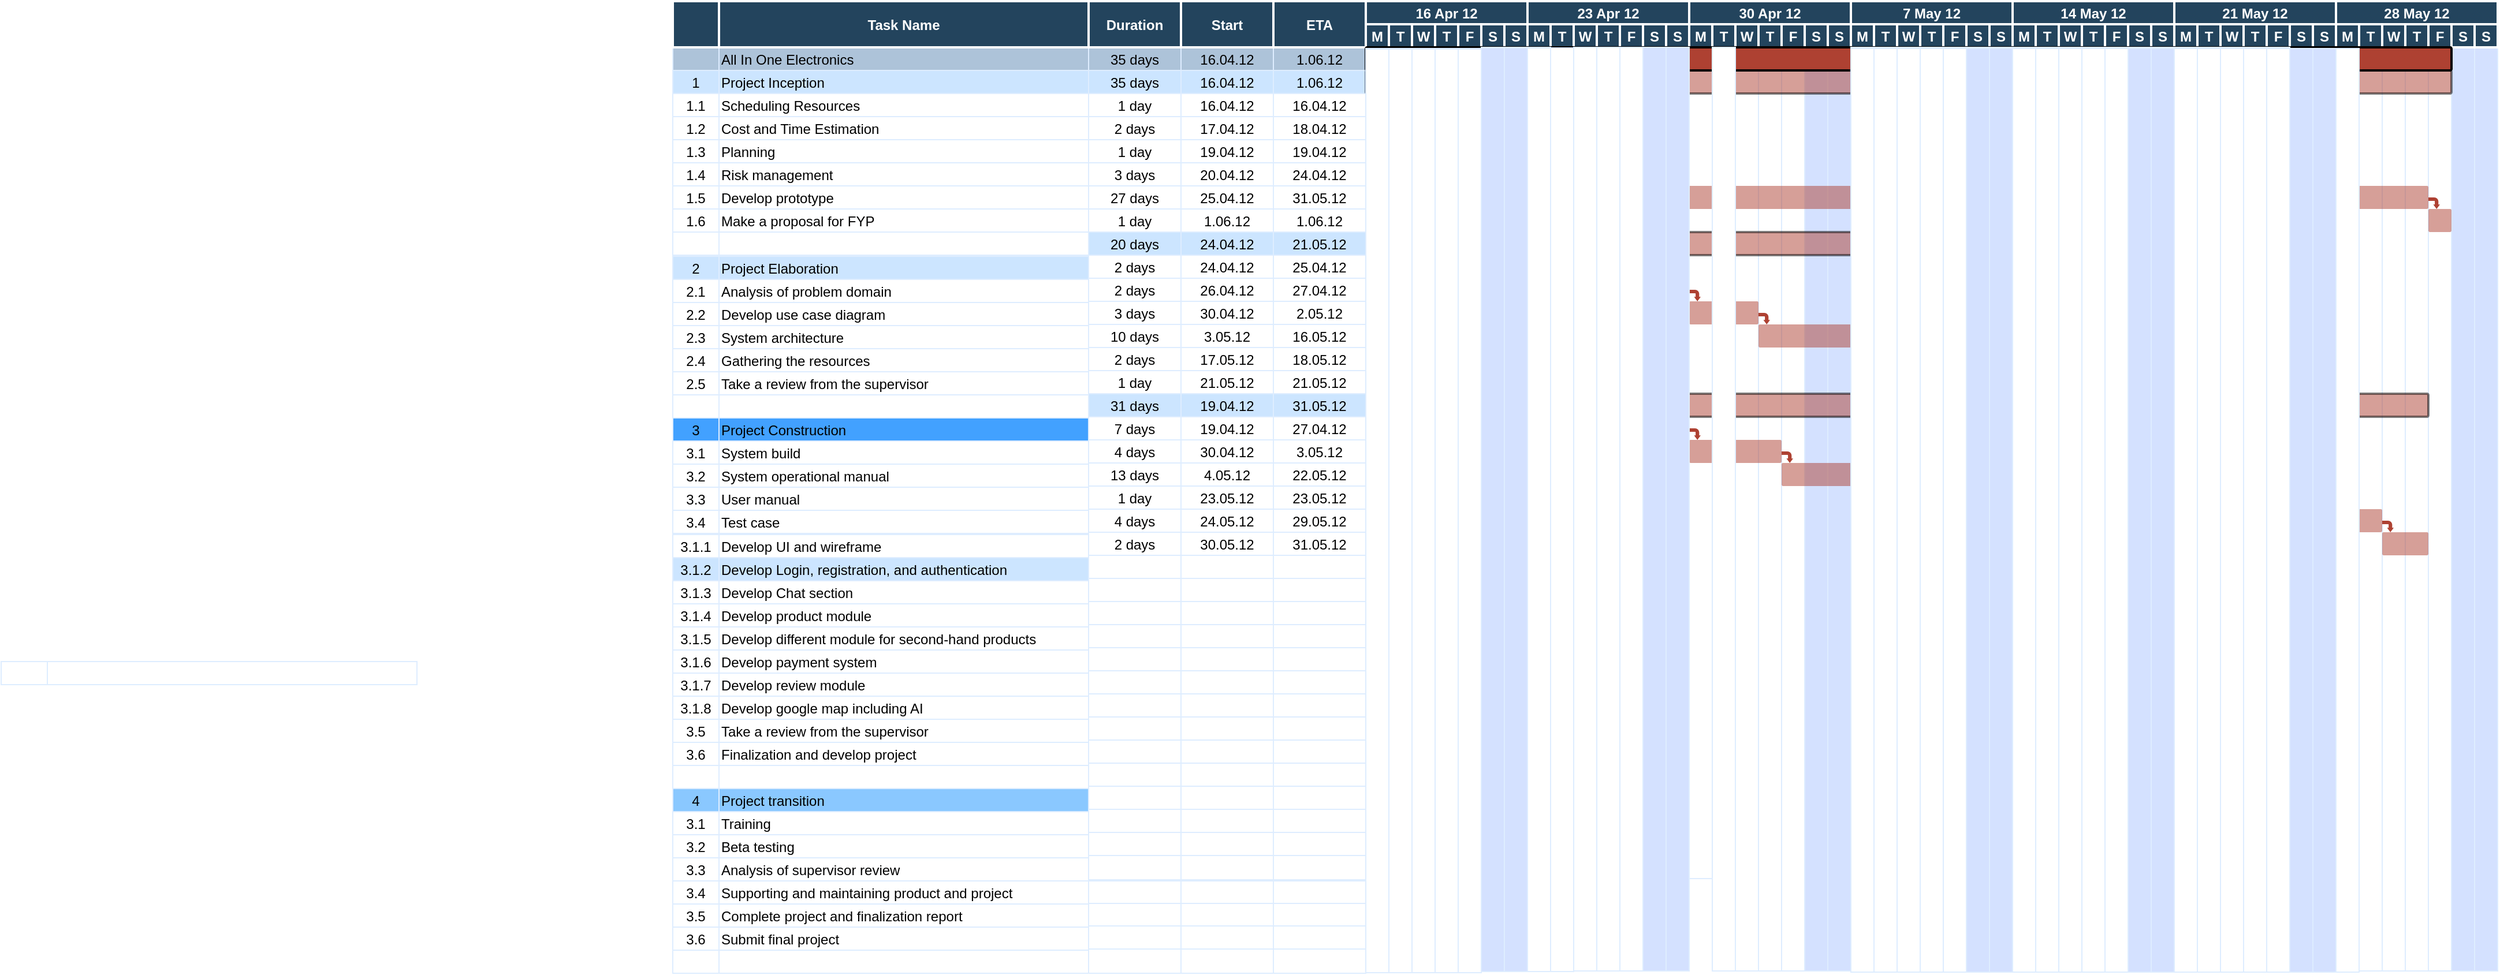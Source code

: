 <mxfile version="20.6.0" type="github" pages="2">
  <diagram name="Page-1" id="8378b5f6-a2b2-b727-a746-972ab9d02e00">
    <mxGraphModel dx="1123" dy="395" grid="0" gridSize="10" guides="1" tooltips="1" connect="0" arrows="1" fold="1" page="0" pageScale="1.5" pageWidth="1169" pageHeight="827" background="none" math="0" shadow="0">
      <root>
        <mxCell id="0" />
        <mxCell id="1" parent="0" />
        <mxCell id="63" value="1" style="strokeColor=#DEEDFF;fillColor=#ADC3D9" parent="1" vertex="1">
          <mxGeometry x="86.5" y="380" width="40" height="20" as="geometry" />
        </mxCell>
        <mxCell id="64" value="Complete project execution" style="align=left;strokeColor=#DEEDFF;fillColor=#ADC3D9" parent="1" vertex="1">
          <mxGeometry x="126.5" y="380" width="320" height="20" as="geometry" />
        </mxCell>
        <mxCell id="65" value="35 days" style="strokeColor=#DEEDFF;fillColor=#ADC3D9" parent="1" vertex="1">
          <mxGeometry x="446.5" y="380" width="80.0" height="20" as="geometry" />
        </mxCell>
        <mxCell id="66" value="16.04.12" style="strokeColor=#DEEDFF;fillColor=#ADC3D9" parent="1" vertex="1">
          <mxGeometry x="526.5" y="380" width="80.0" height="20" as="geometry" />
        </mxCell>
        <mxCell id="67" value="1.06.12" style="strokeColor=#DEEDFF;fillColor=#ADC3D9" parent="1" vertex="1">
          <mxGeometry x="606.5" y="380.0" width="80.0" height="20" as="geometry" />
        </mxCell>
        <mxCell id="68" value="" style="strokeColor=#DEEDFF" parent="1" vertex="1">
          <mxGeometry x="686.5" y="380.0" width="20" height="520" as="geometry" />
        </mxCell>
        <mxCell id="69" value="2" style="strokeColor=#DEEDFF;fillColor=#CCE5FF" parent="1" vertex="1">
          <mxGeometry x="86.5" y="400.0" width="40" height="20" as="geometry" />
        </mxCell>
        <mxCell id="70" value="Engineering" style="align=left;strokeColor=#DEEDFF;fillColor=#CCE5FF" parent="1" vertex="1">
          <mxGeometry x="126.5" y="400.0" width="320.0" height="20" as="geometry" />
        </mxCell>
        <mxCell id="71" value="35 days" style="strokeColor=#DEEDFF;fillColor=#CCE5FF" parent="1" vertex="1">
          <mxGeometry x="446.5" y="400.0" width="80.0" height="20" as="geometry" />
        </mxCell>
        <mxCell id="72" value="16.04.12" style="strokeColor=#DEEDFF;fillColor=#CCE5FF" parent="1" vertex="1">
          <mxGeometry x="526.5" y="400.0" width="80.0" height="20" as="geometry" />
        </mxCell>
        <mxCell id="73" value="1.06.12" style="strokeColor=#DEEDFF;fillColor=#CCE5FF" parent="1" vertex="1">
          <mxGeometry x="606.5" y="400.0" width="80.0" height="20" as="geometry" />
        </mxCell>
        <mxCell id="74" value="3" style="strokeColor=#DEEDFF" parent="1" vertex="1">
          <mxGeometry x="86.5" y="420.0" width="40" height="20" as="geometry" />
        </mxCell>
        <mxCell id="75" value="Project examination" style="align=left;strokeColor=#DEEDFF" parent="1" vertex="1">
          <mxGeometry x="126.5" y="420.0" width="320.0" height="20.0" as="geometry" />
        </mxCell>
        <mxCell id="76" value="1 day" style="strokeColor=#DEEDFF" parent="1" vertex="1">
          <mxGeometry x="446.5" y="420.0" width="80.0" height="20" as="geometry" />
        </mxCell>
        <mxCell id="77" value="16.04.12" style="strokeColor=#DEEDFF" parent="1" vertex="1">
          <mxGeometry x="526.5" y="420.0" width="80.0" height="20" as="geometry" />
        </mxCell>
        <mxCell id="78" value="16.04.12" style="strokeColor=#DEEDFF" parent="1" vertex="1">
          <mxGeometry x="606.5" y="420" width="80.0" height="20" as="geometry" />
        </mxCell>
        <mxCell id="79" value="4" style="strokeColor=#DEEDFF" parent="1" vertex="1">
          <mxGeometry x="86.5" y="440.0" width="40" height="20" as="geometry" />
        </mxCell>
        <mxCell id="80" value="Material specification" style="align=left;strokeColor=#DEEDFF" parent="1" vertex="1">
          <mxGeometry x="126.5" y="440.0" width="320" height="20" as="geometry" />
        </mxCell>
        <mxCell id="81" value="2 days" style="strokeColor=#DEEDFF" parent="1" vertex="1">
          <mxGeometry x="446.5" y="440.0" width="80.0" height="20" as="geometry" />
        </mxCell>
        <mxCell id="82" value="17.04.12" style="strokeColor=#DEEDFF" parent="1" vertex="1">
          <mxGeometry x="526.5" y="440.0" width="80.0" height="20" as="geometry" />
        </mxCell>
        <mxCell id="83" value="18.04.12" style="strokeColor=#DEEDFF" parent="1" vertex="1">
          <mxGeometry x="606.5" y="440.0" width="80.0" height="20" as="geometry" />
        </mxCell>
        <mxCell id="84" value="5" style="strokeColor=#DEEDFF" parent="1" vertex="1">
          <mxGeometry x="86.5" y="460.0" width="40" height="20" as="geometry" />
        </mxCell>
        <mxCell id="85" value="Material ordering" style="align=left;strokeColor=#DEEDFF" parent="1" vertex="1">
          <mxGeometry x="126.5" y="460.0" width="320.0" height="20" as="geometry" />
        </mxCell>
        <mxCell id="86" value="1 day" style="strokeColor=#DEEDFF" parent="1" vertex="1">
          <mxGeometry x="446.5" y="460.0" width="80.0" height="20" as="geometry" />
        </mxCell>
        <mxCell id="87" value="19.04.12" style="strokeColor=#DEEDFF" parent="1" vertex="1">
          <mxGeometry x="526.5" y="460.0" width="80.0" height="20" as="geometry" />
        </mxCell>
        <mxCell id="88" value="19.04.12" style="strokeColor=#DEEDFF" parent="1" vertex="1">
          <mxGeometry x="606.5" y="460.0" width="80.0" height="20" as="geometry" />
        </mxCell>
        <mxCell id="89" value="6" style="strokeColor=#DEEDFF" parent="1" vertex="1">
          <mxGeometry x="86.5" y="480.0" width="40" height="20" as="geometry" />
        </mxCell>
        <mxCell id="90" value="Equipment layouting" style="align=left;strokeColor=#DEEDFF" parent="1" vertex="1">
          <mxGeometry x="126.5" y="480.0" width="320.0" height="20" as="geometry" />
        </mxCell>
        <mxCell id="91" value="3 days" style="strokeColor=#DEEDFF" parent="1" vertex="1">
          <mxGeometry x="446.5" y="480.0" width="80.0" height="20" as="geometry" />
        </mxCell>
        <mxCell id="92" value="20.04.12" style="strokeColor=#DEEDFF" parent="1" vertex="1">
          <mxGeometry x="526.5" y="480.0" width="80.0" height="20" as="geometry" />
        </mxCell>
        <mxCell id="93" value="24.04.12" style="strokeColor=#DEEDFF" parent="1" vertex="1">
          <mxGeometry x="606.5" y="480.0" width="80.0" height="20" as="geometry" />
        </mxCell>
        <mxCell id="94" value="7" style="strokeColor=#DEEDFF" parent="1" vertex="1">
          <mxGeometry x="86.5" y="500.0" width="40" height="20" as="geometry" />
        </mxCell>
        <mxCell id="95" value="Supervision and meetings" style="align=left;strokeColor=#DEEDFF" parent="1" vertex="1">
          <mxGeometry x="126.5" y="500.0" width="320.0" height="20" as="geometry" />
        </mxCell>
        <mxCell id="96" value="27 days" style="strokeColor=#DEEDFF" parent="1" vertex="1">
          <mxGeometry x="446.5" y="500.0" width="80.0" height="20" as="geometry" />
        </mxCell>
        <mxCell id="97" value="25.04.12" style="strokeColor=#DEEDFF" parent="1" vertex="1">
          <mxGeometry x="526.5" y="500.0" width="80.0" height="20" as="geometry" />
        </mxCell>
        <mxCell id="98" value="31.05.12" style="strokeColor=#DEEDFF" parent="1" vertex="1">
          <mxGeometry x="606.5" y="500.0" width="80.0" height="20" as="geometry" />
        </mxCell>
        <mxCell id="99" value="8" style="strokeColor=#DEEDFF" parent="1" vertex="1">
          <mxGeometry x="86.5" y="520.0" width="40" height="20" as="geometry" />
        </mxCell>
        <mxCell id="100" value="Bill of works" style="align=left;strokeColor=#DEEDFF" parent="1" vertex="1">
          <mxGeometry x="126.5" y="520.0" width="320.0" height="20" as="geometry" />
        </mxCell>
        <mxCell id="101" value="1 day" style="strokeColor=#DEEDFF" parent="1" vertex="1">
          <mxGeometry x="446.5" y="520.0" width="80.0" height="20" as="geometry" />
        </mxCell>
        <mxCell id="102" value="1.06.12" style="strokeColor=#DEEDFF" parent="1" vertex="1">
          <mxGeometry x="526.5" y="520.0" width="80.0" height="20" as="geometry" />
        </mxCell>
        <mxCell id="103" value="1.06.12" style="strokeColor=#DEEDFF" parent="1" vertex="1">
          <mxGeometry x="606.5" y="520.0" width="80.0" height="20" as="geometry" />
        </mxCell>
        <mxCell id="104" value="9" style="strokeColor=#DEEDFF;fillColor=#CCE5FF" parent="1" vertex="1">
          <mxGeometry x="86.5" y="561.0" width="40" height="20" as="geometry" />
        </mxCell>
        <mxCell id="105" value="Workshop" style="align=left;strokeColor=#DEEDFF;fillColor=#CCE5FF" parent="1" vertex="1">
          <mxGeometry x="126.5" y="561.0" width="320.0" height="20.0" as="geometry" />
        </mxCell>
        <mxCell id="106" value="20 days" style="strokeColor=#DEEDFF;fillColor=#CCE5FF" parent="1" vertex="1">
          <mxGeometry x="446.5" y="540.0" width="80.0" height="20" as="geometry" />
        </mxCell>
        <mxCell id="107" value="24.04.12" style="strokeColor=#DEEDFF;fillColor=#CCE5FF" parent="1" vertex="1">
          <mxGeometry x="526.5" y="540.0" width="80.0" height="20" as="geometry" />
        </mxCell>
        <mxCell id="108" value="21.05.12" style="strokeColor=#DEEDFF;fillColor=#CCE5FF" parent="1" vertex="1">
          <mxGeometry x="606.5" y="540.0" width="80.0" height="20" as="geometry" />
        </mxCell>
        <mxCell id="109" value="10" style="strokeColor=#DEEDFF" parent="1" vertex="1">
          <mxGeometry x="86.5" y="581.0" width="40" height="20" as="geometry" />
        </mxCell>
        <mxCell id="110" value="Project examination and material comparison" style="align=left;strokeColor=#DEEDFF" parent="1" vertex="1">
          <mxGeometry x="126.5" y="581.0" width="320.0" height="20" as="geometry" />
        </mxCell>
        <mxCell id="111" value="2 days" style="strokeColor=#DEEDFF" parent="1" vertex="1">
          <mxGeometry x="446.5" y="560.0" width="80.0" height="20" as="geometry" />
        </mxCell>
        <mxCell id="112" value="24.04.12" style="strokeColor=#DEEDFF" parent="1" vertex="1">
          <mxGeometry x="526.5" y="560.0" width="80.0" height="20" as="geometry" />
        </mxCell>
        <mxCell id="113" value="25.04.12" style="strokeColor=#DEEDFF" parent="1" vertex="1">
          <mxGeometry x="606.5" y="560.0" width="80.0" height="20" as="geometry" />
        </mxCell>
        <mxCell id="114" value="11" style="strokeColor=#DEEDFF" parent="1" vertex="1">
          <mxGeometry x="86.5" y="601.0" width="40" height="20" as="geometry" />
        </mxCell>
        <mxCell id="115" value="Preparing distribution boards" style="align=left;strokeColor=#DEEDFF" parent="1" vertex="1">
          <mxGeometry x="126.5" y="601.0" width="320.0" height="20" as="geometry" />
        </mxCell>
        <mxCell id="116" value="2 days" style="strokeColor=#DEEDFF" parent="1" vertex="1">
          <mxGeometry x="446.5" y="580.0" width="80.0" height="20" as="geometry" />
        </mxCell>
        <mxCell id="117" value="26.04.12" style="strokeColor=#DEEDFF" parent="1" vertex="1">
          <mxGeometry x="526.5" y="580.0" width="80.0" height="20" as="geometry" />
        </mxCell>
        <mxCell id="118" value="27.04.12" style="strokeColor=#DEEDFF" parent="1" vertex="1">
          <mxGeometry x="606.5" y="580.0" width="80.0" height="20" as="geometry" />
        </mxCell>
        <mxCell id="119" value="12" style="strokeColor=#DEEDFF" parent="1" vertex="1">
          <mxGeometry x="86.5" y="621.0" width="40" height="20" as="geometry" />
        </mxCell>
        <mxCell id="120" value="Mounting equipment" style="align=left;strokeColor=#DEEDFF" parent="1" vertex="1">
          <mxGeometry x="126.5" y="621.0" width="320" height="20" as="geometry" />
        </mxCell>
        <mxCell id="121" value="3 days" style="strokeColor=#DEEDFF" parent="1" vertex="1">
          <mxGeometry x="446.5" y="600.0" width="80.0" height="20" as="geometry" />
        </mxCell>
        <mxCell id="122" value="30.04.12" style="strokeColor=#DEEDFF" parent="1" vertex="1">
          <mxGeometry x="526.5" y="600.0" width="80.0" height="20" as="geometry" />
        </mxCell>
        <mxCell id="123" value="2.05.12" style="strokeColor=#DEEDFF" parent="1" vertex="1">
          <mxGeometry x="606.5" y="600.0" width="80.0" height="20" as="geometry" />
        </mxCell>
        <mxCell id="124" value="13" style="strokeColor=#DEEDFF" parent="1" vertex="1">
          <mxGeometry x="86.5" y="641.0" width="40" height="20" as="geometry" />
        </mxCell>
        <mxCell id="125" value="Wiring" style="align=left;strokeColor=#DEEDFF" parent="1" vertex="1">
          <mxGeometry x="126.5" y="641.0" width="320" height="20" as="geometry" />
        </mxCell>
        <mxCell id="126" value="10 days" style="strokeColor=#DEEDFF" parent="1" vertex="1">
          <mxGeometry x="446.5" y="620.0" width="80.0" height="20" as="geometry" />
        </mxCell>
        <mxCell id="127" value="3.05.12" style="strokeColor=#DEEDFF" parent="1" vertex="1">
          <mxGeometry x="526.5" y="620.0" width="80.0" height="20" as="geometry" />
        </mxCell>
        <mxCell id="128" value="16.05.12" style="strokeColor=#DEEDFF" parent="1" vertex="1">
          <mxGeometry x="606.5" y="620.0" width="80.0" height="20" as="geometry" />
        </mxCell>
        <mxCell id="129" value="14" style="strokeColor=#DEEDFF" parent="1" vertex="1">
          <mxGeometry x="86.5" y="661.0" width="40" height="20" as="geometry" />
        </mxCell>
        <mxCell id="130" value="Testing" style="align=left;strokeColor=#DEEDFF" parent="1" vertex="1">
          <mxGeometry x="126.5" y="661.0" width="320.0" height="20" as="geometry" />
        </mxCell>
        <mxCell id="131" value="2 days" style="strokeColor=#DEEDFF" parent="1" vertex="1">
          <mxGeometry x="446.5" y="640.0" width="80.0" height="20" as="geometry" />
        </mxCell>
        <mxCell id="132" value="17.05.12" style="strokeColor=#DEEDFF" parent="1" vertex="1">
          <mxGeometry x="526.5" y="640.0" width="80.0" height="20" as="geometry" />
        </mxCell>
        <mxCell id="133" value="18.05.12" style="strokeColor=#DEEDFF" parent="1" vertex="1">
          <mxGeometry x="606.5" y="640.0" width="80.0" height="20" as="geometry" />
        </mxCell>
        <mxCell id="134" value="15" style="strokeColor=#DEEDFF;fillColor=#FFFFFF" parent="1" vertex="1">
          <mxGeometry x="86.5" y="802.0" width="40" height="20" as="geometry" />
        </mxCell>
        <mxCell id="135" value="Packaging" style="align=left;strokeColor=#DEEDFF;fillColor=#FFFFFF" parent="1" vertex="1">
          <mxGeometry x="126.5" y="802.0" width="320.0" height="20" as="geometry" />
        </mxCell>
        <mxCell id="136" value="1 day" style="strokeColor=#DEEDFF;fillColor=#FFFFFF" parent="1" vertex="1">
          <mxGeometry x="446.5" y="660.0" width="80.0" height="20" as="geometry" />
        </mxCell>
        <mxCell id="137" value="21.05.12" style="strokeColor=#DEEDFF;fillColor=#FFFFFF" parent="1" vertex="1">
          <mxGeometry x="526.5" y="660.0" width="80.0" height="20" as="geometry" />
        </mxCell>
        <mxCell id="138" value="21.05.12" style="strokeColor=#DEEDFF;fillColor=#FFFFFF" parent="1" vertex="1">
          <mxGeometry x="606.5" y="660.0" width="80.0" height="20" as="geometry" />
        </mxCell>
        <mxCell id="139" value="16" style="strokeColor=#DEEDFF;fillColor=#CCE5FF" parent="1" vertex="1">
          <mxGeometry x="86.5" y="822.0" width="40" height="20" as="geometry" />
        </mxCell>
        <mxCell id="140" value="Field" style="align=left;strokeColor=#DEEDFF;fillColor=#CCE5FF" parent="1" vertex="1">
          <mxGeometry x="126.5" y="822.0" width="320.0" height="20" as="geometry" />
        </mxCell>
        <mxCell id="141" value="31 days" style="strokeColor=#DEEDFF;fillColor=#CCE5FF" parent="1" vertex="1">
          <mxGeometry x="446.5" y="680.0" width="80.0" height="20" as="geometry" />
        </mxCell>
        <mxCell id="142" value="19.04.12" style="strokeColor=#DEEDFF;fillColor=#CCE5FF" parent="1" vertex="1">
          <mxGeometry x="526.5" y="680.0" width="80.0" height="20" as="geometry" />
        </mxCell>
        <mxCell id="143" value="31.05.12" style="strokeColor=#DEEDFF;fillColor=#CCE5FF" parent="1" vertex="1">
          <mxGeometry x="606.5" y="680.0" width="80.0" height="20" as="geometry" />
        </mxCell>
        <mxCell id="144" value="17" style="strokeColor=#DEEDFF" parent="1" vertex="1">
          <mxGeometry x="86.5" y="842.0" width="40" height="20" as="geometry" />
        </mxCell>
        <mxCell id="145" value="Field preparations and digging" style="align=left;strokeColor=#DEEDFF" parent="1" vertex="1">
          <mxGeometry x="126.5" y="842.0" width="320.0" height="20" as="geometry" />
        </mxCell>
        <mxCell id="146" value="7 days" style="strokeColor=#DEEDFF" parent="1" vertex="1">
          <mxGeometry x="446.5" y="700.0" width="80.0" height="20" as="geometry" />
        </mxCell>
        <mxCell id="147" value="19.04.12" style="strokeColor=#DEEDFF" parent="1" vertex="1">
          <mxGeometry x="526.5" y="700.0" width="80.0" height="20" as="geometry" />
        </mxCell>
        <mxCell id="148" value="27.04.12" style="strokeColor=#DEEDFF" parent="1" vertex="1">
          <mxGeometry x="606.5" y="700.0" width="80.0" height="20" as="geometry" />
        </mxCell>
        <mxCell id="149" value="18" style="strokeColor=#DEEDFF" parent="1" vertex="1">
          <mxGeometry x="86.5" y="862.0" width="40" height="20" as="geometry" />
        </mxCell>
        <mxCell id="150" value="Cable laying" style="align=left;strokeColor=#DEEDFF" parent="1" vertex="1">
          <mxGeometry x="126.5" y="862.0" width="320.0" height="20" as="geometry" />
        </mxCell>
        <mxCell id="151" value="4 days" style="strokeColor=#DEEDFF" parent="1" vertex="1">
          <mxGeometry x="446.5" y="720.0" width="80.0" height="20" as="geometry" />
        </mxCell>
        <mxCell id="152" value="30.04.12" style="strokeColor=#DEEDFF" parent="1" vertex="1">
          <mxGeometry x="526.5" y="720.0" width="80.0" height="20" as="geometry" />
        </mxCell>
        <mxCell id="153" value="3.05.12" style="strokeColor=#DEEDFF" parent="1" vertex="1">
          <mxGeometry x="606.5" y="720.0" width="80.0" height="20" as="geometry" />
        </mxCell>
        <mxCell id="154" value="19" style="strokeColor=#DEEDFF" parent="1" vertex="1">
          <mxGeometry x="86.5" y="882.0" width="40" height="20" as="geometry" />
        </mxCell>
        <mxCell id="155" value="Installation laying" style="align=left;strokeColor=#DEEDFF" parent="1" vertex="1">
          <mxGeometry x="126.5" y="882.0" width="320.0" height="20" as="geometry" />
        </mxCell>
        <mxCell id="156" value="13 days" style="strokeColor=#DEEDFF" parent="1" vertex="1">
          <mxGeometry x="446.5" y="740.0" width="80.0" height="20" as="geometry" />
        </mxCell>
        <mxCell id="157" value="4.05.12" style="strokeColor=#DEEDFF" parent="1" vertex="1">
          <mxGeometry x="526.5" y="740.0" width="80.0" height="20" as="geometry" />
        </mxCell>
        <mxCell id="158" value="22.05.12" style="strokeColor=#DEEDFF" parent="1" vertex="1">
          <mxGeometry x="606.5" y="740.0" width="80.0" height="20" as="geometry" />
        </mxCell>
        <mxCell id="159" value="20" style="strokeColor=#DEEDFF" parent="1" vertex="1">
          <mxGeometry x="86.5" y="902.0" width="40" height="20" as="geometry" />
        </mxCell>
        <mxCell id="160" value="Mount distribution boards" style="align=left;strokeColor=#DEEDFF" parent="1" vertex="1">
          <mxGeometry x="126.5" y="902.0" width="320.0" height="20" as="geometry" />
        </mxCell>
        <mxCell id="161" value="1 day" style="strokeColor=#DEEDFF" parent="1" vertex="1">
          <mxGeometry x="446.5" y="760.0" width="80.0" height="20" as="geometry" />
        </mxCell>
        <mxCell id="162" value="23.05.12" style="strokeColor=#DEEDFF" parent="1" vertex="1">
          <mxGeometry x="526.5" y="760.0" width="80.0" height="20" as="geometry" />
        </mxCell>
        <mxCell id="163" value="23.05.12" style="strokeColor=#DEEDFF" parent="1" vertex="1">
          <mxGeometry x="606.5" y="760.0" width="80.0" height="20" as="geometry" />
        </mxCell>
        <mxCell id="164" value="21" style="strokeColor=#DEEDFF" parent="1" vertex="1">
          <mxGeometry x="86.5" y="922.0" width="40" height="20" as="geometry" />
        </mxCell>
        <mxCell id="165" value="Wiring distribution boards" style="align=left;strokeColor=#DEEDFF" parent="1" vertex="1">
          <mxGeometry x="126.5" y="922.0" width="320.0" height="20" as="geometry" />
        </mxCell>
        <mxCell id="166" value="4 days" style="strokeColor=#DEEDFF" parent="1" vertex="1">
          <mxGeometry x="446.5" y="780.0" width="80.0" height="20" as="geometry" />
        </mxCell>
        <mxCell id="167" value="24.05.12" style="strokeColor=#DEEDFF" parent="1" vertex="1">
          <mxGeometry x="526.5" y="780.0" width="80.0" height="20" as="geometry" />
        </mxCell>
        <mxCell id="168" value="29.05.12" style="strokeColor=#DEEDFF" parent="1" vertex="1">
          <mxGeometry x="606.5" y="780.0" width="80.0" height="20" as="geometry" />
        </mxCell>
        <mxCell id="169" value="22" style="strokeColor=#DEEDFF" parent="1" vertex="1">
          <mxGeometry x="86.5" y="942.0" width="40" height="20" as="geometry" />
        </mxCell>
        <mxCell id="170" value="Testing" style="align=left;strokeColor=#DEEDFF" parent="1" vertex="1">
          <mxGeometry x="126.5" y="942.0" width="320.0" height="20" as="geometry" />
        </mxCell>
        <mxCell id="171" value="2 days" style="strokeColor=#DEEDFF" parent="1" vertex="1">
          <mxGeometry x="446.5" y="800.0" width="80.0" height="20" as="geometry" />
        </mxCell>
        <mxCell id="172" value="30.05.12" style="strokeColor=#DEEDFF" parent="1" vertex="1">
          <mxGeometry x="526.5" y="800.0" width="80.0" height="20" as="geometry" />
        </mxCell>
        <mxCell id="173" value="31.05.12" style="strokeColor=#DEEDFF" parent="1" vertex="1">
          <mxGeometry x="606.5" y="800.0" width="80.0" height="20" as="geometry" />
        </mxCell>
        <mxCell id="174" value="23" style="strokeColor=#DEEDFF" parent="1" vertex="1">
          <mxGeometry x="86.5" y="701.0" width="40" height="20" as="geometry" />
        </mxCell>
        <mxCell id="175" value="" style="align=left;strokeColor=#DEEDFF" parent="1" vertex="1">
          <mxGeometry x="126.5" y="701.0" width="320.0" height="20" as="geometry" />
        </mxCell>
        <mxCell id="176" value="" style="strokeColor=#DEEDFF" parent="1" vertex="1">
          <mxGeometry x="446.5" y="820.0" width="80.0" height="20" as="geometry" />
        </mxCell>
        <mxCell id="177" value="" style="strokeColor=#DEEDFF" parent="1" vertex="1">
          <mxGeometry x="526.5" y="820.0" width="80.0" height="20" as="geometry" />
        </mxCell>
        <mxCell id="178" value="" style="strokeColor=#DEEDFF" parent="1" vertex="1">
          <mxGeometry x="606.5" y="820.0" width="80.0" height="20" as="geometry" />
        </mxCell>
        <mxCell id="179" value="24" style="strokeColor=#DEEDFF" parent="1" vertex="1">
          <mxGeometry x="86.5" y="721.0" width="40" height="20" as="geometry" />
        </mxCell>
        <mxCell id="180" value="" style="align=left;strokeColor=#DEEDFF" parent="1" vertex="1">
          <mxGeometry x="126.5" y="721.0" width="320.0" height="20" as="geometry" />
        </mxCell>
        <mxCell id="181" value="" style="strokeColor=#DEEDFF" parent="1" vertex="1">
          <mxGeometry x="446.5" y="840.0" width="80.0" height="20" as="geometry" />
        </mxCell>
        <mxCell id="182" value="" style="strokeColor=#DEEDFF" parent="1" vertex="1">
          <mxGeometry x="526.5" y="840.0" width="80.0" height="20" as="geometry" />
        </mxCell>
        <mxCell id="183" value="" style="strokeColor=#DEEDFF" parent="1" vertex="1">
          <mxGeometry x="606.5" y="840.0" width="80.0" height="20" as="geometry" />
        </mxCell>
        <mxCell id="184" value="25" style="strokeColor=#DEEDFF" parent="1" vertex="1">
          <mxGeometry x="86.5" y="741.0" width="40" height="20" as="geometry" />
        </mxCell>
        <mxCell id="185" value="" style="align=left;strokeColor=#DEEDFF" parent="1" vertex="1">
          <mxGeometry x="126.5" y="741.0" width="320.0" height="20" as="geometry" />
        </mxCell>
        <mxCell id="186" value="" style="strokeColor=#DEEDFF" parent="1" vertex="1">
          <mxGeometry x="446.5" y="860.0" width="80.0" height="20" as="geometry" />
        </mxCell>
        <mxCell id="187" value="" style="strokeColor=#DEEDFF" parent="1" vertex="1">
          <mxGeometry x="526.5" y="860.0" width="80.0" height="20" as="geometry" />
        </mxCell>
        <mxCell id="188" value="" style="strokeColor=#DEEDFF" parent="1" vertex="1">
          <mxGeometry x="606.5" y="860.0" width="80.0" height="20" as="geometry" />
        </mxCell>
        <mxCell id="189" value="26" style="strokeColor=#DEEDFF" parent="1" vertex="1">
          <mxGeometry x="86.5" y="761.0" width="40" height="20" as="geometry" />
        </mxCell>
        <mxCell id="190" value="" style="align=left;strokeColor=#DEEDFF" parent="1" vertex="1">
          <mxGeometry x="126.5" y="761.0" width="320.0" height="20" as="geometry" />
        </mxCell>
        <mxCell id="191" value="" style="strokeColor=#DEEDFF" parent="1" vertex="1">
          <mxGeometry x="446.5" y="880.0" width="80.0" height="20" as="geometry" />
        </mxCell>
        <mxCell id="192" value="" style="strokeColor=#DEEDFF" parent="1" vertex="1">
          <mxGeometry x="526.5" y="880.0" width="80.0" height="20" as="geometry" />
        </mxCell>
        <mxCell id="193" value="" style="strokeColor=#DEEDFF" parent="1" vertex="1">
          <mxGeometry x="606.5" y="880.0" width="80.0" height="20" as="geometry" />
        </mxCell>
        <mxCell id="194" value="" style="strokeColor=#DEEDFF" parent="1" vertex="1">
          <mxGeometry x="706.5" y="380.0" width="20" height="520" as="geometry" />
        </mxCell>
        <mxCell id="195" value="" style="strokeColor=#DEEDFF" parent="1" vertex="1">
          <mxGeometry x="726.5" y="380.0" width="20" height="520" as="geometry" />
        </mxCell>
        <mxCell id="196" value="" style="strokeColor=#DEEDFF" parent="1" vertex="1">
          <mxGeometry x="746.5" y="380.0" width="20" height="520" as="geometry" />
        </mxCell>
        <mxCell id="197" value="" style="strokeColor=#DEEDFF" parent="1" vertex="1">
          <mxGeometry x="766.5" y="380.0" width="20" height="520" as="geometry" />
        </mxCell>
        <mxCell id="198" value="" style="strokeColor=#DEEDFF;fillColor=#D4E1FF" parent="1" vertex="1">
          <mxGeometry x="786.5" y="380.0" width="20" height="520" as="geometry" />
        </mxCell>
        <mxCell id="199" value="" style="strokeColor=#DEEDFF;fillColor=#D4E1FF" parent="1" vertex="1">
          <mxGeometry x="806.5" y="380.0" width="20" height="520" as="geometry" />
        </mxCell>
        <mxCell id="200" value="" style="strokeColor=#DEEDFF" parent="1" vertex="1">
          <mxGeometry x="826.5" y="380.0" width="20" height="520" as="geometry" />
        </mxCell>
        <mxCell id="201" value="" style="strokeColor=#DEEDFF" parent="1" vertex="1">
          <mxGeometry x="846.5" y="380.0" width="20" height="520" as="geometry" />
        </mxCell>
        <mxCell id="202" value="" style="strokeColor=#DEEDFF" parent="1" vertex="1">
          <mxGeometry x="866.5" y="380.0" width="20" height="520" as="geometry" />
        </mxCell>
        <mxCell id="203" value="" style="strokeColor=#DEEDFF" parent="1" vertex="1">
          <mxGeometry x="886.5" y="380.0" width="20" height="520" as="geometry" />
        </mxCell>
        <mxCell id="204" value="" style="strokeColor=#DEEDFF" parent="1" vertex="1">
          <mxGeometry x="906.5" y="380.0" width="20" height="520" as="geometry" />
        </mxCell>
        <mxCell id="205" value="" style="strokeColor=#DEEDFF;fillColor=#D4E1FF" parent="1" vertex="1">
          <mxGeometry x="926.5" y="380.0" width="20" height="520" as="geometry" />
        </mxCell>
        <mxCell id="206" value="" style="strokeColor=#DEEDFF;fillColor=#D4E1FF" parent="1" vertex="1">
          <mxGeometry x="946.5" y="380.0" width="20" height="520" as="geometry" />
        </mxCell>
        <mxCell id="207" value="" style="strokeColor=#DEEDFF" parent="1" vertex="1">
          <mxGeometry x="966.5" y="380.0" width="20" height="520" as="geometry" />
        </mxCell>
        <mxCell id="208" value="" style="strokeColor=#DEEDFF" parent="1" vertex="1">
          <mxGeometry x="986.5" y="380.0" width="20" height="520" as="geometry" />
        </mxCell>
        <mxCell id="209" value="" style="strokeColor=#DEEDFF" parent="1" vertex="1">
          <mxGeometry x="1006.5" y="380.0" width="20" height="520" as="geometry" />
        </mxCell>
        <mxCell id="210" value="" style="strokeColor=#DEEDFF" parent="1" vertex="1">
          <mxGeometry x="1026.5" y="380.0" width="20" height="520" as="geometry" />
        </mxCell>
        <mxCell id="211" value="" style="strokeColor=#DEEDFF" parent="1" vertex="1">
          <mxGeometry x="1046.5" y="380.0" width="20" height="520" as="geometry" />
        </mxCell>
        <mxCell id="212" value="" style="strokeColor=#DEEDFF;fillColor=#D4E1FF" parent="1" vertex="1">
          <mxGeometry x="1066.5" y="380.0" width="20" height="520" as="geometry" />
        </mxCell>
        <mxCell id="213" value="" style="strokeColor=#DEEDFF;fillColor=#D4E1FF" parent="1" vertex="1">
          <mxGeometry x="1086.5" y="380.0" width="20" height="520" as="geometry" />
        </mxCell>
        <mxCell id="214" value="" style="strokeColor=#DEEDFF" parent="1" vertex="1">
          <mxGeometry x="1106.5" y="380.0" width="20" height="520" as="geometry" />
        </mxCell>
        <mxCell id="215" value="" style="strokeColor=#DEEDFF" parent="1" vertex="1">
          <mxGeometry x="1126.5" y="380.0" width="20" height="520" as="geometry" />
        </mxCell>
        <mxCell id="216" value="" style="strokeColor=#DEEDFF" parent="1" vertex="1">
          <mxGeometry x="1146.5" y="380.0" width="20" height="520" as="geometry" />
        </mxCell>
        <mxCell id="217" value="" style="strokeColor=#DEEDFF" parent="1" vertex="1">
          <mxGeometry x="1166.5" y="380.0" width="20" height="520" as="geometry" />
        </mxCell>
        <mxCell id="218" value="" style="strokeColor=#DEEDFF" parent="1" vertex="1">
          <mxGeometry x="1186.5" y="380.0" width="20" height="520" as="geometry" />
        </mxCell>
        <mxCell id="219" value="" style="strokeColor=#DEEDFF;fillColor=#D4E1FF" parent="1" vertex="1">
          <mxGeometry x="1206.5" y="380.0" width="20" height="520" as="geometry" />
        </mxCell>
        <mxCell id="220" value="" style="strokeColor=#DEEDFF;fillColor=#D4E1FF" parent="1" vertex="1">
          <mxGeometry x="1226.5" y="380.0" width="20" height="520" as="geometry" />
        </mxCell>
        <mxCell id="221" value="" style="strokeColor=#DEEDFF" parent="1" vertex="1">
          <mxGeometry x="1246.5" y="380.0" width="20" height="520" as="geometry" />
        </mxCell>
        <mxCell id="222" value="" style="strokeColor=#DEEDFF" parent="1" vertex="1">
          <mxGeometry x="1266.5" y="380.0" width="20" height="520" as="geometry" />
        </mxCell>
        <mxCell id="223" value="" style="strokeColor=#DEEDFF" parent="1" vertex="1">
          <mxGeometry x="1286.5" y="380.0" width="20" height="520" as="geometry" />
        </mxCell>
        <mxCell id="224" value="" style="strokeColor=#DEEDFF" parent="1" vertex="1">
          <mxGeometry x="1306.5" y="380.0" width="20" height="520" as="geometry" />
        </mxCell>
        <mxCell id="225" value="" style="strokeColor=#DEEDFF" parent="1" vertex="1">
          <mxGeometry x="1326.5" y="380.0" width="20" height="520" as="geometry" />
        </mxCell>
        <mxCell id="226" value="" style="strokeColor=#DEEDFF;fillColor=#D4E1FF" parent="1" vertex="1">
          <mxGeometry x="1346.5" y="380.0" width="20" height="520" as="geometry" />
        </mxCell>
        <mxCell id="227" value="" style="strokeColor=#DEEDFF;fillColor=#D4E1FF" parent="1" vertex="1">
          <mxGeometry x="1366.5" y="380.0" width="20" height="520" as="geometry" />
        </mxCell>
        <mxCell id="228" value="" style="strokeColor=#DEEDFF" parent="1" vertex="1">
          <mxGeometry x="1386.5" y="380.0" width="20" height="520" as="geometry" />
        </mxCell>
        <mxCell id="229" value="" style="strokeColor=#DEEDFF" parent="1" vertex="1">
          <mxGeometry x="1406.5" y="380.0" width="20" height="520" as="geometry" />
        </mxCell>
        <mxCell id="230" value="" style="strokeColor=#DEEDFF" parent="1" vertex="1">
          <mxGeometry x="1426.5" y="380.0" width="20" height="520" as="geometry" />
        </mxCell>
        <mxCell id="231" value="" style="strokeColor=#DEEDFF" parent="1" vertex="1">
          <mxGeometry x="1446.5" y="380.0" width="20" height="520" as="geometry" />
        </mxCell>
        <mxCell id="232" value="" style="strokeColor=#DEEDFF" parent="1" vertex="1">
          <mxGeometry x="1466.5" y="380.0" width="20" height="520" as="geometry" />
        </mxCell>
        <mxCell id="233" value="" style="strokeColor=#DEEDFF;fillColor=#D4E1FF" parent="1" vertex="1">
          <mxGeometry x="1486.5" y="380.0" width="20" height="520" as="geometry" />
        </mxCell>
        <mxCell id="234" value="" style="strokeColor=#DEEDFF;fillColor=#D4E1FF" parent="1" vertex="1">
          <mxGeometry x="1506.5" y="380.0" width="20" height="520" as="geometry" />
        </mxCell>
        <mxCell id="235" value="" style="strokeColor=#DEEDFF" parent="1" vertex="1">
          <mxGeometry x="1526.5" y="380.0" width="20" height="520" as="geometry" />
        </mxCell>
        <mxCell id="236" value="" style="strokeColor=#DEEDFF" parent="1" vertex="1">
          <mxGeometry x="1546.5" y="380.0" width="20" height="520" as="geometry" />
        </mxCell>
        <mxCell id="237" value="" style="strokeColor=#DEEDFF" parent="1" vertex="1">
          <mxGeometry x="1566.5" y="380.0" width="20" height="520" as="geometry" />
        </mxCell>
        <mxCell id="238" value="" style="strokeColor=#DEEDFF" parent="1" vertex="1">
          <mxGeometry x="1586.5" y="380.0" width="20" height="520" as="geometry" />
        </mxCell>
        <mxCell id="239" value="" style="strokeColor=#DEEDFF" parent="1" vertex="1">
          <mxGeometry x="1606.5" y="380.0" width="20" height="520" as="geometry" />
        </mxCell>
        <mxCell id="240" value="" style="strokeColor=#DEEDFF;fillColor=#D4E1FF" parent="1" vertex="1">
          <mxGeometry x="1626.5" y="380.0" width="20" height="520" as="geometry" />
        </mxCell>
        <mxCell id="241" value="" style="strokeColor=#DEEDFF;fillColor=#D4E1FF" parent="1" vertex="1">
          <mxGeometry x="1646.5" y="380.0" width="20" height="520" as="geometry" />
        </mxCell>
        <mxCell id="2" value="Task Name" style="fillColor=#23445D;strokeColor=#FFFFFF;strokeWidth=2;fontColor=#FFFFFF;fontStyle=1" parent="1" vertex="1">
          <mxGeometry x="126.5" y="340" width="320" height="40" as="geometry" />
        </mxCell>
        <mxCell id="3" value="" style="fillColor=#23445D;strokeColor=#FFFFFF;strokeWidth=2;fontColor=#FFFFFF;fontStyle=1" parent="1" vertex="1">
          <mxGeometry x="86.5" y="340" width="40" height="40" as="geometry" />
        </mxCell>
        <mxCell id="4" value="16 Apr 12" style="fillColor=#23445D;strokeColor=#FFFFFF;strokeWidth=2;fontColor=#FFFFFF;fontStyle=1" parent="1" vertex="1">
          <mxGeometry x="686.5" y="340.0" width="140" height="20" as="geometry" />
        </mxCell>
        <mxCell id="5" value="M" style="fillColor=#23445D;strokeColor=#FFFFFF;strokeWidth=2;fontColor=#FFFFFF;fontStyle=1" parent="1" vertex="1">
          <mxGeometry x="686.5" y="360.0" width="20" height="20" as="geometry" />
        </mxCell>
        <mxCell id="6" value="T" style="fillColor=#23445D;strokeColor=#FFFFFF;strokeWidth=2;fontColor=#FFFFFF;fontStyle=1" parent="1" vertex="1">
          <mxGeometry x="706.5" y="360.0" width="20" height="20" as="geometry" />
        </mxCell>
        <mxCell id="7" value="W" style="fillColor=#23445D;strokeColor=#FFFFFF;strokeWidth=2;fontColor=#FFFFFF;fontStyle=1" parent="1" vertex="1">
          <mxGeometry x="726.5" y="360.0" width="20" height="20" as="geometry" />
        </mxCell>
        <mxCell id="8" value="T" style="fillColor=#23445D;strokeColor=#FFFFFF;strokeWidth=2;fontColor=#FFFFFF;fontStyle=1" parent="1" vertex="1">
          <mxGeometry x="746.5" y="360.0" width="20" height="20" as="geometry" />
        </mxCell>
        <mxCell id="9" value="F" style="fillColor=#23445D;strokeColor=#FFFFFF;strokeWidth=2;fontColor=#FFFFFF;fontStyle=1" parent="1" vertex="1">
          <mxGeometry x="766.5" y="360.0" width="20" height="20" as="geometry" />
        </mxCell>
        <mxCell id="10" value="S" style="fillColor=#23445D;strokeColor=#FFFFFF;strokeWidth=2;fontColor=#FFFFFF;fontStyle=1" parent="1" vertex="1">
          <mxGeometry x="786.5" y="360.0" width="20" height="20" as="geometry" />
        </mxCell>
        <mxCell id="11" value="S" style="fillColor=#23445D;strokeColor=#FFFFFF;strokeWidth=2;fontColor=#FFFFFF;fontStyle=1" parent="1" vertex="1">
          <mxGeometry x="806.5" y="360.0" width="20" height="20" as="geometry" />
        </mxCell>
        <mxCell id="12" value="Duration" style="fillColor=#23445D;strokeColor=#FFFFFF;strokeWidth=2;fontColor=#FFFFFF;fontStyle=1" parent="1" vertex="1">
          <mxGeometry x="446.5" y="340.0" width="80.0" height="40.0" as="geometry" />
        </mxCell>
        <mxCell id="13" value="Start" style="fillColor=#23445D;strokeColor=#FFFFFF;strokeWidth=2;fontColor=#FFFFFF;fontStyle=1" parent="1" vertex="1">
          <mxGeometry x="526.5" y="340.0" width="80.0" height="40.0" as="geometry" />
        </mxCell>
        <mxCell id="14" value="ETA" style="fillColor=#23445D;strokeColor=#FFFFFF;strokeWidth=2;fontColor=#FFFFFF;fontStyle=1" parent="1" vertex="1">
          <mxGeometry x="606.5" y="340.0" width="80.0" height="40.0" as="geometry" />
        </mxCell>
        <mxCell id="15" value="23 Apr 12" style="fillColor=#23445D;strokeColor=#FFFFFF;strokeWidth=2;fontColor=#FFFFFF;fontStyle=1" parent="1" vertex="1">
          <mxGeometry x="826.5" y="340.0" width="140" height="20" as="geometry" />
        </mxCell>
        <mxCell id="16" value="M" style="fillColor=#23445D;strokeColor=#FFFFFF;strokeWidth=2;fontColor=#FFFFFF;fontStyle=1" parent="1" vertex="1">
          <mxGeometry x="826.5" y="360.0" width="20" height="20" as="geometry" />
        </mxCell>
        <mxCell id="17" value="T" style="fillColor=#23445D;strokeColor=#FFFFFF;strokeWidth=2;fontColor=#FFFFFF;fontStyle=1" parent="1" vertex="1">
          <mxGeometry x="846.5" y="360.0" width="20" height="20" as="geometry" />
        </mxCell>
        <mxCell id="18" value="W" style="fillColor=#23445D;strokeColor=#FFFFFF;strokeWidth=2;fontColor=#FFFFFF;fontStyle=1" parent="1" vertex="1">
          <mxGeometry x="866.5" y="360.0" width="20" height="20" as="geometry" />
        </mxCell>
        <mxCell id="19" value="T" style="fillColor=#23445D;strokeColor=#FFFFFF;strokeWidth=2;fontColor=#FFFFFF;fontStyle=1" parent="1" vertex="1">
          <mxGeometry x="886.5" y="360.0" width="20" height="20" as="geometry" />
        </mxCell>
        <mxCell id="20" value="F" style="fillColor=#23445D;strokeColor=#FFFFFF;strokeWidth=2;fontColor=#FFFFFF;fontStyle=1" parent="1" vertex="1">
          <mxGeometry x="906.5" y="360.0" width="20" height="20" as="geometry" />
        </mxCell>
        <mxCell id="21" value="S" style="fillColor=#23445D;strokeColor=#FFFFFF;strokeWidth=2;fontColor=#FFFFFF;fontStyle=1" parent="1" vertex="1">
          <mxGeometry x="926.5" y="360.0" width="20" height="20" as="geometry" />
        </mxCell>
        <mxCell id="22" value="S" style="fillColor=#23445D;strokeColor=#FFFFFF;strokeWidth=2;fontColor=#FFFFFF;fontStyle=1" parent="1" vertex="1">
          <mxGeometry x="946.5" y="360.0" width="20" height="20" as="geometry" />
        </mxCell>
        <mxCell id="23" value="30 Apr 12" style="fillColor=#23445D;strokeColor=#FFFFFF;strokeWidth=2;fontColor=#FFFFFF;fontStyle=1" parent="1" vertex="1">
          <mxGeometry x="966.5" y="340.0" width="140" height="20" as="geometry" />
        </mxCell>
        <mxCell id="24" value="M" style="fillColor=#23445D;strokeColor=#FFFFFF;strokeWidth=2;fontColor=#FFFFFF;fontStyle=1" parent="1" vertex="1">
          <mxGeometry x="966.5" y="360.0" width="20" height="20" as="geometry" />
        </mxCell>
        <mxCell id="25" value="T" style="fillColor=#23445D;strokeColor=#FFFFFF;strokeWidth=2;fontColor=#FFFFFF;fontStyle=1" parent="1" vertex="1">
          <mxGeometry x="986.5" y="360.0" width="20" height="20" as="geometry" />
        </mxCell>
        <mxCell id="26" value="W" style="fillColor=#23445D;strokeColor=#FFFFFF;strokeWidth=2;fontColor=#FFFFFF;fontStyle=1" parent="1" vertex="1">
          <mxGeometry x="1006.5" y="360.0" width="20" height="20" as="geometry" />
        </mxCell>
        <mxCell id="27" value="T" style="fillColor=#23445D;strokeColor=#FFFFFF;strokeWidth=2;fontColor=#FFFFFF;fontStyle=1" parent="1" vertex="1">
          <mxGeometry x="1026.5" y="360.0" width="20" height="20" as="geometry" />
        </mxCell>
        <mxCell id="28" value="F" style="fillColor=#23445D;strokeColor=#FFFFFF;strokeWidth=2;fontColor=#FFFFFF;fontStyle=1" parent="1" vertex="1">
          <mxGeometry x="1046.5" y="360.0" width="20" height="20" as="geometry" />
        </mxCell>
        <mxCell id="29" value="S" style="fillColor=#23445D;strokeColor=#FFFFFF;strokeWidth=2;fontColor=#FFFFFF;fontStyle=1" parent="1" vertex="1">
          <mxGeometry x="1066.5" y="360.0" width="20" height="20" as="geometry" />
        </mxCell>
        <mxCell id="30" value="S" style="fillColor=#23445D;strokeColor=#FFFFFF;strokeWidth=2;fontColor=#FFFFFF;fontStyle=1" parent="1" vertex="1">
          <mxGeometry x="1086.5" y="360.0" width="20" height="20" as="geometry" />
        </mxCell>
        <mxCell id="31" value="7 May 12" style="fillColor=#23445D;strokeColor=#FFFFFF;strokeWidth=2;fontColor=#FFFFFF;fontStyle=1" parent="1" vertex="1">
          <mxGeometry x="1106.5" y="340.0" width="140" height="20" as="geometry" />
        </mxCell>
        <mxCell id="32" value="M" style="fillColor=#23445D;strokeColor=#FFFFFF;strokeWidth=2;fontColor=#FFFFFF;fontStyle=1" parent="1" vertex="1">
          <mxGeometry x="1106.5" y="360.0" width="20" height="20" as="geometry" />
        </mxCell>
        <mxCell id="33" value="T" style="fillColor=#23445D;strokeColor=#FFFFFF;strokeWidth=2;fontColor=#FFFFFF;fontStyle=1" parent="1" vertex="1">
          <mxGeometry x="1126.5" y="360.0" width="20" height="20" as="geometry" />
        </mxCell>
        <mxCell id="34" value="W" style="fillColor=#23445D;strokeColor=#FFFFFF;strokeWidth=2;fontColor=#FFFFFF;fontStyle=1" parent="1" vertex="1">
          <mxGeometry x="1146.5" y="360.0" width="20" height="20" as="geometry" />
        </mxCell>
        <mxCell id="35" value="T" style="fillColor=#23445D;strokeColor=#FFFFFF;strokeWidth=2;fontColor=#FFFFFF;fontStyle=1" parent="1" vertex="1">
          <mxGeometry x="1166.5" y="360.0" width="20" height="20" as="geometry" />
        </mxCell>
        <mxCell id="36" value="F" style="fillColor=#23445D;strokeColor=#FFFFFF;strokeWidth=2;fontColor=#FFFFFF;fontStyle=1" parent="1" vertex="1">
          <mxGeometry x="1186.5" y="360" width="20" height="20" as="geometry" />
        </mxCell>
        <mxCell id="37" value="S" style="fillColor=#23445D;strokeColor=#FFFFFF;strokeWidth=2;fontColor=#FFFFFF;fontStyle=1" parent="1" vertex="1">
          <mxGeometry x="1206.5" y="360" width="20" height="20" as="geometry" />
        </mxCell>
        <mxCell id="38" value="S" style="fillColor=#23445D;strokeColor=#FFFFFF;strokeWidth=2;fontColor=#FFFFFF;fontStyle=1" parent="1" vertex="1">
          <mxGeometry x="1226.5" y="360" width="20" height="20" as="geometry" />
        </mxCell>
        <mxCell id="39" value="14 May 12" style="fillColor=#23445D;strokeColor=#FFFFFF;strokeWidth=2;fontColor=#FFFFFF;fontStyle=1" parent="1" vertex="1">
          <mxGeometry x="1246.5" y="340.0" width="140" height="20" as="geometry" />
        </mxCell>
        <mxCell id="40" value="M" style="fillColor=#23445D;strokeColor=#FFFFFF;strokeWidth=2;fontColor=#FFFFFF;fontStyle=1" parent="1" vertex="1">
          <mxGeometry x="1246.5" y="360.0" width="20" height="20" as="geometry" />
        </mxCell>
        <mxCell id="41" value="T" style="fillColor=#23445D;strokeColor=#FFFFFF;strokeWidth=2;fontColor=#FFFFFF;fontStyle=1" parent="1" vertex="1">
          <mxGeometry x="1266.5" y="360.0" width="20" height="20" as="geometry" />
        </mxCell>
        <mxCell id="42" value="W" style="fillColor=#23445D;strokeColor=#FFFFFF;strokeWidth=2;fontColor=#FFFFFF;fontStyle=1" parent="1" vertex="1">
          <mxGeometry x="1286.5" y="360.0" width="20" height="20" as="geometry" />
        </mxCell>
        <mxCell id="43" value="T" style="fillColor=#23445D;strokeColor=#FFFFFF;strokeWidth=2;fontColor=#FFFFFF;fontStyle=1" parent="1" vertex="1">
          <mxGeometry x="1306.5" y="360.0" width="20" height="20" as="geometry" />
        </mxCell>
        <mxCell id="44" value="F" style="fillColor=#23445D;strokeColor=#FFFFFF;strokeWidth=2;fontColor=#FFFFFF;fontStyle=1" parent="1" vertex="1">
          <mxGeometry x="1326.5" y="360" width="20" height="20" as="geometry" />
        </mxCell>
        <mxCell id="45" value="S" style="fillColor=#23445D;strokeColor=#FFFFFF;strokeWidth=2;fontColor=#FFFFFF;fontStyle=1" parent="1" vertex="1">
          <mxGeometry x="1346.5" y="360" width="20" height="20" as="geometry" />
        </mxCell>
        <mxCell id="46" value="S" style="fillColor=#23445D;strokeColor=#FFFFFF;strokeWidth=2;fontColor=#FFFFFF;fontStyle=1" parent="1" vertex="1">
          <mxGeometry x="1366.5" y="360" width="20" height="20" as="geometry" />
        </mxCell>
        <mxCell id="47" value="21 May 12" style="fillColor=#23445D;strokeColor=#FFFFFF;strokeWidth=2;fontColor=#FFFFFF;fontStyle=1" parent="1" vertex="1">
          <mxGeometry x="1386.5" y="340" width="140" height="20" as="geometry" />
        </mxCell>
        <mxCell id="48" value="M" style="fillColor=#23445D;strokeColor=#FFFFFF;strokeWidth=2;fontColor=#FFFFFF;fontStyle=1" parent="1" vertex="1">
          <mxGeometry x="1386.5" y="360" width="20" height="20" as="geometry" />
        </mxCell>
        <mxCell id="49" value="T" style="fillColor=#23445D;strokeColor=#FFFFFF;strokeWidth=2;fontColor=#FFFFFF;fontStyle=1" parent="1" vertex="1">
          <mxGeometry x="1406.5" y="360" width="20" height="20" as="geometry" />
        </mxCell>
        <mxCell id="50" value="W" style="fillColor=#23445D;strokeColor=#FFFFFF;strokeWidth=2;fontColor=#FFFFFF;fontStyle=1" parent="1" vertex="1">
          <mxGeometry x="1426.5" y="360" width="20" height="20" as="geometry" />
        </mxCell>
        <mxCell id="51" value="T" style="fillColor=#23445D;strokeColor=#FFFFFF;strokeWidth=2;fontColor=#FFFFFF;fontStyle=1" parent="1" vertex="1">
          <mxGeometry x="1446.5" y="360" width="20" height="20" as="geometry" />
        </mxCell>
        <mxCell id="52" value="F" style="fillColor=#23445D;strokeColor=#FFFFFF;strokeWidth=2;fontColor=#FFFFFF;fontStyle=1" parent="1" vertex="1">
          <mxGeometry x="1466.5" y="360" width="20" height="20" as="geometry" />
        </mxCell>
        <mxCell id="53" value="S" style="fillColor=#23445D;strokeColor=#FFFFFF;strokeWidth=2;fontColor=#FFFFFF;fontStyle=1" parent="1" vertex="1">
          <mxGeometry x="1486.5" y="360" width="20" height="20" as="geometry" />
        </mxCell>
        <mxCell id="54" value="S" style="fillColor=#23445D;strokeColor=#FFFFFF;strokeWidth=2;fontColor=#FFFFFF;fontStyle=1" parent="1" vertex="1">
          <mxGeometry x="1506.5" y="360" width="20" height="20" as="geometry" />
        </mxCell>
        <mxCell id="55" value="28 May 12" style="fillColor=#23445D;strokeColor=#FFFFFF;strokeWidth=2;fontColor=#FFFFFF;fontStyle=1" parent="1" vertex="1">
          <mxGeometry x="1526.5" y="340.0" width="140" height="20" as="geometry" />
        </mxCell>
        <mxCell id="56" value="M" style="fillColor=#23445D;strokeColor=#FFFFFF;strokeWidth=2;fontColor=#FFFFFF;fontStyle=1" parent="1" vertex="1">
          <mxGeometry x="1526.5" y="360.0" width="20" height="20" as="geometry" />
        </mxCell>
        <mxCell id="57" value="T" style="fillColor=#23445D;strokeColor=#FFFFFF;strokeWidth=2;fontColor=#FFFFFF;fontStyle=1" parent="1" vertex="1">
          <mxGeometry x="1546.5" y="360.0" width="20" height="20" as="geometry" />
        </mxCell>
        <mxCell id="58" value="W" style="fillColor=#23445D;strokeColor=#FFFFFF;strokeWidth=2;fontColor=#FFFFFF;fontStyle=1" parent="1" vertex="1">
          <mxGeometry x="1566.5" y="360.0" width="20" height="20" as="geometry" />
        </mxCell>
        <mxCell id="59" value="T" style="fillColor=#23445D;strokeColor=#FFFFFF;strokeWidth=2;fontColor=#FFFFFF;fontStyle=1" parent="1" vertex="1">
          <mxGeometry x="1586.5" y="360.0" width="20" height="20" as="geometry" />
        </mxCell>
        <mxCell id="60" value="F" style="fillColor=#23445D;strokeColor=#FFFFFF;strokeWidth=2;fontColor=#FFFFFF;fontStyle=1" parent="1" vertex="1">
          <mxGeometry x="1606.5" y="360.0" width="20" height="20" as="geometry" />
        </mxCell>
        <mxCell id="61" value="S" style="fillColor=#23445D;strokeColor=#FFFFFF;strokeWidth=2;fontColor=#FFFFFF;fontStyle=1" parent="1" vertex="1">
          <mxGeometry x="1626.5" y="360.0" width="20" height="20" as="geometry" />
        </mxCell>
        <mxCell id="62" value="S" style="fillColor=#23445D;strokeColor=#FFFFFF;strokeWidth=2;fontColor=#FFFFFF;fontStyle=1" parent="1" vertex="1">
          <mxGeometry x="1646.5" y="360.0" width="20" height="20" as="geometry" />
        </mxCell>
        <mxCell id="242" value="" style="shape=mxgraph.flowchart.process;fillColor=#AE4132;strokeColor=#000000;strokeWidth=2;opacity=50" parent="1" vertex="1">
          <mxGeometry x="686.5" y="400.0" width="940.0" height="20.0" as="geometry" />
        </mxCell>
        <mxCell id="243" value="" style="shape=mxgraph.arrows.bent_right_arrow;fillColor=#AE4132;strokeColor=none;strokeWidth=2;direction=south" parent="1" vertex="1">
          <mxGeometry x="706.5" y="430.0" width="10.0" height="10.0" as="geometry" />
        </mxCell>
        <mxCell id="244" value="" style="shape=mxgraph.flowchart.process;fillColor=#AE4132;strokeColor=none;strokeWidth=2;opacity=50" parent="1" vertex="1">
          <mxGeometry x="686.5" y="420.0" width="20.0" height="20.0" as="geometry" />
        </mxCell>
        <mxCell id="245" value="" style="shape=mxgraph.flowchart.process;fillColor=#AE4132;strokeColor=none;strokeWidth=2;opacity=50" parent="1" vertex="1">
          <mxGeometry x="706.5" y="440.0" width="40.0" height="20.0" as="geometry" />
        </mxCell>
        <mxCell id="246" value="" style="shape=mxgraph.flowchart.process;fillColor=#AE4132;strokeColor=none;strokeWidth=2;opacity=50" parent="1" vertex="1">
          <mxGeometry x="746.5" y="460.0" width="20.0" height="20.0" as="geometry" />
        </mxCell>
        <mxCell id="247" value="" style="shape=mxgraph.flowchart.process;fillColor=#AE4132;strokeColor=none;strokeWidth=2;opacity=50" parent="1" vertex="1">
          <mxGeometry x="866.5" y="500.0" width="740.0" height="20.0" as="geometry" />
        </mxCell>
        <mxCell id="248" value="" style="shape=mxgraph.flowchart.process;fillColor=#AE4132;strokeColor=none;strokeWidth=2;opacity=50" parent="1" vertex="1">
          <mxGeometry x="1606.5" y="520.0" width="20.0" height="20.0" as="geometry" />
        </mxCell>
        <mxCell id="249" value="" style="shape=mxgraph.arrows.bent_right_arrow;fillColor=#AE4132;strokeColor=none;strokeWidth=2;direction=south" parent="1" vertex="1">
          <mxGeometry x="746.5" y="450.0" width="10.0" height="10.0" as="geometry" />
        </mxCell>
        <mxCell id="250" value="" style="shape=mxgraph.arrows.bent_right_arrow;fillColor=#AE4132;strokeColor=none;strokeWidth=2;direction=south" parent="1" vertex="1">
          <mxGeometry x="766.5" y="470.0" width="10.0" height="10.0" as="geometry" />
        </mxCell>
        <mxCell id="251" value="" style="shape=mxgraph.arrows.bent_right_arrow;fillColor=#AE4132;strokeColor=none;strokeWidth=2;direction=south" parent="1" vertex="1">
          <mxGeometry x="1606.5" y="510.0" width="10.0" height="10.0" as="geometry" />
        </mxCell>
        <mxCell id="252" value="" style="shape=mxgraph.flowchart.process;fillColor=#AE4132;strokeColor=none;strokeWidth=2;opacity=50" parent="1" vertex="1">
          <mxGeometry x="766.5" y="480.0" width="100.0" height="20.0" as="geometry" />
        </mxCell>
        <mxCell id="253" value="" style="shape=mxgraph.arrows.bent_right_arrow;fillColor=#AE4132;strokeColor=none;strokeWidth=2;direction=south" parent="1" vertex="1">
          <mxGeometry x="866.5" y="490.0" width="10.0" height="10.0" as="geometry" />
        </mxCell>
        <mxCell id="254" value="" style="shape=mxgraph.flowchart.process;fillColor=#AE4132;strokeColor=#000000;strokeWidth=2;opacity=100" parent="1" vertex="1">
          <mxGeometry x="686.5" y="380" width="940.0" height="20.0" as="geometry" />
        </mxCell>
        <mxCell id="255" value="" style="shape=mxgraph.flowchart.process;fillColor=#AE4132;strokeColor=none;strokeWidth=2;opacity=50" parent="1" vertex="1">
          <mxGeometry x="846.5" y="560.0" width="40" height="20.0" as="geometry" />
        </mxCell>
        <mxCell id="256" value="" style="shape=mxgraph.flowchart.process;fillColor=#AE4132;strokeColor=#000000;strokeWidth=2;opacity=50" parent="1" vertex="1">
          <mxGeometry x="846.5" y="540.0" width="560" height="20.0" as="geometry" />
        </mxCell>
        <mxCell id="257" value="" style="shape=mxgraph.flowchart.process;fillColor=#AE4132;strokeColor=none;strokeWidth=2;opacity=50" parent="1" vertex="1">
          <mxGeometry x="886.5" y="580.0" width="80.0" height="20.0" as="geometry" />
        </mxCell>
        <mxCell id="258" value="" style="shape=mxgraph.flowchart.process;fillColor=#AE4132;strokeColor=none;strokeWidth=2;opacity=50" parent="1" vertex="1">
          <mxGeometry x="966.5" y="600.0" width="60.0" height="20.0" as="geometry" />
        </mxCell>
        <mxCell id="259" value="" style="shape=mxgraph.flowchart.process;fillColor=#AE4132;strokeColor=none;strokeWidth=2;opacity=50" parent="1" vertex="1">
          <mxGeometry x="1026.5" y="620.0" width="280.0" height="20.0" as="geometry" />
        </mxCell>
        <mxCell id="260" value="" style="shape=mxgraph.flowchart.process;fillColor=#AE4132;strokeColor=none;strokeWidth=2;opacity=50" parent="1" vertex="1">
          <mxGeometry x="1306.5" y="640.0" width="80.0" height="20.0" as="geometry" />
        </mxCell>
        <mxCell id="261" value="" style="shape=mxgraph.flowchart.process;fillColor=#AE4132;strokeColor=none;strokeWidth=2;opacity=50" parent="1" vertex="1">
          <mxGeometry x="1386.5" y="660.0" width="20.0" height="20.0" as="geometry" />
        </mxCell>
        <mxCell id="262" value="" style="shape=mxgraph.flowchart.process;fillColor=#AE4132;strokeColor=none;strokeWidth=2;opacity=50" parent="1" vertex="1">
          <mxGeometry x="746.5" y="700.0" width="220.0" height="20.0" as="geometry" />
        </mxCell>
        <mxCell id="263" value="" style="shape=mxgraph.flowchart.process;fillColor=#AE4132;strokeColor=none;strokeWidth=2;opacity=50" parent="1" vertex="1">
          <mxGeometry x="966.5" y="720.0" width="80.0" height="20.0" as="geometry" />
        </mxCell>
        <mxCell id="264" value="" style="shape=mxgraph.flowchart.process;fillColor=#AE4132;strokeColor=none;strokeWidth=2;opacity=50" parent="1" vertex="1">
          <mxGeometry x="1046.5" y="740.0" width="380.0" height="20.0" as="geometry" />
        </mxCell>
        <mxCell id="265" value="" style="shape=mxgraph.flowchart.process;fillColor=#AE4132;strokeColor=none;strokeWidth=2;opacity=50" parent="1" vertex="1">
          <mxGeometry x="1426.5" y="760.0" width="20.0" height="20.0" as="geometry" />
        </mxCell>
        <mxCell id="266" value="" style="shape=mxgraph.flowchart.process;fillColor=#AE4132;strokeColor=none;strokeWidth=2;opacity=50" parent="1" vertex="1">
          <mxGeometry x="1446.5" y="780.0" width="120.0" height="20.0" as="geometry" />
        </mxCell>
        <mxCell id="267" value="" style="shape=mxgraph.flowchart.process;fillColor=#AE4132;strokeColor=none;strokeWidth=2;opacity=50" parent="1" vertex="1">
          <mxGeometry x="1566.5" y="800.0" width="40" height="20.0" as="geometry" />
        </mxCell>
        <mxCell id="268" value="" style="shape=mxgraph.flowchart.process;fillColor=#AE4132;strokeColor=#000000;strokeWidth=2;opacity=50" parent="1" vertex="1">
          <mxGeometry x="746.5" y="680.0" width="860" height="20.0" as="geometry" />
        </mxCell>
        <mxCell id="269" value="" style="shape=mxgraph.arrows.bent_right_arrow;fillColor=#AE4132;strokeColor=none;strokeWidth=2;direction=south" parent="1" vertex="1">
          <mxGeometry x="886.5" y="570.0" width="10.0" height="10.0" as="geometry" />
        </mxCell>
        <mxCell id="270" value="" style="shape=mxgraph.arrows.bent_right_arrow;fillColor=#AE4132;strokeColor=none;strokeWidth=2;direction=south" parent="1" vertex="1">
          <mxGeometry x="966.5" y="590.0" width="10.0" height="10.0" as="geometry" />
        </mxCell>
        <mxCell id="271" value="" style="shape=mxgraph.arrows.bent_right_arrow;fillColor=#AE4132;strokeColor=none;strokeWidth=2;direction=south" parent="1" vertex="1">
          <mxGeometry x="1026.5" y="610.0" width="10.0" height="10.0" as="geometry" />
        </mxCell>
        <mxCell id="272" value="" style="shape=mxgraph.arrows.bent_right_arrow;fillColor=#AE4132;strokeColor=none;strokeWidth=2;direction=south" parent="1" vertex="1">
          <mxGeometry x="1306.5" y="630.0" width="10.0" height="10.0" as="geometry" />
        </mxCell>
        <mxCell id="273" value="" style="shape=mxgraph.arrows.bent_right_arrow;fillColor=#AE4132;strokeColor=none;strokeWidth=2;direction=south" parent="1" vertex="1">
          <mxGeometry x="1386.5" y="650.0" width="10.0" height="10.0" as="geometry" />
        </mxCell>
        <mxCell id="274" value="" style="shape=mxgraph.arrows.bent_right_arrow;fillColor=#AE4132;strokeColor=none;strokeWidth=2;direction=south" parent="1" vertex="1">
          <mxGeometry x="966.5" y="710.0" width="10.0" height="10.0" as="geometry" />
        </mxCell>
        <mxCell id="275" value="" style="shape=mxgraph.arrows.bent_right_arrow;fillColor=#AE4132;strokeColor=none;strokeWidth=2;direction=south" parent="1" vertex="1">
          <mxGeometry x="1046.5" y="730.0" width="10.0" height="10.0" as="geometry" />
        </mxCell>
        <mxCell id="276" value="" style="shape=mxgraph.arrows.bent_right_arrow;fillColor=#AE4132;strokeColor=none;strokeWidth=2;direction=south" parent="1" vertex="1">
          <mxGeometry x="1426.5" y="750.0" width="10.0" height="10.0" as="geometry" />
        </mxCell>
        <mxCell id="277" value="" style="shape=mxgraph.arrows.bent_right_arrow;fillColor=#AE4132;strokeColor=none;strokeWidth=2;direction=south" parent="1" vertex="1">
          <mxGeometry x="1446.5" y="770.0" width="10.0" height="10.0" as="geometry" />
        </mxCell>
        <mxCell id="278" value="" style="shape=mxgraph.arrows.bent_right_arrow;fillColor=#AE4132;strokeColor=none;strokeWidth=2;direction=south" parent="1" vertex="1">
          <mxGeometry x="1566.5" y="790.0" width="10.0" height="10.0" as="geometry" />
        </mxCell>
        <mxCell id="mUlgWY1Ht_8z4VFGTXpg-279" value="" style="strokeColor=#DEEDFF;fillColor=#ADC3D9" parent="1" vertex="1">
          <mxGeometry x="86.5" y="380" width="40" height="20" as="geometry" />
        </mxCell>
        <mxCell id="mUlgWY1Ht_8z4VFGTXpg-280" value="All In One Electronics" style="align=left;strokeColor=#DEEDFF;fillColor=#ADC3D9" parent="1" vertex="1">
          <mxGeometry x="126.5" y="380" width="320" height="20" as="geometry" />
        </mxCell>
        <mxCell id="mUlgWY1Ht_8z4VFGTXpg-281" value="35 days" style="strokeColor=#DEEDFF;fillColor=#ADC3D9" parent="1" vertex="1">
          <mxGeometry x="446.5" y="380" width="80.0" height="20" as="geometry" />
        </mxCell>
        <mxCell id="mUlgWY1Ht_8z4VFGTXpg-282" value="16.04.12" style="strokeColor=#DEEDFF;fillColor=#ADC3D9" parent="1" vertex="1">
          <mxGeometry x="526.5" y="380" width="80.0" height="20" as="geometry" />
        </mxCell>
        <mxCell id="mUlgWY1Ht_8z4VFGTXpg-283" value="1.06.12" style="strokeColor=#DEEDFF;fillColor=#ADC3D9" parent="1" vertex="1">
          <mxGeometry x="606.5" y="380.0" width="80.0" height="20" as="geometry" />
        </mxCell>
        <mxCell id="mUlgWY1Ht_8z4VFGTXpg-284" value="" style="strokeColor=#DEEDFF" parent="1" vertex="1">
          <mxGeometry x="686.5" y="380" width="20" height="720" as="geometry" />
        </mxCell>
        <mxCell id="mUlgWY1Ht_8z4VFGTXpg-285" value="1" style="strokeColor=#DEEDFF;fillColor=#CCE5FF" parent="1" vertex="1">
          <mxGeometry x="86.5" y="400.0" width="40" height="20" as="geometry" />
        </mxCell>
        <mxCell id="mUlgWY1Ht_8z4VFGTXpg-286" value="Project Inception " style="align=left;strokeColor=#DEEDFF;fillColor=#CCE5FF" parent="1" vertex="1">
          <mxGeometry x="126.5" y="400.0" width="320.0" height="20" as="geometry" />
        </mxCell>
        <mxCell id="mUlgWY1Ht_8z4VFGTXpg-287" value="35 days" style="strokeColor=#DEEDFF;fillColor=#CCE5FF" parent="1" vertex="1">
          <mxGeometry x="446.5" y="400.0" width="80.0" height="20" as="geometry" />
        </mxCell>
        <mxCell id="mUlgWY1Ht_8z4VFGTXpg-288" value="16.04.12" style="strokeColor=#DEEDFF;fillColor=#CCE5FF" parent="1" vertex="1">
          <mxGeometry x="526.5" y="400.0" width="80.0" height="20" as="geometry" />
        </mxCell>
        <mxCell id="mUlgWY1Ht_8z4VFGTXpg-289" value="1.06.12" style="strokeColor=#DEEDFF;fillColor=#CCE5FF" parent="1" vertex="1">
          <mxGeometry x="606.5" y="400.0" width="80.0" height="20" as="geometry" />
        </mxCell>
        <mxCell id="mUlgWY1Ht_8z4VFGTXpg-290" value="1.1" style="strokeColor=#DEEDFF" parent="1" vertex="1">
          <mxGeometry x="86.5" y="420.0" width="40" height="20" as="geometry" />
        </mxCell>
        <mxCell id="mUlgWY1Ht_8z4VFGTXpg-291" value="Scheduling Resources " style="align=left;strokeColor=#DEEDFF" parent="1" vertex="1">
          <mxGeometry x="126.5" y="420.0" width="320.0" height="20.0" as="geometry" />
        </mxCell>
        <mxCell id="mUlgWY1Ht_8z4VFGTXpg-292" value="1 day" style="strokeColor=#DEEDFF" parent="1" vertex="1">
          <mxGeometry x="446.5" y="420.0" width="80.0" height="20" as="geometry" />
        </mxCell>
        <mxCell id="mUlgWY1Ht_8z4VFGTXpg-293" value="16.04.12" style="strokeColor=#DEEDFF" parent="1" vertex="1">
          <mxGeometry x="526.5" y="420.0" width="80.0" height="20" as="geometry" />
        </mxCell>
        <mxCell id="mUlgWY1Ht_8z4VFGTXpg-294" value="16.04.12" style="strokeColor=#DEEDFF" parent="1" vertex="1">
          <mxGeometry x="606.5" y="420" width="80.0" height="20" as="geometry" />
        </mxCell>
        <mxCell id="mUlgWY1Ht_8z4VFGTXpg-295" value="1.2" style="strokeColor=#DEEDFF" parent="1" vertex="1">
          <mxGeometry x="86.5" y="440.0" width="40" height="20" as="geometry" />
        </mxCell>
        <mxCell id="mUlgWY1Ht_8z4VFGTXpg-296" value="Cost and Time Estimation" style="align=left;strokeColor=#DEEDFF" parent="1" vertex="1">
          <mxGeometry x="126.5" y="440.0" width="320" height="20" as="geometry" />
        </mxCell>
        <mxCell id="mUlgWY1Ht_8z4VFGTXpg-297" value="2 days" style="strokeColor=#DEEDFF" parent="1" vertex="1">
          <mxGeometry x="446.5" y="440.0" width="80.0" height="20" as="geometry" />
        </mxCell>
        <mxCell id="mUlgWY1Ht_8z4VFGTXpg-298" value="17.04.12" style="strokeColor=#DEEDFF" parent="1" vertex="1">
          <mxGeometry x="526.5" y="440.0" width="80.0" height="20" as="geometry" />
        </mxCell>
        <mxCell id="mUlgWY1Ht_8z4VFGTXpg-299" value="18.04.12" style="strokeColor=#DEEDFF" parent="1" vertex="1">
          <mxGeometry x="606.5" y="440.0" width="80.0" height="20" as="geometry" />
        </mxCell>
        <mxCell id="mUlgWY1Ht_8z4VFGTXpg-300" value="1.3" style="strokeColor=#DEEDFF" parent="1" vertex="1">
          <mxGeometry x="86.5" y="460.0" width="40" height="20" as="geometry" />
        </mxCell>
        <mxCell id="mUlgWY1Ht_8z4VFGTXpg-301" value="Planning " style="align=left;strokeColor=#DEEDFF" parent="1" vertex="1">
          <mxGeometry x="126.5" y="460.0" width="320.0" height="20" as="geometry" />
        </mxCell>
        <mxCell id="mUlgWY1Ht_8z4VFGTXpg-302" value="1 day" style="strokeColor=#DEEDFF" parent="1" vertex="1">
          <mxGeometry x="446.5" y="460.0" width="80.0" height="20" as="geometry" />
        </mxCell>
        <mxCell id="mUlgWY1Ht_8z4VFGTXpg-303" value="19.04.12" style="strokeColor=#DEEDFF" parent="1" vertex="1">
          <mxGeometry x="526.5" y="460.0" width="80.0" height="20" as="geometry" />
        </mxCell>
        <mxCell id="mUlgWY1Ht_8z4VFGTXpg-304" value="19.04.12" style="strokeColor=#DEEDFF" parent="1" vertex="1">
          <mxGeometry x="606.5" y="460.0" width="80.0" height="20" as="geometry" />
        </mxCell>
        <mxCell id="mUlgWY1Ht_8z4VFGTXpg-305" value="1.4" style="strokeColor=#DEEDFF" parent="1" vertex="1">
          <mxGeometry x="86.5" y="480.0" width="40" height="20" as="geometry" />
        </mxCell>
        <mxCell id="mUlgWY1Ht_8z4VFGTXpg-306" value="Risk management " style="align=left;strokeColor=#DEEDFF" parent="1" vertex="1">
          <mxGeometry x="126.5" y="480.0" width="320.0" height="20" as="geometry" />
        </mxCell>
        <mxCell id="mUlgWY1Ht_8z4VFGTXpg-307" value="3 days" style="strokeColor=#DEEDFF" parent="1" vertex="1">
          <mxGeometry x="446.5" y="480.0" width="80.0" height="20" as="geometry" />
        </mxCell>
        <mxCell id="mUlgWY1Ht_8z4VFGTXpg-308" value="20.04.12" style="strokeColor=#DEEDFF" parent="1" vertex="1">
          <mxGeometry x="526.5" y="480.0" width="80.0" height="20" as="geometry" />
        </mxCell>
        <mxCell id="mUlgWY1Ht_8z4VFGTXpg-309" value="24.04.12" style="strokeColor=#DEEDFF" parent="1" vertex="1">
          <mxGeometry x="606.5" y="480.0" width="80.0" height="20" as="geometry" />
        </mxCell>
        <mxCell id="mUlgWY1Ht_8z4VFGTXpg-310" value="1.5" style="strokeColor=#DEEDFF" parent="1" vertex="1">
          <mxGeometry x="86.5" y="500.0" width="40" height="20" as="geometry" />
        </mxCell>
        <mxCell id="mUlgWY1Ht_8z4VFGTXpg-311" value="Develop prototype " style="align=left;strokeColor=#DEEDFF" parent="1" vertex="1">
          <mxGeometry x="126.5" y="500.0" width="320.0" height="20" as="geometry" />
        </mxCell>
        <mxCell id="mUlgWY1Ht_8z4VFGTXpg-312" value="27 days" style="strokeColor=#DEEDFF" parent="1" vertex="1">
          <mxGeometry x="446.5" y="500.0" width="80.0" height="20" as="geometry" />
        </mxCell>
        <mxCell id="mUlgWY1Ht_8z4VFGTXpg-313" value="25.04.12" style="strokeColor=#DEEDFF" parent="1" vertex="1">
          <mxGeometry x="526.5" y="500.0" width="80.0" height="20" as="geometry" />
        </mxCell>
        <mxCell id="mUlgWY1Ht_8z4VFGTXpg-314" value="31.05.12" style="strokeColor=#DEEDFF" parent="1" vertex="1">
          <mxGeometry x="606.5" y="500.0" width="80.0" height="20" as="geometry" />
        </mxCell>
        <mxCell id="mUlgWY1Ht_8z4VFGTXpg-315" value="1.6" style="strokeColor=#DEEDFF" parent="1" vertex="1">
          <mxGeometry x="86.5" y="520.0" width="40" height="20" as="geometry" />
        </mxCell>
        <mxCell id="mUlgWY1Ht_8z4VFGTXpg-316" value="Make a proposal for FYP" style="align=left;strokeColor=#DEEDFF" parent="1" vertex="1">
          <mxGeometry x="126.5" y="520.0" width="320.0" height="20" as="geometry" />
        </mxCell>
        <mxCell id="mUlgWY1Ht_8z4VFGTXpg-317" value="1 day" style="strokeColor=#DEEDFF" parent="1" vertex="1">
          <mxGeometry x="446.5" y="520.0" width="80.0" height="20" as="geometry" />
        </mxCell>
        <mxCell id="mUlgWY1Ht_8z4VFGTXpg-318" value="1.06.12" style="strokeColor=#DEEDFF" parent="1" vertex="1">
          <mxGeometry x="526.5" y="520.0" width="80.0" height="20" as="geometry" />
        </mxCell>
        <mxCell id="mUlgWY1Ht_8z4VFGTXpg-319" value="1.06.12" style="strokeColor=#DEEDFF" parent="1" vertex="1">
          <mxGeometry x="606.5" y="520.0" width="80.0" height="20" as="geometry" />
        </mxCell>
        <mxCell id="mUlgWY1Ht_8z4VFGTXpg-320" value="2" style="strokeColor=#DEEDFF;fillColor=#CCE5FF" parent="1" vertex="1">
          <mxGeometry x="86.5" y="561.0" width="40" height="20" as="geometry" />
        </mxCell>
        <mxCell id="mUlgWY1Ht_8z4VFGTXpg-321" value="Project Elaboration " style="align=left;strokeColor=#DEEDFF;fillColor=#CCE5FF" parent="1" vertex="1">
          <mxGeometry x="126.5" y="561.0" width="320.0" height="20.0" as="geometry" />
        </mxCell>
        <mxCell id="mUlgWY1Ht_8z4VFGTXpg-322" value="20 days" style="strokeColor=#DEEDFF;fillColor=#CCE5FF" parent="1" vertex="1">
          <mxGeometry x="446.5" y="540.0" width="80.0" height="20" as="geometry" />
        </mxCell>
        <mxCell id="mUlgWY1Ht_8z4VFGTXpg-323" value="24.04.12" style="strokeColor=#DEEDFF;fillColor=#CCE5FF" parent="1" vertex="1">
          <mxGeometry x="526.5" y="540.0" width="80.0" height="20" as="geometry" />
        </mxCell>
        <mxCell id="mUlgWY1Ht_8z4VFGTXpg-324" value="21.05.12" style="strokeColor=#DEEDFF;fillColor=#CCE5FF" parent="1" vertex="1">
          <mxGeometry x="606.5" y="540.0" width="80.0" height="20" as="geometry" />
        </mxCell>
        <mxCell id="mUlgWY1Ht_8z4VFGTXpg-325" value="2.1" style="strokeColor=#DEEDFF" parent="1" vertex="1">
          <mxGeometry x="86.5" y="581.0" width="40" height="20" as="geometry" />
        </mxCell>
        <mxCell id="mUlgWY1Ht_8z4VFGTXpg-326" value="Analysis of problem domain" style="align=left;strokeColor=#DEEDFF" parent="1" vertex="1">
          <mxGeometry x="126.5" y="581.0" width="320.0" height="20" as="geometry" />
        </mxCell>
        <mxCell id="mUlgWY1Ht_8z4VFGTXpg-327" value="2 days" style="strokeColor=#DEEDFF" parent="1" vertex="1">
          <mxGeometry x="446.5" y="560.0" width="80.0" height="20" as="geometry" />
        </mxCell>
        <mxCell id="mUlgWY1Ht_8z4VFGTXpg-328" value="24.04.12" style="strokeColor=#DEEDFF" parent="1" vertex="1">
          <mxGeometry x="526.5" y="560.0" width="80.0" height="20" as="geometry" />
        </mxCell>
        <mxCell id="mUlgWY1Ht_8z4VFGTXpg-329" value="25.04.12" style="strokeColor=#DEEDFF" parent="1" vertex="1">
          <mxGeometry x="606.5" y="560.0" width="80.0" height="20" as="geometry" />
        </mxCell>
        <mxCell id="mUlgWY1Ht_8z4VFGTXpg-330" value="2.2" style="strokeColor=#DEEDFF" parent="1" vertex="1">
          <mxGeometry x="86.5" y="601.0" width="40" height="20" as="geometry" />
        </mxCell>
        <mxCell id="mUlgWY1Ht_8z4VFGTXpg-331" value="Develop use case diagram" style="align=left;strokeColor=#DEEDFF" parent="1" vertex="1">
          <mxGeometry x="126.5" y="601.0" width="320.0" height="20" as="geometry" />
        </mxCell>
        <mxCell id="mUlgWY1Ht_8z4VFGTXpg-332" value="2 days" style="strokeColor=#DEEDFF" parent="1" vertex="1">
          <mxGeometry x="446.5" y="580.0" width="80.0" height="20" as="geometry" />
        </mxCell>
        <mxCell id="mUlgWY1Ht_8z4VFGTXpg-333" value="26.04.12" style="strokeColor=#DEEDFF" parent="1" vertex="1">
          <mxGeometry x="526.5" y="580.0" width="80.0" height="20" as="geometry" />
        </mxCell>
        <mxCell id="mUlgWY1Ht_8z4VFGTXpg-334" value="27.04.12" style="strokeColor=#DEEDFF" parent="1" vertex="1">
          <mxGeometry x="606.5" y="580.0" width="80.0" height="20" as="geometry" />
        </mxCell>
        <mxCell id="mUlgWY1Ht_8z4VFGTXpg-335" value="2.3" style="strokeColor=#DEEDFF" parent="1" vertex="1">
          <mxGeometry x="86.5" y="621.0" width="40" height="20" as="geometry" />
        </mxCell>
        <mxCell id="mUlgWY1Ht_8z4VFGTXpg-336" value="System architecture " style="align=left;strokeColor=#DEEDFF" parent="1" vertex="1">
          <mxGeometry x="126.5" y="621.0" width="320" height="20" as="geometry" />
        </mxCell>
        <mxCell id="mUlgWY1Ht_8z4VFGTXpg-337" value="3 days" style="strokeColor=#DEEDFF" parent="1" vertex="1">
          <mxGeometry x="446.5" y="600.0" width="80.0" height="20" as="geometry" />
        </mxCell>
        <mxCell id="mUlgWY1Ht_8z4VFGTXpg-338" value="30.04.12" style="strokeColor=#DEEDFF" parent="1" vertex="1">
          <mxGeometry x="526.5" y="600.0" width="80.0" height="20" as="geometry" />
        </mxCell>
        <mxCell id="mUlgWY1Ht_8z4VFGTXpg-339" value="2.05.12" style="strokeColor=#DEEDFF" parent="1" vertex="1">
          <mxGeometry x="606.5" y="600.0" width="80.0" height="20" as="geometry" />
        </mxCell>
        <mxCell id="mUlgWY1Ht_8z4VFGTXpg-340" value="2.4" style="strokeColor=#DEEDFF" parent="1" vertex="1">
          <mxGeometry x="86.5" y="641.0" width="40" height="20" as="geometry" />
        </mxCell>
        <mxCell id="mUlgWY1Ht_8z4VFGTXpg-341" value="Gathering the resources " style="align=left;strokeColor=#DEEDFF" parent="1" vertex="1">
          <mxGeometry x="126.5" y="641.0" width="320" height="20" as="geometry" />
        </mxCell>
        <mxCell id="mUlgWY1Ht_8z4VFGTXpg-342" value="10 days" style="strokeColor=#DEEDFF" parent="1" vertex="1">
          <mxGeometry x="446.5" y="620.0" width="80.0" height="20" as="geometry" />
        </mxCell>
        <mxCell id="mUlgWY1Ht_8z4VFGTXpg-343" value="3.05.12" style="strokeColor=#DEEDFF" parent="1" vertex="1">
          <mxGeometry x="526.5" y="620.0" width="80.0" height="20" as="geometry" />
        </mxCell>
        <mxCell id="mUlgWY1Ht_8z4VFGTXpg-344" value="16.05.12" style="strokeColor=#DEEDFF" parent="1" vertex="1">
          <mxGeometry x="606.5" y="620.0" width="80.0" height="20" as="geometry" />
        </mxCell>
        <mxCell id="mUlgWY1Ht_8z4VFGTXpg-345" value="2.5" style="strokeColor=#DEEDFF" parent="1" vertex="1">
          <mxGeometry x="86.5" y="661" width="40" height="20" as="geometry" />
        </mxCell>
        <mxCell id="mUlgWY1Ht_8z4VFGTXpg-346" value="Take a review from the supervisor " style="align=left;strokeColor=#DEEDFF" parent="1" vertex="1">
          <mxGeometry x="126.5" y="661.0" width="320.0" height="20" as="geometry" />
        </mxCell>
        <mxCell id="mUlgWY1Ht_8z4VFGTXpg-347" value="2 days" style="strokeColor=#DEEDFF" parent="1" vertex="1">
          <mxGeometry x="446.5" y="640.0" width="80.0" height="20" as="geometry" />
        </mxCell>
        <mxCell id="mUlgWY1Ht_8z4VFGTXpg-348" value="17.05.12" style="strokeColor=#DEEDFF" parent="1" vertex="1">
          <mxGeometry x="526.5" y="640.0" width="80.0" height="20" as="geometry" />
        </mxCell>
        <mxCell id="mUlgWY1Ht_8z4VFGTXpg-349" value="18.05.12" style="strokeColor=#DEEDFF" parent="1" vertex="1">
          <mxGeometry x="606.5" y="640.0" width="80.0" height="20" as="geometry" />
        </mxCell>
        <mxCell id="mUlgWY1Ht_8z4VFGTXpg-350" value="3.1.1" style="strokeColor=#DEEDFF;fillColor=#FFFFFF" parent="1" vertex="1">
          <mxGeometry x="86.5" y="802.0" width="40" height="20" as="geometry" />
        </mxCell>
        <mxCell id="mUlgWY1Ht_8z4VFGTXpg-351" value="Develop UI and wireframe" style="align=left;strokeColor=#DEEDFF;fillColor=#FFFFFF" parent="1" vertex="1">
          <mxGeometry x="126.5" y="802.0" width="320.0" height="20" as="geometry" />
        </mxCell>
        <mxCell id="mUlgWY1Ht_8z4VFGTXpg-352" value="1 day" style="strokeColor=#DEEDFF;fillColor=#FFFFFF" parent="1" vertex="1">
          <mxGeometry x="446.5" y="660.0" width="80.0" height="20" as="geometry" />
        </mxCell>
        <mxCell id="mUlgWY1Ht_8z4VFGTXpg-353" value="21.05.12" style="strokeColor=#DEEDFF;fillColor=#FFFFFF" parent="1" vertex="1">
          <mxGeometry x="526.5" y="660.0" width="80.0" height="20" as="geometry" />
        </mxCell>
        <mxCell id="mUlgWY1Ht_8z4VFGTXpg-354" value="21.05.12" style="strokeColor=#DEEDFF;fillColor=#FFFFFF" parent="1" vertex="1">
          <mxGeometry x="606.5" y="660.0" width="80.0" height="20" as="geometry" />
        </mxCell>
        <mxCell id="mUlgWY1Ht_8z4VFGTXpg-355" value="3.1.2" style="strokeColor=#DEEDFF;fillColor=#CCE5FF" parent="1" vertex="1">
          <mxGeometry x="86.5" y="822.0" width="40" height="20" as="geometry" />
        </mxCell>
        <mxCell id="mUlgWY1Ht_8z4VFGTXpg-356" value="Develop Login, registration, and authentication" style="align=left;strokeColor=#DEEDFF;fillColor=#CCE5FF" parent="1" vertex="1">
          <mxGeometry x="126.5" y="822.0" width="320.0" height="20" as="geometry" />
        </mxCell>
        <mxCell id="mUlgWY1Ht_8z4VFGTXpg-357" value="31 days" style="strokeColor=#DEEDFF;fillColor=#CCE5FF" parent="1" vertex="1">
          <mxGeometry x="446.5" y="680.0" width="80.0" height="20" as="geometry" />
        </mxCell>
        <mxCell id="mUlgWY1Ht_8z4VFGTXpg-358" value="19.04.12" style="strokeColor=#DEEDFF;fillColor=#CCE5FF" parent="1" vertex="1">
          <mxGeometry x="526.5" y="680.0" width="80.0" height="20" as="geometry" />
        </mxCell>
        <mxCell id="mUlgWY1Ht_8z4VFGTXpg-359" value="31.05.12" style="strokeColor=#DEEDFF;fillColor=#CCE5FF" parent="1" vertex="1">
          <mxGeometry x="606.5" y="680.0" width="80.0" height="20" as="geometry" />
        </mxCell>
        <mxCell id="mUlgWY1Ht_8z4VFGTXpg-360" value="3.1.3" style="strokeColor=#DEEDFF" parent="1" vertex="1">
          <mxGeometry x="86.5" y="842.0" width="40" height="20" as="geometry" />
        </mxCell>
        <mxCell id="mUlgWY1Ht_8z4VFGTXpg-361" value="Develop Chat section" style="align=left;strokeColor=#DEEDFF" parent="1" vertex="1">
          <mxGeometry x="126.5" y="842.0" width="320.0" height="20" as="geometry" />
        </mxCell>
        <mxCell id="mUlgWY1Ht_8z4VFGTXpg-362" value="7 days" style="strokeColor=#DEEDFF" parent="1" vertex="1">
          <mxGeometry x="446.5" y="700.0" width="80.0" height="20" as="geometry" />
        </mxCell>
        <mxCell id="mUlgWY1Ht_8z4VFGTXpg-363" value="19.04.12" style="strokeColor=#DEEDFF" parent="1" vertex="1">
          <mxGeometry x="526.5" y="700.0" width="80.0" height="20" as="geometry" />
        </mxCell>
        <mxCell id="mUlgWY1Ht_8z4VFGTXpg-364" value="27.04.12" style="strokeColor=#DEEDFF" parent="1" vertex="1">
          <mxGeometry x="606.5" y="700.0" width="80.0" height="20" as="geometry" />
        </mxCell>
        <mxCell id="mUlgWY1Ht_8z4VFGTXpg-365" value="3.1.4" style="strokeColor=#DEEDFF" parent="1" vertex="1">
          <mxGeometry x="86.5" y="862.0" width="40" height="20" as="geometry" />
        </mxCell>
        <mxCell id="mUlgWY1Ht_8z4VFGTXpg-366" value="Develop product module" style="align=left;strokeColor=#DEEDFF" parent="1" vertex="1">
          <mxGeometry x="126.5" y="862.0" width="320.0" height="20" as="geometry" />
        </mxCell>
        <mxCell id="mUlgWY1Ht_8z4VFGTXpg-367" value="4 days" style="strokeColor=#DEEDFF" parent="1" vertex="1">
          <mxGeometry x="446.5" y="720.0" width="80.0" height="20" as="geometry" />
        </mxCell>
        <mxCell id="mUlgWY1Ht_8z4VFGTXpg-368" value="30.04.12" style="strokeColor=#DEEDFF" parent="1" vertex="1">
          <mxGeometry x="526.5" y="720.0" width="80.0" height="20" as="geometry" />
        </mxCell>
        <mxCell id="mUlgWY1Ht_8z4VFGTXpg-369" value="3.05.12" style="strokeColor=#DEEDFF" parent="1" vertex="1">
          <mxGeometry x="606.5" y="720.0" width="80.0" height="20" as="geometry" />
        </mxCell>
        <mxCell id="mUlgWY1Ht_8z4VFGTXpg-370" value="3.1.5" style="strokeColor=#DEEDFF" parent="1" vertex="1">
          <mxGeometry x="86.5" y="882.0" width="40" height="20" as="geometry" />
        </mxCell>
        <mxCell id="mUlgWY1Ht_8z4VFGTXpg-371" value="Develop different module for second-hand products" style="align=left;strokeColor=#DEEDFF" parent="1" vertex="1">
          <mxGeometry x="126.5" y="882.0" width="320.0" height="20" as="geometry" />
        </mxCell>
        <mxCell id="mUlgWY1Ht_8z4VFGTXpg-372" value="13 days" style="strokeColor=#DEEDFF" parent="1" vertex="1">
          <mxGeometry x="446.5" y="740.0" width="80.0" height="20" as="geometry" />
        </mxCell>
        <mxCell id="mUlgWY1Ht_8z4VFGTXpg-373" value="4.05.12" style="strokeColor=#DEEDFF" parent="1" vertex="1">
          <mxGeometry x="526.5" y="740.0" width="80.0" height="20" as="geometry" />
        </mxCell>
        <mxCell id="mUlgWY1Ht_8z4VFGTXpg-374" value="22.05.12" style="strokeColor=#DEEDFF" parent="1" vertex="1">
          <mxGeometry x="606.5" y="740.0" width="80.0" height="20" as="geometry" />
        </mxCell>
        <mxCell id="mUlgWY1Ht_8z4VFGTXpg-375" value="3.1.6" style="strokeColor=#DEEDFF" parent="1" vertex="1">
          <mxGeometry x="86.5" y="902.0" width="40" height="20" as="geometry" />
        </mxCell>
        <mxCell id="mUlgWY1Ht_8z4VFGTXpg-376" value="Develop payment system " style="align=left;strokeColor=#DEEDFF" parent="1" vertex="1">
          <mxGeometry x="126.5" y="902.0" width="320.0" height="20" as="geometry" />
        </mxCell>
        <mxCell id="mUlgWY1Ht_8z4VFGTXpg-377" value="1 day" style="strokeColor=#DEEDFF" parent="1" vertex="1">
          <mxGeometry x="446.5" y="760.0" width="80.0" height="20" as="geometry" />
        </mxCell>
        <mxCell id="mUlgWY1Ht_8z4VFGTXpg-378" value="23.05.12" style="strokeColor=#DEEDFF" parent="1" vertex="1">
          <mxGeometry x="526.5" y="760.0" width="80.0" height="20" as="geometry" />
        </mxCell>
        <mxCell id="mUlgWY1Ht_8z4VFGTXpg-379" value="23.05.12" style="strokeColor=#DEEDFF" parent="1" vertex="1">
          <mxGeometry x="606.5" y="760.0" width="80.0" height="20" as="geometry" />
        </mxCell>
        <mxCell id="mUlgWY1Ht_8z4VFGTXpg-380" value="3.1.7" style="strokeColor=#DEEDFF" parent="1" vertex="1">
          <mxGeometry x="86.5" y="922.0" width="40" height="20" as="geometry" />
        </mxCell>
        <mxCell id="mUlgWY1Ht_8z4VFGTXpg-381" value="Develop review module" style="align=left;strokeColor=#DEEDFF" parent="1" vertex="1">
          <mxGeometry x="126.5" y="922.0" width="320.0" height="20" as="geometry" />
        </mxCell>
        <mxCell id="mUlgWY1Ht_8z4VFGTXpg-382" value="4 days" style="strokeColor=#DEEDFF" parent="1" vertex="1">
          <mxGeometry x="446.5" y="780.0" width="80.0" height="20" as="geometry" />
        </mxCell>
        <mxCell id="mUlgWY1Ht_8z4VFGTXpg-383" value="24.05.12" style="strokeColor=#DEEDFF" parent="1" vertex="1">
          <mxGeometry x="526.5" y="780.0" width="80.0" height="20" as="geometry" />
        </mxCell>
        <mxCell id="mUlgWY1Ht_8z4VFGTXpg-384" value="29.05.12" style="strokeColor=#DEEDFF" parent="1" vertex="1">
          <mxGeometry x="606.5" y="780.0" width="80.0" height="20" as="geometry" />
        </mxCell>
        <mxCell id="mUlgWY1Ht_8z4VFGTXpg-385" value="3.1.8" style="strokeColor=#DEEDFF" parent="1" vertex="1">
          <mxGeometry x="86.5" y="942.0" width="40" height="20" as="geometry" />
        </mxCell>
        <mxCell id="mUlgWY1Ht_8z4VFGTXpg-386" value="Develop google map including AI" style="align=left;strokeColor=#DEEDFF" parent="1" vertex="1">
          <mxGeometry x="126.5" y="942.0" width="320.0" height="20" as="geometry" />
        </mxCell>
        <mxCell id="mUlgWY1Ht_8z4VFGTXpg-387" value="2 days" style="strokeColor=#DEEDFF" parent="1" vertex="1">
          <mxGeometry x="446.5" y="800.0" width="80.0" height="20" as="geometry" />
        </mxCell>
        <mxCell id="mUlgWY1Ht_8z4VFGTXpg-388" value="30.05.12" style="strokeColor=#DEEDFF" parent="1" vertex="1">
          <mxGeometry x="526.5" y="800.0" width="80.0" height="20" as="geometry" />
        </mxCell>
        <mxCell id="mUlgWY1Ht_8z4VFGTXpg-389" value="31.05.12" style="strokeColor=#DEEDFF" parent="1" vertex="1">
          <mxGeometry x="606.5" y="800.0" width="80.0" height="20" as="geometry" />
        </mxCell>
        <mxCell id="mUlgWY1Ht_8z4VFGTXpg-390" value="3" style="strokeColor=#DEEDFF;fillColor=#42A1FF;" parent="1" vertex="1">
          <mxGeometry x="86.5" y="701.0" width="40" height="20" as="geometry" />
        </mxCell>
        <mxCell id="mUlgWY1Ht_8z4VFGTXpg-391" value="Project Construction" style="align=left;strokeColor=#DEEDFF;fillColor=#42A1FF;" parent="1" vertex="1">
          <mxGeometry x="126.5" y="701.0" width="320.0" height="20" as="geometry" />
        </mxCell>
        <mxCell id="mUlgWY1Ht_8z4VFGTXpg-392" value="" style="strokeColor=#DEEDFF" parent="1" vertex="1">
          <mxGeometry x="446.5" y="820.0" width="80.0" height="20" as="geometry" />
        </mxCell>
        <mxCell id="mUlgWY1Ht_8z4VFGTXpg-393" value="" style="strokeColor=#DEEDFF" parent="1" vertex="1">
          <mxGeometry x="526.5" y="820.0" width="80.0" height="20" as="geometry" />
        </mxCell>
        <mxCell id="mUlgWY1Ht_8z4VFGTXpg-394" value="" style="strokeColor=#DEEDFF" parent="1" vertex="1">
          <mxGeometry x="606.5" y="820.0" width="80.0" height="20" as="geometry" />
        </mxCell>
        <mxCell id="mUlgWY1Ht_8z4VFGTXpg-395" value="3.1" style="strokeColor=#DEEDFF" parent="1" vertex="1">
          <mxGeometry x="86.5" y="721.0" width="40" height="20" as="geometry" />
        </mxCell>
        <mxCell id="mUlgWY1Ht_8z4VFGTXpg-396" value="System build" style="align=left;strokeColor=#DEEDFF" parent="1" vertex="1">
          <mxGeometry x="126.5" y="721.0" width="320.0" height="20" as="geometry" />
        </mxCell>
        <mxCell id="mUlgWY1Ht_8z4VFGTXpg-397" value="" style="strokeColor=#DEEDFF" parent="1" vertex="1">
          <mxGeometry x="446.5" y="840.0" width="80.0" height="20" as="geometry" />
        </mxCell>
        <mxCell id="mUlgWY1Ht_8z4VFGTXpg-398" value="" style="strokeColor=#DEEDFF" parent="1" vertex="1">
          <mxGeometry x="526.5" y="840.0" width="80.0" height="20" as="geometry" />
        </mxCell>
        <mxCell id="mUlgWY1Ht_8z4VFGTXpg-399" value="" style="strokeColor=#DEEDFF" parent="1" vertex="1">
          <mxGeometry x="606.5" y="840.0" width="80.0" height="20" as="geometry" />
        </mxCell>
        <mxCell id="mUlgWY1Ht_8z4VFGTXpg-400" value="3.2" style="strokeColor=#DEEDFF" parent="1" vertex="1">
          <mxGeometry x="86.5" y="741.0" width="40" height="20" as="geometry" />
        </mxCell>
        <mxCell id="mUlgWY1Ht_8z4VFGTXpg-401" value="System operational manual" style="align=left;strokeColor=#DEEDFF" parent="1" vertex="1">
          <mxGeometry x="126.5" y="741.0" width="320.0" height="20" as="geometry" />
        </mxCell>
        <mxCell id="mUlgWY1Ht_8z4VFGTXpg-402" value="" style="strokeColor=#DEEDFF" parent="1" vertex="1">
          <mxGeometry x="446.5" y="860.0" width="80.0" height="20" as="geometry" />
        </mxCell>
        <mxCell id="mUlgWY1Ht_8z4VFGTXpg-403" value="" style="strokeColor=#DEEDFF" parent="1" vertex="1">
          <mxGeometry x="526.5" y="860.0" width="80.0" height="20" as="geometry" />
        </mxCell>
        <mxCell id="mUlgWY1Ht_8z4VFGTXpg-404" value="" style="strokeColor=#DEEDFF" parent="1" vertex="1">
          <mxGeometry x="606.5" y="860.0" width="80.0" height="20" as="geometry" />
        </mxCell>
        <mxCell id="mUlgWY1Ht_8z4VFGTXpg-405" value="3.3" style="strokeColor=#DEEDFF" parent="1" vertex="1">
          <mxGeometry x="86.5" y="761.0" width="40" height="20" as="geometry" />
        </mxCell>
        <mxCell id="mUlgWY1Ht_8z4VFGTXpg-406" value="User manual" style="align=left;strokeColor=#DEEDFF" parent="1" vertex="1">
          <mxGeometry x="126.5" y="761.0" width="320.0" height="20" as="geometry" />
        </mxCell>
        <mxCell id="mUlgWY1Ht_8z4VFGTXpg-407" value="" style="strokeColor=#DEEDFF" parent="1" vertex="1">
          <mxGeometry x="446.5" y="880.0" width="80.0" height="20" as="geometry" />
        </mxCell>
        <mxCell id="mUlgWY1Ht_8z4VFGTXpg-408" value="" style="strokeColor=#DEEDFF" parent="1" vertex="1">
          <mxGeometry x="526.5" y="880.0" width="80.0" height="20" as="geometry" />
        </mxCell>
        <mxCell id="mUlgWY1Ht_8z4VFGTXpg-409" value="" style="strokeColor=#DEEDFF" parent="1" vertex="1">
          <mxGeometry x="606.5" y="880.0" width="80.0" height="20" as="geometry" />
        </mxCell>
        <mxCell id="mUlgWY1Ht_8z4VFGTXpg-410" value="" style="strokeColor=#DEEDFF" parent="1" vertex="1">
          <mxGeometry x="706.5" y="380" width="20" height="720" as="geometry" />
        </mxCell>
        <mxCell id="mUlgWY1Ht_8z4VFGTXpg-411" value="" style="strokeColor=#DEEDFF" parent="1" vertex="1">
          <mxGeometry x="726.5" y="380" width="20" height="720" as="geometry" />
        </mxCell>
        <mxCell id="mUlgWY1Ht_8z4VFGTXpg-412" value="" style="strokeColor=#DEEDFF" parent="1" vertex="1">
          <mxGeometry x="746.5" y="380" width="20" height="720" as="geometry" />
        </mxCell>
        <mxCell id="mUlgWY1Ht_8z4VFGTXpg-413" value="" style="strokeColor=#DEEDFF" parent="1" vertex="1">
          <mxGeometry x="766.5" y="380" width="20" height="720" as="geometry" />
        </mxCell>
        <mxCell id="mUlgWY1Ht_8z4VFGTXpg-414" value="" style="strokeColor=#DEEDFF;fillColor=#D4E1FF" parent="1" vertex="1">
          <mxGeometry x="786.5" y="380" width="20" height="720" as="geometry" />
        </mxCell>
        <mxCell id="mUlgWY1Ht_8z4VFGTXpg-415" value="" style="strokeColor=#DEEDFF;fillColor=#D4E1FF" parent="1" vertex="1">
          <mxGeometry x="806.5" y="380" width="20" height="720" as="geometry" />
        </mxCell>
        <mxCell id="mUlgWY1Ht_8z4VFGTXpg-416" value="" style="strokeColor=#DEEDFF" parent="1" vertex="1">
          <mxGeometry x="826.5" y="380" width="20" height="720" as="geometry" />
        </mxCell>
        <mxCell id="mUlgWY1Ht_8z4VFGTXpg-417" value="" style="strokeColor=#DEEDFF" parent="1" vertex="1">
          <mxGeometry x="846.5" y="380" width="20" height="720" as="geometry" />
        </mxCell>
        <mxCell id="mUlgWY1Ht_8z4VFGTXpg-418" value="" style="strokeColor=#DEEDFF" parent="1" vertex="1">
          <mxGeometry x="866.5" y="380" width="20" height="720" as="geometry" />
        </mxCell>
        <mxCell id="mUlgWY1Ht_8z4VFGTXpg-419" value="" style="strokeColor=#DEEDFF" parent="1" vertex="1">
          <mxGeometry x="886.5" y="380" width="20" height="720" as="geometry" />
        </mxCell>
        <mxCell id="mUlgWY1Ht_8z4VFGTXpg-420" value="" style="strokeColor=#DEEDFF" parent="1" vertex="1">
          <mxGeometry x="906.5" y="380" width="20" height="720" as="geometry" />
        </mxCell>
        <mxCell id="mUlgWY1Ht_8z4VFGTXpg-421" value="" style="strokeColor=#DEEDFF;fillColor=#D4E1FF" parent="1" vertex="1">
          <mxGeometry x="926.5" y="380" width="20" height="720" as="geometry" />
        </mxCell>
        <mxCell id="mUlgWY1Ht_8z4VFGTXpg-422" value="" style="strokeColor=#DEEDFF;fillColor=#D4E1FF" parent="1" vertex="1">
          <mxGeometry x="946.5" y="380" width="20" height="720" as="geometry" />
        </mxCell>
        <mxCell id="mUlgWY1Ht_8z4VFGTXpg-423" value="" style="strokeColor=#DEEDFF" parent="1" vertex="1">
          <mxGeometry x="966.5" y="380" width="20" height="720" as="geometry" />
        </mxCell>
        <mxCell id="mUlgWY1Ht_8z4VFGTXpg-424" value="" style="strokeColor=#DEEDFF" parent="1" vertex="1">
          <mxGeometry x="986.5" y="380" width="20" height="720" as="geometry" />
        </mxCell>
        <mxCell id="mUlgWY1Ht_8z4VFGTXpg-425" value="" style="strokeColor=#DEEDFF" parent="1" vertex="1">
          <mxGeometry x="1006.5" y="380" width="20" height="800" as="geometry" />
        </mxCell>
        <mxCell id="mUlgWY1Ht_8z4VFGTXpg-426" value="" style="strokeColor=#DEEDFF" parent="1" vertex="1">
          <mxGeometry x="1026.5" y="380" width="20" height="800" as="geometry" />
        </mxCell>
        <mxCell id="mUlgWY1Ht_8z4VFGTXpg-427" value="" style="strokeColor=#DEEDFF" parent="1" vertex="1">
          <mxGeometry x="1046.5" y="380" width="20" height="800" as="geometry" />
        </mxCell>
        <mxCell id="mUlgWY1Ht_8z4VFGTXpg-428" value="" style="strokeColor=#DEEDFF;fillColor=#D4E1FF" parent="1" vertex="1">
          <mxGeometry x="1066.5" y="380" width="20" height="800" as="geometry" />
        </mxCell>
        <mxCell id="mUlgWY1Ht_8z4VFGTXpg-429" value="" style="strokeColor=#DEEDFF;fillColor=#D4E1FF" parent="1" vertex="1">
          <mxGeometry x="1086.5" y="380" width="20" height="800" as="geometry" />
        </mxCell>
        <mxCell id="mUlgWY1Ht_8z4VFGTXpg-430" value="" style="strokeColor=#DEEDFF" parent="1" vertex="1">
          <mxGeometry x="1106.5" y="380" width="20" height="720" as="geometry" />
        </mxCell>
        <mxCell id="mUlgWY1Ht_8z4VFGTXpg-431" value="" style="strokeColor=#DEEDFF" parent="1" vertex="1">
          <mxGeometry x="1126.5" y="380" width="20" height="720" as="geometry" />
        </mxCell>
        <mxCell id="mUlgWY1Ht_8z4VFGTXpg-432" value="" style="strokeColor=#DEEDFF" parent="1" vertex="1">
          <mxGeometry x="1146.5" y="380" width="20" height="720" as="geometry" />
        </mxCell>
        <mxCell id="mUlgWY1Ht_8z4VFGTXpg-433" value="" style="strokeColor=#DEEDFF" parent="1" vertex="1">
          <mxGeometry x="1166.5" y="380" width="20" height="720" as="geometry" />
        </mxCell>
        <mxCell id="mUlgWY1Ht_8z4VFGTXpg-434" value="" style="strokeColor=#DEEDFF" parent="1" vertex="1">
          <mxGeometry x="1186.5" y="380" width="20" height="720" as="geometry" />
        </mxCell>
        <mxCell id="mUlgWY1Ht_8z4VFGTXpg-435" value="" style="strokeColor=#DEEDFF;fillColor=#D4E1FF" parent="1" vertex="1">
          <mxGeometry x="1206.5" y="380" width="20" height="720" as="geometry" />
        </mxCell>
        <mxCell id="mUlgWY1Ht_8z4VFGTXpg-436" value="" style="strokeColor=#DEEDFF;fillColor=#D4E1FF" parent="1" vertex="1">
          <mxGeometry x="1226.5" y="380" width="20" height="720" as="geometry" />
        </mxCell>
        <mxCell id="mUlgWY1Ht_8z4VFGTXpg-437" value="" style="strokeColor=#DEEDFF" parent="1" vertex="1">
          <mxGeometry x="1246.5" y="380" width="20" height="720" as="geometry" />
        </mxCell>
        <mxCell id="mUlgWY1Ht_8z4VFGTXpg-438" value="" style="strokeColor=#DEEDFF" parent="1" vertex="1">
          <mxGeometry x="1266.5" y="380" width="20" height="720" as="geometry" />
        </mxCell>
        <mxCell id="mUlgWY1Ht_8z4VFGTXpg-439" value="" style="strokeColor=#DEEDFF" parent="1" vertex="1">
          <mxGeometry x="1286.5" y="380" width="20" height="720" as="geometry" />
        </mxCell>
        <mxCell id="mUlgWY1Ht_8z4VFGTXpg-440" value="" style="strokeColor=#DEEDFF" parent="1" vertex="1">
          <mxGeometry x="1306.5" y="380" width="20" height="720" as="geometry" />
        </mxCell>
        <mxCell id="mUlgWY1Ht_8z4VFGTXpg-441" value="" style="strokeColor=#DEEDFF" parent="1" vertex="1">
          <mxGeometry x="1326.5" y="380" width="20" height="720" as="geometry" />
        </mxCell>
        <mxCell id="mUlgWY1Ht_8z4VFGTXpg-442" value="" style="strokeColor=#DEEDFF;fillColor=#D4E1FF" parent="1" vertex="1">
          <mxGeometry x="1346.5" y="380" width="20" height="720" as="geometry" />
        </mxCell>
        <mxCell id="mUlgWY1Ht_8z4VFGTXpg-443" value="" style="strokeColor=#DEEDFF;fillColor=#D4E1FF" parent="1" vertex="1">
          <mxGeometry x="1366.5" y="380" width="20" height="720" as="geometry" />
        </mxCell>
        <mxCell id="mUlgWY1Ht_8z4VFGTXpg-444" value="" style="strokeColor=#DEEDFF" parent="1" vertex="1">
          <mxGeometry x="1386.5" y="380" width="20" height="720" as="geometry" />
        </mxCell>
        <mxCell id="mUlgWY1Ht_8z4VFGTXpg-445" value="" style="strokeColor=#DEEDFF" parent="1" vertex="1">
          <mxGeometry x="1406.5" y="380" width="20" height="720" as="geometry" />
        </mxCell>
        <mxCell id="mUlgWY1Ht_8z4VFGTXpg-446" value="" style="strokeColor=#DEEDFF" parent="1" vertex="1">
          <mxGeometry x="1426.5" y="380" width="20" height="720" as="geometry" />
        </mxCell>
        <mxCell id="mUlgWY1Ht_8z4VFGTXpg-447" value="" style="strokeColor=#DEEDFF" parent="1" vertex="1">
          <mxGeometry x="1446.5" y="380" width="20" height="720" as="geometry" />
        </mxCell>
        <mxCell id="mUlgWY1Ht_8z4VFGTXpg-448" value="" style="strokeColor=#DEEDFF" parent="1" vertex="1">
          <mxGeometry x="1466.5" y="380" width="20" height="720" as="geometry" />
        </mxCell>
        <mxCell id="mUlgWY1Ht_8z4VFGTXpg-449" value="" style="strokeColor=#DEEDFF;fillColor=#D4E1FF" parent="1" vertex="1">
          <mxGeometry x="1486.5" y="380" width="20" height="720" as="geometry" />
        </mxCell>
        <mxCell id="mUlgWY1Ht_8z4VFGTXpg-450" value="" style="strokeColor=#DEEDFF;fillColor=#D4E1FF" parent="1" vertex="1">
          <mxGeometry x="1506.5" y="380" width="20" height="720" as="geometry" />
        </mxCell>
        <mxCell id="mUlgWY1Ht_8z4VFGTXpg-451" value="" style="strokeColor=#DEEDFF" parent="1" vertex="1">
          <mxGeometry x="1526.5" y="380" width="20" height="720" as="geometry" />
        </mxCell>
        <mxCell id="mUlgWY1Ht_8z4VFGTXpg-452" value="" style="strokeColor=#DEEDFF" parent="1" vertex="1">
          <mxGeometry x="1546.5" y="380" width="20" height="800" as="geometry" />
        </mxCell>
        <mxCell id="mUlgWY1Ht_8z4VFGTXpg-453" value="" style="strokeColor=#DEEDFF" parent="1" vertex="1">
          <mxGeometry x="1566.5" y="380" width="20" height="800" as="geometry" />
        </mxCell>
        <mxCell id="mUlgWY1Ht_8z4VFGTXpg-454" value="" style="strokeColor=#DEEDFF" parent="1" vertex="1">
          <mxGeometry x="1586.5" y="380" width="20" height="800" as="geometry" />
        </mxCell>
        <mxCell id="mUlgWY1Ht_8z4VFGTXpg-455" value="" style="strokeColor=#DEEDFF" parent="1" vertex="1">
          <mxGeometry x="1606.5" y="380" width="20" height="800" as="geometry" />
        </mxCell>
        <mxCell id="mUlgWY1Ht_8z4VFGTXpg-456" value="" style="strokeColor=#DEEDFF;fillColor=#D4E1FF" parent="1" vertex="1">
          <mxGeometry x="1626.5" y="380" width="20" height="800" as="geometry" />
        </mxCell>
        <mxCell id="mUlgWY1Ht_8z4VFGTXpg-457" value="" style="strokeColor=#DEEDFF;fillColor=#D4E1FF" parent="1" vertex="1">
          <mxGeometry x="1646.5" y="380" width="20" height="800" as="geometry" />
        </mxCell>
        <mxCell id="mUlgWY1Ht_8z4VFGTXpg-458" value="Task Name" style="fillColor=#23445D;strokeColor=#FFFFFF;strokeWidth=2;fontColor=#FFFFFF;fontStyle=1" parent="1" vertex="1">
          <mxGeometry x="126.5" y="340" width="320" height="40" as="geometry" />
        </mxCell>
        <mxCell id="mUlgWY1Ht_8z4VFGTXpg-459" value="" style="fillColor=#23445D;strokeColor=#FFFFFF;strokeWidth=2;fontColor=#FFFFFF;fontStyle=1" parent="1" vertex="1">
          <mxGeometry x="86.5" y="340" width="40" height="40" as="geometry" />
        </mxCell>
        <mxCell id="mUlgWY1Ht_8z4VFGTXpg-460" value="16 Apr 12" style="fillColor=#23445D;strokeColor=#FFFFFF;strokeWidth=2;fontColor=#FFFFFF;fontStyle=1" parent="1" vertex="1">
          <mxGeometry x="686.5" y="340.0" width="140" height="20" as="geometry" />
        </mxCell>
        <mxCell id="mUlgWY1Ht_8z4VFGTXpg-461" value="M" style="fillColor=#23445D;strokeColor=#FFFFFF;strokeWidth=2;fontColor=#FFFFFF;fontStyle=1" parent="1" vertex="1">
          <mxGeometry x="686.5" y="360.0" width="20" height="20" as="geometry" />
        </mxCell>
        <mxCell id="mUlgWY1Ht_8z4VFGTXpg-462" value="T" style="fillColor=#23445D;strokeColor=#FFFFFF;strokeWidth=2;fontColor=#FFFFFF;fontStyle=1" parent="1" vertex="1">
          <mxGeometry x="706.5" y="360.0" width="20" height="20" as="geometry" />
        </mxCell>
        <mxCell id="mUlgWY1Ht_8z4VFGTXpg-463" value="W" style="fillColor=#23445D;strokeColor=#FFFFFF;strokeWidth=2;fontColor=#FFFFFF;fontStyle=1" parent="1" vertex="1">
          <mxGeometry x="726.5" y="360.0" width="20" height="20" as="geometry" />
        </mxCell>
        <mxCell id="mUlgWY1Ht_8z4VFGTXpg-464" value="T" style="fillColor=#23445D;strokeColor=#FFFFFF;strokeWidth=2;fontColor=#FFFFFF;fontStyle=1" parent="1" vertex="1">
          <mxGeometry x="746.5" y="360.0" width="20" height="20" as="geometry" />
        </mxCell>
        <mxCell id="mUlgWY1Ht_8z4VFGTXpg-465" value="F" style="fillColor=#23445D;strokeColor=#FFFFFF;strokeWidth=2;fontColor=#FFFFFF;fontStyle=1" parent="1" vertex="1">
          <mxGeometry x="766.5" y="360.0" width="20" height="20" as="geometry" />
        </mxCell>
        <mxCell id="mUlgWY1Ht_8z4VFGTXpg-466" value="S" style="fillColor=#23445D;strokeColor=#FFFFFF;strokeWidth=2;fontColor=#FFFFFF;fontStyle=1" parent="1" vertex="1">
          <mxGeometry x="786.5" y="360.0" width="20" height="20" as="geometry" />
        </mxCell>
        <mxCell id="mUlgWY1Ht_8z4VFGTXpg-467" value="S" style="fillColor=#23445D;strokeColor=#FFFFFF;strokeWidth=2;fontColor=#FFFFFF;fontStyle=1" parent="1" vertex="1">
          <mxGeometry x="806.5" y="360.0" width="20" height="20" as="geometry" />
        </mxCell>
        <mxCell id="mUlgWY1Ht_8z4VFGTXpg-468" value="Duration" style="fillColor=#23445D;strokeColor=#FFFFFF;strokeWidth=2;fontColor=#FFFFFF;fontStyle=1" parent="1" vertex="1">
          <mxGeometry x="446.5" y="340.0" width="80.0" height="40.0" as="geometry" />
        </mxCell>
        <mxCell id="mUlgWY1Ht_8z4VFGTXpg-469" value="Start" style="fillColor=#23445D;strokeColor=#FFFFFF;strokeWidth=2;fontColor=#FFFFFF;fontStyle=1" parent="1" vertex="1">
          <mxGeometry x="526.5" y="340.0" width="80.0" height="40.0" as="geometry" />
        </mxCell>
        <mxCell id="mUlgWY1Ht_8z4VFGTXpg-470" value="ETA" style="fillColor=#23445D;strokeColor=#FFFFFF;strokeWidth=2;fontColor=#FFFFFF;fontStyle=1" parent="1" vertex="1">
          <mxGeometry x="606.5" y="340.0" width="80.0" height="40.0" as="geometry" />
        </mxCell>
        <mxCell id="mUlgWY1Ht_8z4VFGTXpg-471" value="23 Apr 12" style="fillColor=#23445D;strokeColor=#FFFFFF;strokeWidth=2;fontColor=#FFFFFF;fontStyle=1" parent="1" vertex="1">
          <mxGeometry x="826.5" y="340.0" width="140" height="20" as="geometry" />
        </mxCell>
        <mxCell id="mUlgWY1Ht_8z4VFGTXpg-472" value="M" style="fillColor=#23445D;strokeColor=#FFFFFF;strokeWidth=2;fontColor=#FFFFFF;fontStyle=1" parent="1" vertex="1">
          <mxGeometry x="826.5" y="360.0" width="20" height="20" as="geometry" />
        </mxCell>
        <mxCell id="mUlgWY1Ht_8z4VFGTXpg-473" value="T" style="fillColor=#23445D;strokeColor=#FFFFFF;strokeWidth=2;fontColor=#FFFFFF;fontStyle=1" parent="1" vertex="1">
          <mxGeometry x="846.5" y="360.0" width="20" height="20" as="geometry" />
        </mxCell>
        <mxCell id="mUlgWY1Ht_8z4VFGTXpg-474" value="W" style="fillColor=#23445D;strokeColor=#FFFFFF;strokeWidth=2;fontColor=#FFFFFF;fontStyle=1" parent="1" vertex="1">
          <mxGeometry x="866.5" y="360.0" width="20" height="20" as="geometry" />
        </mxCell>
        <mxCell id="mUlgWY1Ht_8z4VFGTXpg-475" value="T" style="fillColor=#23445D;strokeColor=#FFFFFF;strokeWidth=2;fontColor=#FFFFFF;fontStyle=1" parent="1" vertex="1">
          <mxGeometry x="886.5" y="360.0" width="20" height="20" as="geometry" />
        </mxCell>
        <mxCell id="mUlgWY1Ht_8z4VFGTXpg-476" value="F" style="fillColor=#23445D;strokeColor=#FFFFFF;strokeWidth=2;fontColor=#FFFFFF;fontStyle=1" parent="1" vertex="1">
          <mxGeometry x="906.5" y="360.0" width="20" height="20" as="geometry" />
        </mxCell>
        <mxCell id="mUlgWY1Ht_8z4VFGTXpg-477" value="S" style="fillColor=#23445D;strokeColor=#FFFFFF;strokeWidth=2;fontColor=#FFFFFF;fontStyle=1" parent="1" vertex="1">
          <mxGeometry x="926.5" y="360.0" width="20" height="20" as="geometry" />
        </mxCell>
        <mxCell id="mUlgWY1Ht_8z4VFGTXpg-478" value="S" style="fillColor=#23445D;strokeColor=#FFFFFF;strokeWidth=2;fontColor=#FFFFFF;fontStyle=1" parent="1" vertex="1">
          <mxGeometry x="946.5" y="360.0" width="20" height="20" as="geometry" />
        </mxCell>
        <mxCell id="mUlgWY1Ht_8z4VFGTXpg-479" value="30 Apr 12" style="fillColor=#23445D;strokeColor=#FFFFFF;strokeWidth=2;fontColor=#FFFFFF;fontStyle=1" parent="1" vertex="1">
          <mxGeometry x="966.5" y="340.0" width="140" height="20" as="geometry" />
        </mxCell>
        <mxCell id="mUlgWY1Ht_8z4VFGTXpg-480" value="M" style="fillColor=#23445D;strokeColor=#FFFFFF;strokeWidth=2;fontColor=#FFFFFF;fontStyle=1" parent="1" vertex="1">
          <mxGeometry x="966.5" y="360.0" width="20" height="20" as="geometry" />
        </mxCell>
        <mxCell id="mUlgWY1Ht_8z4VFGTXpg-481" value="T" style="fillColor=#23445D;strokeColor=#FFFFFF;strokeWidth=2;fontColor=#FFFFFF;fontStyle=1" parent="1" vertex="1">
          <mxGeometry x="986.5" y="360.0" width="20" height="20" as="geometry" />
        </mxCell>
        <mxCell id="mUlgWY1Ht_8z4VFGTXpg-482" value="W" style="fillColor=#23445D;strokeColor=#FFFFFF;strokeWidth=2;fontColor=#FFFFFF;fontStyle=1" parent="1" vertex="1">
          <mxGeometry x="1006.5" y="360.0" width="20" height="20" as="geometry" />
        </mxCell>
        <mxCell id="mUlgWY1Ht_8z4VFGTXpg-483" value="T" style="fillColor=#23445D;strokeColor=#FFFFFF;strokeWidth=2;fontColor=#FFFFFF;fontStyle=1" parent="1" vertex="1">
          <mxGeometry x="1026.5" y="360.0" width="20" height="20" as="geometry" />
        </mxCell>
        <mxCell id="mUlgWY1Ht_8z4VFGTXpg-484" value="F" style="fillColor=#23445D;strokeColor=#FFFFFF;strokeWidth=2;fontColor=#FFFFFF;fontStyle=1" parent="1" vertex="1">
          <mxGeometry x="1046.5" y="360.0" width="20" height="20" as="geometry" />
        </mxCell>
        <mxCell id="mUlgWY1Ht_8z4VFGTXpg-485" value="S" style="fillColor=#23445D;strokeColor=#FFFFFF;strokeWidth=2;fontColor=#FFFFFF;fontStyle=1" parent="1" vertex="1">
          <mxGeometry x="1066.5" y="360.0" width="20" height="20" as="geometry" />
        </mxCell>
        <mxCell id="mUlgWY1Ht_8z4VFGTXpg-486" value="S" style="fillColor=#23445D;strokeColor=#FFFFFF;strokeWidth=2;fontColor=#FFFFFF;fontStyle=1" parent="1" vertex="1">
          <mxGeometry x="1086.5" y="360.0" width="20" height="20" as="geometry" />
        </mxCell>
        <mxCell id="mUlgWY1Ht_8z4VFGTXpg-487" value="7 May 12" style="fillColor=#23445D;strokeColor=#FFFFFF;strokeWidth=2;fontColor=#FFFFFF;fontStyle=1" parent="1" vertex="1">
          <mxGeometry x="1106.5" y="340.0" width="140" height="20" as="geometry" />
        </mxCell>
        <mxCell id="mUlgWY1Ht_8z4VFGTXpg-488" value="M" style="fillColor=#23445D;strokeColor=#FFFFFF;strokeWidth=2;fontColor=#FFFFFF;fontStyle=1" parent="1" vertex="1">
          <mxGeometry x="1106.5" y="360.0" width="20" height="20" as="geometry" />
        </mxCell>
        <mxCell id="mUlgWY1Ht_8z4VFGTXpg-489" value="T" style="fillColor=#23445D;strokeColor=#FFFFFF;strokeWidth=2;fontColor=#FFFFFF;fontStyle=1" parent="1" vertex="1">
          <mxGeometry x="1126.5" y="360.0" width="20" height="20" as="geometry" />
        </mxCell>
        <mxCell id="mUlgWY1Ht_8z4VFGTXpg-490" value="W" style="fillColor=#23445D;strokeColor=#FFFFFF;strokeWidth=2;fontColor=#FFFFFF;fontStyle=1" parent="1" vertex="1">
          <mxGeometry x="1146.5" y="360.0" width="20" height="20" as="geometry" />
        </mxCell>
        <mxCell id="mUlgWY1Ht_8z4VFGTXpg-491" value="T" style="fillColor=#23445D;strokeColor=#FFFFFF;strokeWidth=2;fontColor=#FFFFFF;fontStyle=1" parent="1" vertex="1">
          <mxGeometry x="1166.5" y="360.0" width="20" height="20" as="geometry" />
        </mxCell>
        <mxCell id="mUlgWY1Ht_8z4VFGTXpg-492" value="F" style="fillColor=#23445D;strokeColor=#FFFFFF;strokeWidth=2;fontColor=#FFFFFF;fontStyle=1" parent="1" vertex="1">
          <mxGeometry x="1186.5" y="360" width="20" height="20" as="geometry" />
        </mxCell>
        <mxCell id="mUlgWY1Ht_8z4VFGTXpg-493" value="S" style="fillColor=#23445D;strokeColor=#FFFFFF;strokeWidth=2;fontColor=#FFFFFF;fontStyle=1" parent="1" vertex="1">
          <mxGeometry x="1206.5" y="360" width="20" height="20" as="geometry" />
        </mxCell>
        <mxCell id="mUlgWY1Ht_8z4VFGTXpg-494" value="S" style="fillColor=#23445D;strokeColor=#FFFFFF;strokeWidth=2;fontColor=#FFFFFF;fontStyle=1" parent="1" vertex="1">
          <mxGeometry x="1226.5" y="360" width="20" height="20" as="geometry" />
        </mxCell>
        <mxCell id="mUlgWY1Ht_8z4VFGTXpg-495" value="14 May 12" style="fillColor=#23445D;strokeColor=#FFFFFF;strokeWidth=2;fontColor=#FFFFFF;fontStyle=1" parent="1" vertex="1">
          <mxGeometry x="1246.5" y="340.0" width="140" height="20" as="geometry" />
        </mxCell>
        <mxCell id="mUlgWY1Ht_8z4VFGTXpg-496" value="M" style="fillColor=#23445D;strokeColor=#FFFFFF;strokeWidth=2;fontColor=#FFFFFF;fontStyle=1" parent="1" vertex="1">
          <mxGeometry x="1246.5" y="360.0" width="20" height="20" as="geometry" />
        </mxCell>
        <mxCell id="mUlgWY1Ht_8z4VFGTXpg-497" value="T" style="fillColor=#23445D;strokeColor=#FFFFFF;strokeWidth=2;fontColor=#FFFFFF;fontStyle=1" parent="1" vertex="1">
          <mxGeometry x="1266.5" y="360.0" width="20" height="20" as="geometry" />
        </mxCell>
        <mxCell id="mUlgWY1Ht_8z4VFGTXpg-498" value="W" style="fillColor=#23445D;strokeColor=#FFFFFF;strokeWidth=2;fontColor=#FFFFFF;fontStyle=1" parent="1" vertex="1">
          <mxGeometry x="1286.5" y="360.0" width="20" height="20" as="geometry" />
        </mxCell>
        <mxCell id="mUlgWY1Ht_8z4VFGTXpg-499" value="T" style="fillColor=#23445D;strokeColor=#FFFFFF;strokeWidth=2;fontColor=#FFFFFF;fontStyle=1" parent="1" vertex="1">
          <mxGeometry x="1306.5" y="360.0" width="20" height="20" as="geometry" />
        </mxCell>
        <mxCell id="mUlgWY1Ht_8z4VFGTXpg-500" value="F" style="fillColor=#23445D;strokeColor=#FFFFFF;strokeWidth=2;fontColor=#FFFFFF;fontStyle=1" parent="1" vertex="1">
          <mxGeometry x="1326.5" y="360" width="20" height="20" as="geometry" />
        </mxCell>
        <mxCell id="mUlgWY1Ht_8z4VFGTXpg-501" value="S" style="fillColor=#23445D;strokeColor=#FFFFFF;strokeWidth=2;fontColor=#FFFFFF;fontStyle=1" parent="1" vertex="1">
          <mxGeometry x="1346.5" y="360" width="20" height="20" as="geometry" />
        </mxCell>
        <mxCell id="mUlgWY1Ht_8z4VFGTXpg-502" value="S" style="fillColor=#23445D;strokeColor=#FFFFFF;strokeWidth=2;fontColor=#FFFFFF;fontStyle=1" parent="1" vertex="1">
          <mxGeometry x="1366.5" y="360" width="20" height="20" as="geometry" />
        </mxCell>
        <mxCell id="mUlgWY1Ht_8z4VFGTXpg-503" value="21 May 12" style="fillColor=#23445D;strokeColor=#FFFFFF;strokeWidth=2;fontColor=#FFFFFF;fontStyle=1" parent="1" vertex="1">
          <mxGeometry x="1386.5" y="340" width="140" height="20" as="geometry" />
        </mxCell>
        <mxCell id="mUlgWY1Ht_8z4VFGTXpg-504" value="M" style="fillColor=#23445D;strokeColor=#FFFFFF;strokeWidth=2;fontColor=#FFFFFF;fontStyle=1" parent="1" vertex="1">
          <mxGeometry x="1386.5" y="360" width="20" height="20" as="geometry" />
        </mxCell>
        <mxCell id="mUlgWY1Ht_8z4VFGTXpg-505" value="T" style="fillColor=#23445D;strokeColor=#FFFFFF;strokeWidth=2;fontColor=#FFFFFF;fontStyle=1" parent="1" vertex="1">
          <mxGeometry x="1406.5" y="360" width="20" height="20" as="geometry" />
        </mxCell>
        <mxCell id="mUlgWY1Ht_8z4VFGTXpg-506" value="W" style="fillColor=#23445D;strokeColor=#FFFFFF;strokeWidth=2;fontColor=#FFFFFF;fontStyle=1" parent="1" vertex="1">
          <mxGeometry x="1426.5" y="360" width="20" height="20" as="geometry" />
        </mxCell>
        <mxCell id="mUlgWY1Ht_8z4VFGTXpg-507" value="T" style="fillColor=#23445D;strokeColor=#FFFFFF;strokeWidth=2;fontColor=#FFFFFF;fontStyle=1" parent="1" vertex="1">
          <mxGeometry x="1446.5" y="360" width="20" height="20" as="geometry" />
        </mxCell>
        <mxCell id="mUlgWY1Ht_8z4VFGTXpg-508" value="F" style="fillColor=#23445D;strokeColor=#FFFFFF;strokeWidth=2;fontColor=#FFFFFF;fontStyle=1" parent="1" vertex="1">
          <mxGeometry x="1466.5" y="360" width="20" height="20" as="geometry" />
        </mxCell>
        <mxCell id="mUlgWY1Ht_8z4VFGTXpg-509" value="S" style="fillColor=#23445D;strokeColor=#FFFFFF;strokeWidth=2;fontColor=#FFFFFF;fontStyle=1" parent="1" vertex="1">
          <mxGeometry x="1486.5" y="360" width="20" height="20" as="geometry" />
        </mxCell>
        <mxCell id="mUlgWY1Ht_8z4VFGTXpg-510" value="S" style="fillColor=#23445D;strokeColor=#FFFFFF;strokeWidth=2;fontColor=#FFFFFF;fontStyle=1" parent="1" vertex="1">
          <mxGeometry x="1506.5" y="360" width="20" height="20" as="geometry" />
        </mxCell>
        <mxCell id="mUlgWY1Ht_8z4VFGTXpg-511" value="28 May 12" style="fillColor=#23445D;strokeColor=#FFFFFF;strokeWidth=2;fontColor=#FFFFFF;fontStyle=1" parent="1" vertex="1">
          <mxGeometry x="1526.5" y="340.0" width="140" height="20" as="geometry" />
        </mxCell>
        <mxCell id="mUlgWY1Ht_8z4VFGTXpg-512" value="M" style="fillColor=#23445D;strokeColor=#FFFFFF;strokeWidth=2;fontColor=#FFFFFF;fontStyle=1" parent="1" vertex="1">
          <mxGeometry x="1526.5" y="360.0" width="20" height="20" as="geometry" />
        </mxCell>
        <mxCell id="mUlgWY1Ht_8z4VFGTXpg-513" value="T" style="fillColor=#23445D;strokeColor=#FFFFFF;strokeWidth=2;fontColor=#FFFFFF;fontStyle=1" parent="1" vertex="1">
          <mxGeometry x="1546.5" y="360.0" width="20" height="20" as="geometry" />
        </mxCell>
        <mxCell id="mUlgWY1Ht_8z4VFGTXpg-514" value="W" style="fillColor=#23445D;strokeColor=#FFFFFF;strokeWidth=2;fontColor=#FFFFFF;fontStyle=1" parent="1" vertex="1">
          <mxGeometry x="1566.5" y="360.0" width="20" height="20" as="geometry" />
        </mxCell>
        <mxCell id="mUlgWY1Ht_8z4VFGTXpg-515" value="T" style="fillColor=#23445D;strokeColor=#FFFFFF;strokeWidth=2;fontColor=#FFFFFF;fontStyle=1" parent="1" vertex="1">
          <mxGeometry x="1586.5" y="360.0" width="20" height="20" as="geometry" />
        </mxCell>
        <mxCell id="mUlgWY1Ht_8z4VFGTXpg-516" value="F" style="fillColor=#23445D;strokeColor=#FFFFFF;strokeWidth=2;fontColor=#FFFFFF;fontStyle=1" parent="1" vertex="1">
          <mxGeometry x="1606.5" y="360.0" width="20" height="20" as="geometry" />
        </mxCell>
        <mxCell id="mUlgWY1Ht_8z4VFGTXpg-517" value="S" style="fillColor=#23445D;strokeColor=#FFFFFF;strokeWidth=2;fontColor=#FFFFFF;fontStyle=1" parent="1" vertex="1">
          <mxGeometry x="1626.5" y="360.0" width="20" height="20" as="geometry" />
        </mxCell>
        <mxCell id="mUlgWY1Ht_8z4VFGTXpg-518" value="S" style="fillColor=#23445D;strokeColor=#FFFFFF;strokeWidth=2;fontColor=#FFFFFF;fontStyle=1" parent="1" vertex="1">
          <mxGeometry x="1646.5" y="360.0" width="20" height="20" as="geometry" />
        </mxCell>
        <mxCell id="mUlgWY1Ht_8z4VFGTXpg-519" value="" style="shape=mxgraph.flowchart.process;fillColor=#AE4132;strokeColor=#000000;strokeWidth=2;opacity=50" parent="1" vertex="1">
          <mxGeometry x="686.5" y="400.0" width="940.0" height="20.0" as="geometry" />
        </mxCell>
        <mxCell id="mUlgWY1Ht_8z4VFGTXpg-520" value="" style="shape=mxgraph.arrows.bent_right_arrow;fillColor=#AE4132;strokeColor=none;strokeWidth=2;direction=south" parent="1" vertex="1">
          <mxGeometry x="706.5" y="430.0" width="10.0" height="10.0" as="geometry" />
        </mxCell>
        <mxCell id="mUlgWY1Ht_8z4VFGTXpg-521" value="" style="shape=mxgraph.flowchart.process;fillColor=#AE4132;strokeColor=none;strokeWidth=2;opacity=50" parent="1" vertex="1">
          <mxGeometry x="686.5" y="420.0" width="20.0" height="20.0" as="geometry" />
        </mxCell>
        <mxCell id="mUlgWY1Ht_8z4VFGTXpg-522" value="" style="shape=mxgraph.flowchart.process;fillColor=#AE4132;strokeColor=none;strokeWidth=2;opacity=50" parent="1" vertex="1">
          <mxGeometry x="706.5" y="440.0" width="40.0" height="20.0" as="geometry" />
        </mxCell>
        <mxCell id="mUlgWY1Ht_8z4VFGTXpg-523" value="" style="shape=mxgraph.flowchart.process;fillColor=#AE4132;strokeColor=none;strokeWidth=2;opacity=50" parent="1" vertex="1">
          <mxGeometry x="746.5" y="460.0" width="20.0" height="20.0" as="geometry" />
        </mxCell>
        <mxCell id="mUlgWY1Ht_8z4VFGTXpg-524" value="" style="shape=mxgraph.flowchart.process;fillColor=#AE4132;strokeColor=none;strokeWidth=2;opacity=50" parent="1" vertex="1">
          <mxGeometry x="866.5" y="500.0" width="740.0" height="20.0" as="geometry" />
        </mxCell>
        <mxCell id="mUlgWY1Ht_8z4VFGTXpg-525" value="" style="shape=mxgraph.flowchart.process;fillColor=#AE4132;strokeColor=none;strokeWidth=2;opacity=50" parent="1" vertex="1">
          <mxGeometry x="1606.5" y="520.0" width="20.0" height="20.0" as="geometry" />
        </mxCell>
        <mxCell id="mUlgWY1Ht_8z4VFGTXpg-526" value="" style="shape=mxgraph.arrows.bent_right_arrow;fillColor=#AE4132;strokeColor=none;strokeWidth=2;direction=south" parent="1" vertex="1">
          <mxGeometry x="746.5" y="450.0" width="10.0" height="10.0" as="geometry" />
        </mxCell>
        <mxCell id="mUlgWY1Ht_8z4VFGTXpg-527" value="" style="shape=mxgraph.arrows.bent_right_arrow;fillColor=#AE4132;strokeColor=none;strokeWidth=2;direction=south" parent="1" vertex="1">
          <mxGeometry x="766.5" y="470.0" width="10.0" height="10.0" as="geometry" />
        </mxCell>
        <mxCell id="mUlgWY1Ht_8z4VFGTXpg-528" value="" style="shape=mxgraph.arrows.bent_right_arrow;fillColor=#AE4132;strokeColor=none;strokeWidth=2;direction=south" parent="1" vertex="1">
          <mxGeometry x="1606.5" y="510.0" width="10.0" height="10.0" as="geometry" />
        </mxCell>
        <mxCell id="mUlgWY1Ht_8z4VFGTXpg-529" value="" style="shape=mxgraph.flowchart.process;fillColor=#AE4132;strokeColor=none;strokeWidth=2;opacity=50" parent="1" vertex="1">
          <mxGeometry x="766.5" y="480.0" width="100.0" height="20.0" as="geometry" />
        </mxCell>
        <mxCell id="mUlgWY1Ht_8z4VFGTXpg-530" value="" style="shape=mxgraph.arrows.bent_right_arrow;fillColor=#AE4132;strokeColor=none;strokeWidth=2;direction=south" parent="1" vertex="1">
          <mxGeometry x="866.5" y="490.0" width="10.0" height="10.0" as="geometry" />
        </mxCell>
        <mxCell id="mUlgWY1Ht_8z4VFGTXpg-531" value="" style="shape=mxgraph.flowchart.process;fillColor=#AE4132;strokeColor=#000000;strokeWidth=2;opacity=100" parent="1" vertex="1">
          <mxGeometry x="686.5" y="380" width="940.0" height="20.0" as="geometry" />
        </mxCell>
        <mxCell id="mUlgWY1Ht_8z4VFGTXpg-532" value="" style="shape=mxgraph.flowchart.process;fillColor=#AE4132;strokeColor=none;strokeWidth=2;opacity=50" parent="1" vertex="1">
          <mxGeometry x="846.5" y="560.0" width="40" height="20.0" as="geometry" />
        </mxCell>
        <mxCell id="mUlgWY1Ht_8z4VFGTXpg-533" value="" style="shape=mxgraph.flowchart.process;fillColor=#AE4132;strokeColor=#000000;strokeWidth=2;opacity=50" parent="1" vertex="1">
          <mxGeometry x="846.5" y="540.0" width="560" height="20.0" as="geometry" />
        </mxCell>
        <mxCell id="mUlgWY1Ht_8z4VFGTXpg-534" value="" style="shape=mxgraph.flowchart.process;fillColor=#AE4132;strokeColor=none;strokeWidth=2;opacity=50" parent="1" vertex="1">
          <mxGeometry x="886.5" y="580.0" width="80.0" height="20.0" as="geometry" />
        </mxCell>
        <mxCell id="mUlgWY1Ht_8z4VFGTXpg-535" value="" style="shape=mxgraph.flowchart.process;fillColor=#AE4132;strokeColor=none;strokeWidth=2;opacity=50" parent="1" vertex="1">
          <mxGeometry x="966.5" y="600.0" width="60.0" height="20.0" as="geometry" />
        </mxCell>
        <mxCell id="mUlgWY1Ht_8z4VFGTXpg-536" value="" style="shape=mxgraph.flowchart.process;fillColor=#AE4132;strokeColor=none;strokeWidth=2;opacity=50" parent="1" vertex="1">
          <mxGeometry x="1026.5" y="620.0" width="280.0" height="20.0" as="geometry" />
        </mxCell>
        <mxCell id="mUlgWY1Ht_8z4VFGTXpg-537" value="" style="shape=mxgraph.flowchart.process;fillColor=#AE4132;strokeColor=none;strokeWidth=2;opacity=50" parent="1" vertex="1">
          <mxGeometry x="1306.5" y="640.0" width="80.0" height="20.0" as="geometry" />
        </mxCell>
        <mxCell id="mUlgWY1Ht_8z4VFGTXpg-538" value="" style="shape=mxgraph.flowchart.process;fillColor=#AE4132;strokeColor=none;strokeWidth=2;opacity=50" parent="1" vertex="1">
          <mxGeometry x="1386.5" y="660.0" width="20.0" height="20.0" as="geometry" />
        </mxCell>
        <mxCell id="mUlgWY1Ht_8z4VFGTXpg-539" value="" style="shape=mxgraph.flowchart.process;fillColor=#AE4132;strokeColor=none;strokeWidth=2;opacity=50" parent="1" vertex="1">
          <mxGeometry x="746.5" y="700.0" width="220.0" height="20.0" as="geometry" />
        </mxCell>
        <mxCell id="mUlgWY1Ht_8z4VFGTXpg-540" value="" style="shape=mxgraph.flowchart.process;fillColor=#AE4132;strokeColor=none;strokeWidth=2;opacity=50" parent="1" vertex="1">
          <mxGeometry x="966.5" y="720.0" width="80.0" height="20.0" as="geometry" />
        </mxCell>
        <mxCell id="mUlgWY1Ht_8z4VFGTXpg-541" value="" style="shape=mxgraph.flowchart.process;fillColor=#AE4132;strokeColor=none;strokeWidth=2;opacity=50" parent="1" vertex="1">
          <mxGeometry x="1046.5" y="740.0" width="380.0" height="20.0" as="geometry" />
        </mxCell>
        <mxCell id="mUlgWY1Ht_8z4VFGTXpg-542" value="" style="shape=mxgraph.flowchart.process;fillColor=#AE4132;strokeColor=none;strokeWidth=2;opacity=50" parent="1" vertex="1">
          <mxGeometry x="1426.5" y="760.0" width="20.0" height="20.0" as="geometry" />
        </mxCell>
        <mxCell id="mUlgWY1Ht_8z4VFGTXpg-543" value="" style="shape=mxgraph.flowchart.process;fillColor=#AE4132;strokeColor=none;strokeWidth=2;opacity=50" parent="1" vertex="1">
          <mxGeometry x="1446.5" y="780.0" width="120.0" height="20.0" as="geometry" />
        </mxCell>
        <mxCell id="mUlgWY1Ht_8z4VFGTXpg-544" value="" style="shape=mxgraph.flowchart.process;fillColor=#AE4132;strokeColor=none;strokeWidth=2;opacity=50" parent="1" vertex="1">
          <mxGeometry x="1566.5" y="800.0" width="40" height="20.0" as="geometry" />
        </mxCell>
        <mxCell id="mUlgWY1Ht_8z4VFGTXpg-545" value="" style="shape=mxgraph.flowchart.process;fillColor=#AE4132;strokeColor=#000000;strokeWidth=2;opacity=50" parent="1" vertex="1">
          <mxGeometry x="746.5" y="680.0" width="860" height="20.0" as="geometry" />
        </mxCell>
        <mxCell id="mUlgWY1Ht_8z4VFGTXpg-546" value="" style="shape=mxgraph.arrows.bent_right_arrow;fillColor=#AE4132;strokeColor=none;strokeWidth=2;direction=south" parent="1" vertex="1">
          <mxGeometry x="886.5" y="570.0" width="10.0" height="10.0" as="geometry" />
        </mxCell>
        <mxCell id="mUlgWY1Ht_8z4VFGTXpg-547" value="" style="shape=mxgraph.arrows.bent_right_arrow;fillColor=#AE4132;strokeColor=none;strokeWidth=2;direction=south" parent="1" vertex="1">
          <mxGeometry x="966.5" y="590.0" width="10.0" height="10.0" as="geometry" />
        </mxCell>
        <mxCell id="mUlgWY1Ht_8z4VFGTXpg-548" value="" style="shape=mxgraph.arrows.bent_right_arrow;fillColor=#AE4132;strokeColor=none;strokeWidth=2;direction=south" parent="1" vertex="1">
          <mxGeometry x="1026.5" y="610.0" width="10.0" height="10.0" as="geometry" />
        </mxCell>
        <mxCell id="mUlgWY1Ht_8z4VFGTXpg-549" value="" style="shape=mxgraph.arrows.bent_right_arrow;fillColor=#AE4132;strokeColor=none;strokeWidth=2;direction=south" parent="1" vertex="1">
          <mxGeometry x="1306.5" y="630.0" width="10.0" height="10.0" as="geometry" />
        </mxCell>
        <mxCell id="mUlgWY1Ht_8z4VFGTXpg-550" value="" style="shape=mxgraph.arrows.bent_right_arrow;fillColor=#AE4132;strokeColor=none;strokeWidth=2;direction=south" parent="1" vertex="1">
          <mxGeometry x="1386.5" y="650.0" width="10.0" height="10.0" as="geometry" />
        </mxCell>
        <mxCell id="mUlgWY1Ht_8z4VFGTXpg-551" value="" style="shape=mxgraph.arrows.bent_right_arrow;fillColor=#AE4132;strokeColor=none;strokeWidth=2;direction=south" parent="1" vertex="1">
          <mxGeometry x="966.5" y="710.0" width="10.0" height="10.0" as="geometry" />
        </mxCell>
        <mxCell id="mUlgWY1Ht_8z4VFGTXpg-552" value="" style="shape=mxgraph.arrows.bent_right_arrow;fillColor=#AE4132;strokeColor=none;strokeWidth=2;direction=south" parent="1" vertex="1">
          <mxGeometry x="1046.5" y="730.0" width="10.0" height="10.0" as="geometry" />
        </mxCell>
        <mxCell id="mUlgWY1Ht_8z4VFGTXpg-553" value="" style="shape=mxgraph.arrows.bent_right_arrow;fillColor=#AE4132;strokeColor=none;strokeWidth=2;direction=south" parent="1" vertex="1">
          <mxGeometry x="1426.5" y="750.0" width="10.0" height="10.0" as="geometry" />
        </mxCell>
        <mxCell id="mUlgWY1Ht_8z4VFGTXpg-554" value="" style="shape=mxgraph.arrows.bent_right_arrow;fillColor=#AE4132;strokeColor=none;strokeWidth=2;direction=south" parent="1" vertex="1">
          <mxGeometry x="1446.5" y="770.0" width="10.0" height="10.0" as="geometry" />
        </mxCell>
        <mxCell id="mUlgWY1Ht_8z4VFGTXpg-555" value="" style="shape=mxgraph.arrows.bent_right_arrow;fillColor=#AE4132;strokeColor=none;strokeWidth=2;direction=south" parent="1" vertex="1">
          <mxGeometry x="1566.5" y="790.0" width="10.0" height="10.0" as="geometry" />
        </mxCell>
        <mxCell id="mUlgWY1Ht_8z4VFGTXpg-556" value="3.4" style="strokeColor=#DEEDFF" parent="1" vertex="1">
          <mxGeometry x="86.5" y="781.0" width="40" height="20" as="geometry" />
        </mxCell>
        <mxCell id="mUlgWY1Ht_8z4VFGTXpg-557" value="Test case" style="align=left;strokeColor=#DEEDFF" parent="1" vertex="1">
          <mxGeometry x="126.5" y="781.0" width="320.0" height="20" as="geometry" />
        </mxCell>
        <mxCell id="mUlgWY1Ht_8z4VFGTXpg-558" value="" style="strokeColor=#DEEDFF" parent="1" vertex="1">
          <mxGeometry x="446.5" y="900.0" width="80.0" height="20" as="geometry" />
        </mxCell>
        <mxCell id="mUlgWY1Ht_8z4VFGTXpg-559" value="" style="strokeColor=#DEEDFF" parent="1" vertex="1">
          <mxGeometry x="526.5" y="900.0" width="80.0" height="20" as="geometry" />
        </mxCell>
        <mxCell id="mUlgWY1Ht_8z4VFGTXpg-560" value="" style="strokeColor=#DEEDFF" parent="1" vertex="1">
          <mxGeometry x="606.5" y="900.0" width="80.0" height="20" as="geometry" />
        </mxCell>
        <mxCell id="mUlgWY1Ht_8z4VFGTXpg-561" value="3.6" style="strokeColor=#DEEDFF" parent="1" vertex="1">
          <mxGeometry x="86.5" y="982.0" width="40" height="20" as="geometry" />
        </mxCell>
        <mxCell id="mUlgWY1Ht_8z4VFGTXpg-562" value="Finalization and develop project" style="align=left;strokeColor=#DEEDFF" parent="1" vertex="1">
          <mxGeometry x="126.5" y="982.0" width="320.0" height="20" as="geometry" />
        </mxCell>
        <mxCell id="mUlgWY1Ht_8z4VFGTXpg-563" value="" style="strokeColor=#DEEDFF" parent="1" vertex="1">
          <mxGeometry x="446.5" y="920.0" width="80.0" height="20" as="geometry" />
        </mxCell>
        <mxCell id="mUlgWY1Ht_8z4VFGTXpg-564" value="" style="strokeColor=#DEEDFF" parent="1" vertex="1">
          <mxGeometry x="526.5" y="920.0" width="80.0" height="20" as="geometry" />
        </mxCell>
        <mxCell id="mUlgWY1Ht_8z4VFGTXpg-565" value="" style="strokeColor=#DEEDFF" parent="1" vertex="1">
          <mxGeometry x="606.5" y="920.0" width="80.0" height="20" as="geometry" />
        </mxCell>
        <mxCell id="mUlgWY1Ht_8z4VFGTXpg-566" value="3.5" style="strokeColor=#DEEDFF" parent="1" vertex="1">
          <mxGeometry x="86.5" y="962.0" width="40" height="20" as="geometry" />
        </mxCell>
        <mxCell id="mUlgWY1Ht_8z4VFGTXpg-567" value="Take a review from the supervisor" style="align=left;strokeColor=#DEEDFF" parent="1" vertex="1">
          <mxGeometry x="126.5" y="962.0" width="320.0" height="20" as="geometry" />
        </mxCell>
        <mxCell id="mUlgWY1Ht_8z4VFGTXpg-568" value="" style="strokeColor=#DEEDFF" parent="1" vertex="1">
          <mxGeometry x="446.5" y="940.0" width="80.0" height="20" as="geometry" />
        </mxCell>
        <mxCell id="mUlgWY1Ht_8z4VFGTXpg-569" value="" style="strokeColor=#DEEDFF" parent="1" vertex="1">
          <mxGeometry x="526.5" y="940.0" width="80.0" height="20" as="geometry" />
        </mxCell>
        <mxCell id="mUlgWY1Ht_8z4VFGTXpg-570" value="" style="strokeColor=#DEEDFF" parent="1" vertex="1">
          <mxGeometry x="606.5" y="940.0" width="80.0" height="20" as="geometry" />
        </mxCell>
        <mxCell id="mUlgWY1Ht_8z4VFGTXpg-571" value="4" style="strokeColor=#DEEDFF;fillColor=#8AC8FF;" parent="1" vertex="1">
          <mxGeometry x="86.5" y="1022.0" width="40" height="20" as="geometry" />
        </mxCell>
        <mxCell id="mUlgWY1Ht_8z4VFGTXpg-572" value="Project transition " style="align=left;strokeColor=#DEEDFF;fillColor=#8AC8FF;" parent="1" vertex="1">
          <mxGeometry x="126.5" y="1022.0" width="320.0" height="20" as="geometry" />
        </mxCell>
        <mxCell id="mUlgWY1Ht_8z4VFGTXpg-573" value="" style="strokeColor=#DEEDFF" parent="1" vertex="1">
          <mxGeometry x="446.5" y="960.0" width="80.0" height="20" as="geometry" />
        </mxCell>
        <mxCell id="mUlgWY1Ht_8z4VFGTXpg-574" value="" style="strokeColor=#DEEDFF" parent="1" vertex="1">
          <mxGeometry x="526.5" y="960.0" width="80.0" height="20" as="geometry" />
        </mxCell>
        <mxCell id="mUlgWY1Ht_8z4VFGTXpg-575" value="" style="strokeColor=#DEEDFF" parent="1" vertex="1">
          <mxGeometry x="606.5" y="960.0" width="80.0" height="20" as="geometry" />
        </mxCell>
        <mxCell id="mUlgWY1Ht_8z4VFGTXpg-576" value="3.1" style="strokeColor=#DEEDFF" parent="1" vertex="1">
          <mxGeometry x="86.5" y="1042.0" width="40" height="20" as="geometry" />
        </mxCell>
        <mxCell id="mUlgWY1Ht_8z4VFGTXpg-577" value="Training " style="align=left;strokeColor=#DEEDFF" parent="1" vertex="1">
          <mxGeometry x="126.5" y="1042.0" width="320.0" height="20" as="geometry" />
        </mxCell>
        <mxCell id="mUlgWY1Ht_8z4VFGTXpg-578" value="" style="strokeColor=#DEEDFF" parent="1" vertex="1">
          <mxGeometry x="446.5" y="980.0" width="80.0" height="20" as="geometry" />
        </mxCell>
        <mxCell id="mUlgWY1Ht_8z4VFGTXpg-579" value="" style="strokeColor=#DEEDFF" parent="1" vertex="1">
          <mxGeometry x="526.5" y="980.0" width="80.0" height="20" as="geometry" />
        </mxCell>
        <mxCell id="mUlgWY1Ht_8z4VFGTXpg-580" value="" style="strokeColor=#DEEDFF" parent="1" vertex="1">
          <mxGeometry x="606.5" y="980.0" width="80.0" height="20" as="geometry" />
        </mxCell>
        <mxCell id="mUlgWY1Ht_8z4VFGTXpg-581" value="3.2" style="strokeColor=#DEEDFF" parent="1" vertex="1">
          <mxGeometry x="86.5" y="1062.0" width="40" height="20" as="geometry" />
        </mxCell>
        <mxCell id="mUlgWY1Ht_8z4VFGTXpg-582" value="Beta testing " style="align=left;strokeColor=#DEEDFF" parent="1" vertex="1">
          <mxGeometry x="126.5" y="1062.0" width="320.0" height="20" as="geometry" />
        </mxCell>
        <mxCell id="mUlgWY1Ht_8z4VFGTXpg-583" value="" style="strokeColor=#DEEDFF" parent="1" vertex="1">
          <mxGeometry x="446.5" y="1000.0" width="80.0" height="20" as="geometry" />
        </mxCell>
        <mxCell id="mUlgWY1Ht_8z4VFGTXpg-584" value="" style="strokeColor=#DEEDFF" parent="1" vertex="1">
          <mxGeometry x="526.5" y="1000.0" width="80.0" height="20" as="geometry" />
        </mxCell>
        <mxCell id="mUlgWY1Ht_8z4VFGTXpg-585" value="" style="strokeColor=#DEEDFF" parent="1" vertex="1">
          <mxGeometry x="606.5" y="1000.0" width="80.0" height="20" as="geometry" />
        </mxCell>
        <mxCell id="mUlgWY1Ht_8z4VFGTXpg-586" value="3.3" style="strokeColor=#DEEDFF" parent="1" vertex="1">
          <mxGeometry x="86.5" y="1082.0" width="40" height="20" as="geometry" />
        </mxCell>
        <mxCell id="mUlgWY1Ht_8z4VFGTXpg-587" value="Analysis of supervisor review" style="align=left;strokeColor=#DEEDFF" parent="1" vertex="1">
          <mxGeometry x="126.5" y="1082.0" width="320.0" height="20" as="geometry" />
        </mxCell>
        <mxCell id="mUlgWY1Ht_8z4VFGTXpg-588" value="" style="strokeColor=#DEEDFF" parent="1" vertex="1">
          <mxGeometry x="446.5" y="1020.0" width="80.0" height="20" as="geometry" />
        </mxCell>
        <mxCell id="mUlgWY1Ht_8z4VFGTXpg-589" value="" style="strokeColor=#DEEDFF" parent="1" vertex="1">
          <mxGeometry x="526.5" y="1020.0" width="80.0" height="20" as="geometry" />
        </mxCell>
        <mxCell id="mUlgWY1Ht_8z4VFGTXpg-590" value="" style="strokeColor=#DEEDFF" parent="1" vertex="1">
          <mxGeometry x="606.5" y="1020.0" width="80.0" height="20" as="geometry" />
        </mxCell>
        <mxCell id="mUlgWY1Ht_8z4VFGTXpg-591" value="3.4" style="strokeColor=#DEEDFF" parent="1" vertex="1">
          <mxGeometry x="86.5" y="1102.0" width="40" height="20" as="geometry" />
        </mxCell>
        <mxCell id="mUlgWY1Ht_8z4VFGTXpg-592" value="Supporting and maintaining product and project " style="align=left;strokeColor=#DEEDFF" parent="1" vertex="1">
          <mxGeometry x="126.5" y="1102.0" width="320.0" height="20" as="geometry" />
        </mxCell>
        <mxCell id="mUlgWY1Ht_8z4VFGTXpg-593" value="" style="strokeColor=#DEEDFF" parent="1" vertex="1">
          <mxGeometry x="446.5" y="1040.0" width="80.0" height="20" as="geometry" />
        </mxCell>
        <mxCell id="mUlgWY1Ht_8z4VFGTXpg-594" value="" style="strokeColor=#DEEDFF" parent="1" vertex="1">
          <mxGeometry x="526.5" y="1040.0" width="80.0" height="20" as="geometry" />
        </mxCell>
        <mxCell id="mUlgWY1Ht_8z4VFGTXpg-595" value="" style="strokeColor=#DEEDFF" parent="1" vertex="1">
          <mxGeometry x="606.5" y="1040.0" width="80.0" height="20" as="geometry" />
        </mxCell>
        <mxCell id="mUlgWY1Ht_8z4VFGTXpg-596" value="3.5" style="strokeColor=#DEEDFF" parent="1" vertex="1">
          <mxGeometry x="86.5" y="1122.0" width="40" height="20" as="geometry" />
        </mxCell>
        <mxCell id="mUlgWY1Ht_8z4VFGTXpg-597" value="Complete project and finalization report " style="align=left;strokeColor=#DEEDFF" parent="1" vertex="1">
          <mxGeometry x="126.5" y="1122.0" width="320.0" height="20" as="geometry" />
        </mxCell>
        <mxCell id="mUlgWY1Ht_8z4VFGTXpg-598" value="" style="strokeColor=#DEEDFF" parent="1" vertex="1">
          <mxGeometry x="446.5" y="1060.0" width="80.0" height="20" as="geometry" />
        </mxCell>
        <mxCell id="mUlgWY1Ht_8z4VFGTXpg-599" value="" style="strokeColor=#DEEDFF" parent="1" vertex="1">
          <mxGeometry x="526.5" y="1060.0" width="80.0" height="20" as="geometry" />
        </mxCell>
        <mxCell id="mUlgWY1Ht_8z4VFGTXpg-600" value="" style="strokeColor=#DEEDFF" parent="1" vertex="1">
          <mxGeometry x="606.5" y="1060.0" width="80.0" height="20" as="geometry" />
        </mxCell>
        <mxCell id="mUlgWY1Ht_8z4VFGTXpg-601" value="3.6" style="strokeColor=#DEEDFF" parent="1" vertex="1">
          <mxGeometry x="86.5" y="1142.0" width="40" height="20" as="geometry" />
        </mxCell>
        <mxCell id="mUlgWY1Ht_8z4VFGTXpg-602" value="Submit final project " style="align=left;strokeColor=#DEEDFF" parent="1" vertex="1">
          <mxGeometry x="126.5" y="1142.0" width="320.0" height="20" as="geometry" />
        </mxCell>
        <mxCell id="mUlgWY1Ht_8z4VFGTXpg-603" value="" style="strokeColor=#DEEDFF" parent="1" vertex="1">
          <mxGeometry x="446.5" y="1080.0" width="80.0" height="21" as="geometry" />
        </mxCell>
        <mxCell id="mUlgWY1Ht_8z4VFGTXpg-604" value="" style="strokeColor=#DEEDFF" parent="1" vertex="1">
          <mxGeometry x="526.5" y="1080.0" width="80.0" height="21" as="geometry" />
        </mxCell>
        <mxCell id="mUlgWY1Ht_8z4VFGTXpg-605" value="" style="strokeColor=#DEEDFF" parent="1" vertex="1">
          <mxGeometry x="606.5" y="1080.0" width="80.0" height="21" as="geometry" />
        </mxCell>
        <mxCell id="mUlgWY1Ht_8z4VFGTXpg-606" value="&lt;span style=&quot;color: rgba(0, 0, 0, 0); font-family: monospace; font-size: 0px; text-align: start;&quot;&gt;%3CmxGraphModel%3E%3Croot%3E%3CmxCell%20id%3D%220%22%2F%3E%3CmxCell%20id%3D%221%22%20parent%3D%220%22%2F%3E%3CmxCell%20id%3D%222%22%20value%3D%2215%22%20style%3D%22strokeColor%3D%23DEEDFF%3BfillColor%3D%23FFFFFF%22%20vertex%3D%221%22%20parent%3D%221%22%3E%3CmxGeometry%20x%3D%2286.5%22%20y%3D%22660.0%22%20width%3D%2240%22%20height%3D%2220%22%20as%3D%22geometry%22%2F%3E%3C%2FmxCell%3E%3CmxCell%20id%3D%223%22%20value%3D%22Packaging%22%20style%3D%22align%3Dleft%3BstrokeColor%3D%23DEEDFF%3BfillColor%3D%23FFFFFF%22%20vertex%3D%221%22%20parent%3D%221%22%3E%3CmxGeometry%20x%3D%22126.5%22%20y%3D%22660.0%22%20width%3D%22320.0%22%20height%3D%2220%22%20as%3D%22geometry%22%2F%3E%3C%2FmxCell%3E%3CmxCell%20id%3D%224%22%20value%3D%2216%22%20style%3D%22strokeColor%3D%23DEEDFF%3BfillColor%3D%23CCE5FF%22%20vertex%3D%221%22%20parent%3D%221%22%3E%3CmxGeometry%20x%3D%2286.5%22%20y%3D%22680.0%22%20width%3D%2240%22%20height%3D%2220%22%20as%3D%22geometry%22%2F%3E%3C%2FmxCell%3E%3CmxCell%20id%3D%225%22%20value%3D%22Field%22%20style%3D%22align%3Dleft%3BstrokeColor%3D%23DEEDFF%3BfillColor%3D%23CCE5FF%22%20vertex%3D%221%22%20parent%3D%221%22%3E%3CmxGeometry%20x%3D%22126.5%22%20y%3D%22680.0%22%20width%3D%22320.0%22%20height%3D%2220%22%20as%3D%22geometry%22%2F%3E%3C%2FmxCell%3E%3CmxCell%20id%3D%226%22%20value%3D%2217%22%20style%3D%22strokeColor%3D%23DEEDFF%22%20vertex%3D%221%22%20parent%3D%221%22%3E%3CmxGeometry%20x%3D%2286.5%22%20y%3D%22700.0%22%20width%3D%2240%22%20height%3D%2220%22%20as%3D%22geometry%22%2F%3E%3C%2FmxCell%3E%3CmxCell%20id%3D%227%22%20value%3D%22Field%20preparations%20and%20digging%22%20style%3D%22align%3Dleft%3BstrokeColor%3D%23DEEDFF%22%20vertex%3D%221%22%20parent%3D%221%22%3E%3CmxGeometry%20x%3D%22126.5%22%20y%3D%22700.0%22%20width%3D%22320.0%22%20height%3D%2220%22%20as%3D%22geometry%22%2F%3E%3C%2FmxCell%3E%3CmxCell%20id%3D%228%22%20value%3D%2218%22%20style%3D%22strokeColor%3D%23DEEDFF%22%20vertex%3D%221%22%20parent%3D%221%22%3E%3CmxGeometry%20x%3D%2286.5%22%20y%3D%22720.0%22%20width%3D%2240%22%20height%3D%2220%22%20as%3D%22geometry%22%2F%3E%3C%2FmxCell%3E%3CmxCell%20id%3D%229%22%20value%3D%22Cable%20laying%22%20style%3D%22align%3Dleft%3BstrokeColor%3D%23DEEDFF%22%20vertex%3D%221%22%20parent%3D%221%22%3E%3CmxGeometry%20x%3D%22126.5%22%20y%3D%22720.0%22%20width%3D%22320.0%22%20height%3D%2220%22%20as%3D%22geometry%22%2F%3E%3C%2FmxCell%3E%3CmxCell%20id%3D%2210%22%20value%3D%2219%22%20style%3D%22strokeColor%3D%23DEEDFF%22%20vertex%3D%221%22%20parent%3D%221%22%3E%3CmxGeometry%20x%3D%2286.5%22%20y%3D%22740.0%22%20width%3D%2240%22%20height%3D%2220%22%20as%3D%22geometry%22%2F%3E%3C%2FmxCell%3E%3CmxCell%20id%3D%2211%22%20value%3D%22Installation%20laying%22%20style%3D%22align%3Dleft%3BstrokeColor%3D%23DEEDFF%22%20vertex%3D%221%22%20parent%3D%221%22%3E%3CmxGeometry%20x%3D%22126.5%22%20y%3D%22740.0%22%20width%3D%22320.0%22%20height%3D%2220%22%20as%3D%22geometry%22%2F%3E%3C%2FmxCell%3E%3CmxCell%20id%3D%2212%22%20value%3D%2220%22%20style%3D%22strokeColor%3D%23DEEDFF%22%20vertex%3D%221%22%20parent%3D%221%22%3E%3CmxGeometry%20x%3D%2286.5%22%20y%3D%22760.0%22%20width%3D%2240%22%20height%3D%2220%22%20as%3D%22geometry%22%2F%3E%3C%2FmxCell%3E%3CmxCell%20id%3D%2213%22%20value%3D%22Mount%20distribution%20boards%22%20style%3D%22align%3Dleft%3BstrokeColor%3D%23DEEDFF%22%20vertex%3D%221%22%20parent%3D%221%22%3E%3CmxGeometry%20x%3D%22126.5%22%20y%3D%22760.0%22%20width%3D%22320.0%22%20height%3D%2220%22%20as%3D%22geometry%22%2F%3E%3C%2FmxCell%3E%3CmxCell%20id%3D%2214%22%20value%3D%223%22%20style%3D%22strokeColor%3D%23DEEDFF%3BfillColor%3D%23FFFFFF%22%20vertex%3D%221%22%20parent%3D%221%22%3E%3CmxGeometry%20x%3D%2286.5%22%20y%3D%22660.0%22%20width%3D%2240%22%20height%3D%2220%22%20as%3D%22geometry%22%2F%3E%3C%2FmxCell%3E%3CmxCell%20id%3D%2215%22%20value%3D%22Project%20Construction%20%22%20style%3D%22align%3Dleft%3BstrokeColor%3D%23DEEDFF%3BfillColor%3D%23FFFFFF%22%20vertex%3D%221%22%20parent%3D%221%22%3E%3CmxGeometry%20x%3D%22126.5%22%20y%3D%22660.0%22%20width%3D%22320.0%22%20height%3D%2220%22%20as%3D%22geometry%22%2F%3E%3C%2FmxCell%3E%3CmxCell%20id%3D%2216%22%20value%3D%222.7%22%20style%3D%22strokeColor%3D%23DEEDFF%3BfillColor%3D%23CCE5FF%22%20vertex%3D%221%22%20parent%3D%221%22%3E%3CmxGeometry%20x%3D%2286.5%22%20y%3D%22680.0%22%20width%3D%2240%22%20height%3D%2220%22%20as%3D%22geometry%22%2F%3E%3C%2FmxCell%3E%3CmxCell%20id%3D%2217%22%20value%3D%22System%20build%20%22%20style%3D%22align%3Dleft%3BstrokeColor%3D%23DEEDFF%3BfillColor%3D%23CCE5FF%22%20vertex%3D%221%22%20parent%3D%221%22%3E%3CmxGeometry%20x%3D%22126.5%22%20y%3D%22680.0%22%20width%3D%22320.0%22%20height%3D%2220%22%20as%3D%22geometry%22%2F%3E%3C%2FmxCell%3E%3CmxCell%20id%3D%2218%22%20value%3D%222.8%22%20style%3D%22strokeColor%3D%23DEEDFF%22%20vertex%3D%221%22%20parent%3D%221%22%3E%3CmxGeometry%20x%3D%2286.5%22%20y%3D%22700.0%22%20width%3D%2240%22%20height%3D%2220%22%20as%3D%22geometry%22%2F%3E%3C%2FmxCell%3E%3CmxCell%20id%3D%2219%22%20value%3D%22System%20operational%20manual%20%22%20style%3D%22align%3Dleft%3BstrokeColor%3D%23DEEDFF%22%20vertex%3D%221%22%20parent%3D%221%22%3E%3CmxGeometry%20x%3D%22126.5%22%20y%3D%22700.0%22%20width%3D%22320.0%22%20height%3D%2220%22%20as%3D%22geometry%22%2F%3E%3C%2FmxCell%3E%3CmxCell%20id%3D%2220%22%20value%3D%222.9%22%20style%3D%22strokeColor%3D%23DEEDFF%22%20vertex%3D%221%22%20parent%3D%221%22%3E%3CmxGeometry%20x%3D%2286.5%22%20y%3D%22720.0%22%20width%3D%2240%22%20height%3D%2220%22%20as%3D%22geometry%22%2F%3E%3C%2FmxCell%3E%3CmxCell%20id%3D%2221%22%20value%3D%22User%20manual%20%22%20style%3D%22align%3Dleft%3BstrokeColor%3D%23DEEDFF%22%20vertex%3D%221%22%20parent%3D%221%22%3E%3CmxGeometry%20x%3D%22126.5%22%20y%3D%22720.0%22%20width%3D%22320.0%22%20height%3D%2220%22%20as%3D%22geometry%22%2F%3E%3C%2FmxCell%3E%3CmxCell%20id%3D%2222%22%20value%3D%222.10%22%20style%3D%22strokeColor%3D%23DEEDFF%22%20vertex%3D%221%22%20parent%3D%221%22%3E%3CmxGeometry%20x%3D%2286.5%22%20y%3D%22740.0%22%20width%3D%2240%22%20height%3D%2220%22%20as%3D%22geometry%22%2F%3E%3C%2FmxCell%3E%3CmxCell%20id%3D%2223%22%20value%3D%22Test%20case%22%20style%3D%22align%3Dleft%3BstrokeColor%3D%23DEEDFF%22%20vertex%3D%221%22%20parent%3D%221%22%3E%3CmxGeometry%20x%3D%22126.5%22%20y%3D%22740.0%22%20width%3D%22320.0%22%20height%3D%2220%22%20as%3D%22geometry%22%2F%3E%3C%2FmxCell%3E%3CmxCell%20id%3D%2224%22%20value%3D%222.11%22%20style%3D%22strokeColor%3D%23DEEDFF%22%20vertex%3D%221%22%20parent%3D%221%22%3E%3CmxGeometry%20x%3D%2286.5%22%20y%3D%22760.0%22%20width%3D%2240%22%20height%3D%2220%22%20as%3D%22geometry%22%2F%3E%3C%2FmxCell%3E%3CmxCell%20id%3D%2225%22%20value%3D%22Finalization%20and%20develop%20project%20%22%20style%3D%22align%3Dleft%3BstrokeColor%3D%23DEEDFF%22%20vertex%3D%221%22%20parent%3D%221%22%3E%3CmxGeometry%20x%3D%22126.5%22%20y%3D%22760.0%22%20width%3D%22320.0%22%20height%3D%2220%22%20as%3D%22geometry%22%2F%3E%3C%2FmxCell%3E%3C%2Froot%3E%3C%2FmxGraphModel%3E&lt;/span&gt;" style="text;html=1;align=center;verticalAlign=middle;resizable=0;points=[];autosize=1;strokeColor=none;fillColor=none;" parent="1" vertex="1">
          <mxGeometry x="288.5" y="892" width="18" height="26" as="geometry" />
        </mxCell>
        <mxCell id="Uv-dpDVrDeb36JOl5GZv-282" value="Finalization and develop project" style="align=left;strokeColor=#DEEDFF" vertex="1" parent="1">
          <mxGeometry x="126.5" y="982.0" width="320.0" height="20" as="geometry" />
        </mxCell>
        <mxCell id="Uv-dpDVrDeb36JOl5GZv-284" value="" style="align=left;strokeColor=#DEEDFF" vertex="1" parent="1">
          <mxGeometry x="126.5" y="1002.0" width="320.0" height="20" as="geometry" />
        </mxCell>
        <mxCell id="Uv-dpDVrDeb36JOl5GZv-290" value="" style="strokeColor=#DEEDFF" vertex="1" parent="1">
          <mxGeometry x="86.5" y="1002.0" width="40" height="20" as="geometry" />
        </mxCell>
        <mxCell id="Uv-dpDVrDeb36JOl5GZv-291" value="" style="align=left;strokeColor=#DEEDFF" vertex="1" parent="1">
          <mxGeometry x="126.5" y="1162.0" width="320.0" height="20" as="geometry" />
        </mxCell>
        <mxCell id="Uv-dpDVrDeb36JOl5GZv-292" value="" style="strokeColor=#DEEDFF" vertex="1" parent="1">
          <mxGeometry x="86.5" y="1162.0" width="40" height="20" as="geometry" />
        </mxCell>
        <mxCell id="Uv-dpDVrDeb36JOl5GZv-293" value="" style="align=left;strokeColor=#DEEDFF" vertex="1" parent="1">
          <mxGeometry x="126.5" y="681.0" width="320.0" height="20" as="geometry" />
        </mxCell>
        <mxCell id="Uv-dpDVrDeb36JOl5GZv-294" value="" style="strokeColor=#DEEDFF" vertex="1" parent="1">
          <mxGeometry x="86.5" y="681.0" width="40" height="20" as="geometry" />
        </mxCell>
        <mxCell id="Uv-dpDVrDeb36JOl5GZv-295" value="" style="align=left;strokeColor=#DEEDFF" vertex="1" parent="1">
          <mxGeometry x="126.5" y="540.0" width="320.0" height="20" as="geometry" />
        </mxCell>
        <mxCell id="Uv-dpDVrDeb36JOl5GZv-296" value="" style="strokeColor=#DEEDFF" vertex="1" parent="1">
          <mxGeometry x="86.5" y="540.0" width="40" height="20" as="geometry" />
        </mxCell>
        <mxCell id="Uv-dpDVrDeb36JOl5GZv-297" value="" style="align=left;strokeColor=#DEEDFF" vertex="1" parent="1">
          <mxGeometry x="-455.0" y="912.0" width="320.0" height="20" as="geometry" />
        </mxCell>
        <mxCell id="Uv-dpDVrDeb36JOl5GZv-298" value="" style="strokeColor=#DEEDFF" vertex="1" parent="1">
          <mxGeometry x="-495.0" y="912.0" width="40" height="20" as="geometry" />
        </mxCell>
        <mxCell id="Uv-dpDVrDeb36JOl5GZv-304" value="" style="strokeColor=#DEEDFF" vertex="1" parent="1">
          <mxGeometry x="446.5" y="1102.0" width="80.0" height="21" as="geometry" />
        </mxCell>
        <mxCell id="Uv-dpDVrDeb36JOl5GZv-305" value="" style="strokeColor=#DEEDFF" vertex="1" parent="1">
          <mxGeometry x="526.5" y="1102.0" width="80.0" height="21" as="geometry" />
        </mxCell>
        <mxCell id="Uv-dpDVrDeb36JOl5GZv-306" value="" style="strokeColor=#DEEDFF" vertex="1" parent="1">
          <mxGeometry x="606.5" y="1102.0" width="80.0" height="21" as="geometry" />
        </mxCell>
        <mxCell id="Uv-dpDVrDeb36JOl5GZv-307" value="" style="strokeColor=#DEEDFF" vertex="1" parent="1">
          <mxGeometry x="446.5" y="1121.5" width="80.0" height="21" as="geometry" />
        </mxCell>
        <mxCell id="Uv-dpDVrDeb36JOl5GZv-308" value="" style="strokeColor=#DEEDFF" vertex="1" parent="1">
          <mxGeometry x="526.5" y="1121.5" width="80.0" height="21" as="geometry" />
        </mxCell>
        <mxCell id="Uv-dpDVrDeb36JOl5GZv-309" value="" style="strokeColor=#DEEDFF" vertex="1" parent="1">
          <mxGeometry x="606.5" y="1121.5" width="80.0" height="21" as="geometry" />
        </mxCell>
        <mxCell id="Uv-dpDVrDeb36JOl5GZv-310" value="" style="strokeColor=#DEEDFF" vertex="1" parent="1">
          <mxGeometry x="446.5" y="1141.0" width="80.0" height="21" as="geometry" />
        </mxCell>
        <mxCell id="Uv-dpDVrDeb36JOl5GZv-311" value="" style="strokeColor=#DEEDFF" vertex="1" parent="1">
          <mxGeometry x="526.5" y="1141.0" width="80.0" height="21" as="geometry" />
        </mxCell>
        <mxCell id="Uv-dpDVrDeb36JOl5GZv-312" value="" style="strokeColor=#DEEDFF" vertex="1" parent="1">
          <mxGeometry x="606.5" y="1141.0" width="80.0" height="21" as="geometry" />
        </mxCell>
        <mxCell id="Uv-dpDVrDeb36JOl5GZv-313" value="" style="strokeColor=#DEEDFF" vertex="1" parent="1">
          <mxGeometry x="446.5" y="1161.0" width="80.0" height="21" as="geometry" />
        </mxCell>
        <mxCell id="Uv-dpDVrDeb36JOl5GZv-314" value="" style="strokeColor=#DEEDFF" vertex="1" parent="1">
          <mxGeometry x="526.5" y="1161.0" width="80.0" height="21" as="geometry" />
        </mxCell>
        <mxCell id="Uv-dpDVrDeb36JOl5GZv-315" value="" style="strokeColor=#DEEDFF" vertex="1" parent="1">
          <mxGeometry x="606.5" y="1161.0" width="80.0" height="21" as="geometry" />
        </mxCell>
        <mxCell id="Uv-dpDVrDeb36JOl5GZv-316" value="" style="strokeColor=#DEEDFF" vertex="1" parent="1">
          <mxGeometry x="686.5" y="381" width="20" height="720" as="geometry" />
        </mxCell>
        <mxCell id="Uv-dpDVrDeb36JOl5GZv-317" value="" style="strokeColor=#DEEDFF" vertex="1" parent="1">
          <mxGeometry x="726.5" y="381" width="20" height="720" as="geometry" />
        </mxCell>
        <mxCell id="Uv-dpDVrDeb36JOl5GZv-318" value="" style="strokeColor=#DEEDFF" vertex="1" parent="1">
          <mxGeometry x="706.5" y="381" width="20" height="720" as="geometry" />
        </mxCell>
        <mxCell id="Uv-dpDVrDeb36JOl5GZv-319" value="" style="strokeColor=#DEEDFF" vertex="1" parent="1">
          <mxGeometry x="746.5" y="381" width="20" height="720" as="geometry" />
        </mxCell>
        <mxCell id="Uv-dpDVrDeb36JOl5GZv-320" value="" style="strokeColor=#DEEDFF" vertex="1" parent="1">
          <mxGeometry x="766.5" y="381" width="20" height="720" as="geometry" />
        </mxCell>
        <mxCell id="Uv-dpDVrDeb36JOl5GZv-321" value="" style="strokeColor=#DEEDFF" vertex="1" parent="1">
          <mxGeometry x="686.5" y="381" width="20" height="720" as="geometry" />
        </mxCell>
        <mxCell id="Uv-dpDVrDeb36JOl5GZv-322" value="" style="strokeColor=#DEEDFF" vertex="1" parent="1">
          <mxGeometry x="726.5" y="381" width="20" height="720" as="geometry" />
        </mxCell>
        <mxCell id="Uv-dpDVrDeb36JOl5GZv-323" value="" style="strokeColor=#DEEDFF" vertex="1" parent="1">
          <mxGeometry x="706.5" y="381" width="20" height="720" as="geometry" />
        </mxCell>
        <mxCell id="Uv-dpDVrDeb36JOl5GZv-324" value="" style="strokeColor=#DEEDFF" vertex="1" parent="1">
          <mxGeometry x="746.5" y="381" width="20" height="720" as="geometry" />
        </mxCell>
        <mxCell id="Uv-dpDVrDeb36JOl5GZv-325" value="" style="strokeColor=#DEEDFF" vertex="1" parent="1">
          <mxGeometry x="766.5" y="381" width="20" height="720" as="geometry" />
        </mxCell>
        <mxCell id="Uv-dpDVrDeb36JOl5GZv-326" value="" style="strokeColor=#DEEDFF;fillColor=#D4E1FF" vertex="1" parent="1">
          <mxGeometry x="786.5" y="380" width="20" height="720" as="geometry" />
        </mxCell>
        <mxCell id="Uv-dpDVrDeb36JOl5GZv-327" value="" style="strokeColor=#DEEDFF;fillColor=#D4E1FF" vertex="1" parent="1">
          <mxGeometry x="806.5" y="380" width="20" height="720" as="geometry" />
        </mxCell>
        <mxCell id="Uv-dpDVrDeb36JOl5GZv-328" value="" style="strokeColor=#DEEDFF" vertex="1" parent="1">
          <mxGeometry x="826.5" y="380" width="20" height="720" as="geometry" />
        </mxCell>
        <mxCell id="Uv-dpDVrDeb36JOl5GZv-329" value="" style="strokeColor=#DEEDFF" vertex="1" parent="1">
          <mxGeometry x="686.5" y="381.5" width="20" height="720" as="geometry" />
        </mxCell>
        <mxCell id="Uv-dpDVrDeb36JOl5GZv-330" value="" style="strokeColor=#DEEDFF" vertex="1" parent="1">
          <mxGeometry x="726.5" y="381.5" width="20" height="720" as="geometry" />
        </mxCell>
        <mxCell id="Uv-dpDVrDeb36JOl5GZv-331" value="" style="strokeColor=#DEEDFF" vertex="1" parent="1">
          <mxGeometry x="706.5" y="381.5" width="20" height="720" as="geometry" />
        </mxCell>
        <mxCell id="Uv-dpDVrDeb36JOl5GZv-332" value="" style="strokeColor=#DEEDFF" vertex="1" parent="1">
          <mxGeometry x="746.5" y="381.5" width="20" height="720" as="geometry" />
        </mxCell>
        <mxCell id="Uv-dpDVrDeb36JOl5GZv-333" value="" style="strokeColor=#DEEDFF" vertex="1" parent="1">
          <mxGeometry x="766.5" y="381.5" width="20" height="720" as="geometry" />
        </mxCell>
        <mxCell id="Uv-dpDVrDeb36JOl5GZv-334" value="" style="strokeColor=#DEEDFF;fillColor=#D4E1FF" vertex="1" parent="1">
          <mxGeometry x="786.5" y="380.5" width="20" height="720" as="geometry" />
        </mxCell>
        <mxCell id="Uv-dpDVrDeb36JOl5GZv-335" value="" style="strokeColor=#DEEDFF;fillColor=#D4E1FF" vertex="1" parent="1">
          <mxGeometry x="806.5" y="380.5" width="20" height="720" as="geometry" />
        </mxCell>
        <mxCell id="Uv-dpDVrDeb36JOl5GZv-336" value="" style="strokeColor=#DEEDFF" vertex="1" parent="1">
          <mxGeometry x="826.5" y="380.5" width="20" height="720" as="geometry" />
        </mxCell>
        <mxCell id="Uv-dpDVrDeb36JOl5GZv-337" value="" style="strokeColor=#DEEDFF" vertex="1" parent="1">
          <mxGeometry x="846.5" y="380.5" width="20" height="720" as="geometry" />
        </mxCell>
        <mxCell id="Uv-dpDVrDeb36JOl5GZv-338" value="" style="strokeColor=#DEEDFF" vertex="1" parent="1">
          <mxGeometry x="686.5" y="381.5" width="20" height="800" as="geometry" />
        </mxCell>
        <mxCell id="Uv-dpDVrDeb36JOl5GZv-339" value="" style="strokeColor=#DEEDFF" vertex="1" parent="1">
          <mxGeometry x="726.5" y="381.5" width="20" height="800" as="geometry" />
        </mxCell>
        <mxCell id="Uv-dpDVrDeb36JOl5GZv-340" value="" style="strokeColor=#DEEDFF" vertex="1" parent="1">
          <mxGeometry x="706.5" y="381.5" width="20" height="800" as="geometry" />
        </mxCell>
        <mxCell id="Uv-dpDVrDeb36JOl5GZv-341" value="" style="strokeColor=#DEEDFF" vertex="1" parent="1">
          <mxGeometry x="746.5" y="381.5" width="20" height="800" as="geometry" />
        </mxCell>
        <mxCell id="Uv-dpDVrDeb36JOl5GZv-342" value="" style="strokeColor=#DEEDFF" vertex="1" parent="1">
          <mxGeometry x="766.5" y="381.5" width="20" height="800" as="geometry" />
        </mxCell>
        <mxCell id="Uv-dpDVrDeb36JOl5GZv-343" value="" style="strokeColor=#DEEDFF;fillColor=#D4E1FF" vertex="1" parent="1">
          <mxGeometry x="786.5" y="380.5" width="20" height="800" as="geometry" />
        </mxCell>
        <mxCell id="Uv-dpDVrDeb36JOl5GZv-344" value="" style="strokeColor=#DEEDFF;fillColor=#D4E1FF" vertex="1" parent="1">
          <mxGeometry x="806.5" y="380.5" width="20" height="800" as="geometry" />
        </mxCell>
        <mxCell id="Uv-dpDVrDeb36JOl5GZv-345" value="" style="strokeColor=#DEEDFF" vertex="1" parent="1">
          <mxGeometry x="826.5" y="380.5" width="20" height="800" as="geometry" />
        </mxCell>
        <mxCell id="Uv-dpDVrDeb36JOl5GZv-346" value="" style="strokeColor=#DEEDFF" vertex="1" parent="1">
          <mxGeometry x="846.5" y="380.5" width="20" height="800" as="geometry" />
        </mxCell>
        <mxCell id="Uv-dpDVrDeb36JOl5GZv-347" value="" style="strokeColor=#DEEDFF" vertex="1" parent="1">
          <mxGeometry x="866.5" y="380" width="20" height="800" as="geometry" />
        </mxCell>
        <mxCell id="Uv-dpDVrDeb36JOl5GZv-348" value="" style="strokeColor=#DEEDFF" vertex="1" parent="1">
          <mxGeometry x="886.5" y="380" width="20" height="800" as="geometry" />
        </mxCell>
        <mxCell id="Uv-dpDVrDeb36JOl5GZv-349" value="" style="strokeColor=#DEEDFF" vertex="1" parent="1">
          <mxGeometry x="906.5" y="380" width="20" height="800" as="geometry" />
        </mxCell>
        <mxCell id="Uv-dpDVrDeb36JOl5GZv-350" value="" style="strokeColor=#DEEDFF;fillColor=#D4E1FF" vertex="1" parent="1">
          <mxGeometry x="926.5" y="380" width="20" height="800" as="geometry" />
        </mxCell>
        <mxCell id="Uv-dpDVrDeb36JOl5GZv-351" value="" style="strokeColor=#DEEDFF;fillColor=#D4E1FF" vertex="1" parent="1">
          <mxGeometry x="946.5" y="380" width="20" height="800" as="geometry" />
        </mxCell>
        <mxCell id="Uv-dpDVrDeb36JOl5GZv-352" value="" style="strokeColor=#DEEDFF" vertex="1" parent="1">
          <mxGeometry x="986.5" y="380" width="20" height="800" as="geometry" />
        </mxCell>
        <mxCell id="Uv-dpDVrDeb36JOl5GZv-353" value="" style="strokeColor=#DEEDFF" vertex="1" parent="1">
          <mxGeometry x="1106.5" y="380" width="20" height="720" as="geometry" />
        </mxCell>
        <mxCell id="Uv-dpDVrDeb36JOl5GZv-354" value="" style="strokeColor=#DEEDFF" vertex="1" parent="1">
          <mxGeometry x="1126.5" y="380" width="20" height="720" as="geometry" />
        </mxCell>
        <mxCell id="Uv-dpDVrDeb36JOl5GZv-355" value="" style="strokeColor=#DEEDFF" vertex="1" parent="1">
          <mxGeometry x="1146.5" y="380" width="20" height="720" as="geometry" />
        </mxCell>
        <mxCell id="Uv-dpDVrDeb36JOl5GZv-356" value="" style="strokeColor=#DEEDFF" vertex="1" parent="1">
          <mxGeometry x="1166.5" y="380" width="20" height="720" as="geometry" />
        </mxCell>
        <mxCell id="Uv-dpDVrDeb36JOl5GZv-357" value="" style="strokeColor=#DEEDFF" vertex="1" parent="1">
          <mxGeometry x="1186.5" y="380" width="20" height="720" as="geometry" />
        </mxCell>
        <mxCell id="Uv-dpDVrDeb36JOl5GZv-358" value="" style="strokeColor=#DEEDFF;fillColor=#D4E1FF" vertex="1" parent="1">
          <mxGeometry x="1206.5" y="380" width="20" height="720" as="geometry" />
        </mxCell>
        <mxCell id="Uv-dpDVrDeb36JOl5GZv-359" value="" style="strokeColor=#DEEDFF" vertex="1" parent="1">
          <mxGeometry x="1106.5" y="380" width="20" height="720" as="geometry" />
        </mxCell>
        <mxCell id="Uv-dpDVrDeb36JOl5GZv-360" value="" style="strokeColor=#DEEDFF" vertex="1" parent="1">
          <mxGeometry x="1126.5" y="380" width="20" height="720" as="geometry" />
        </mxCell>
        <mxCell id="Uv-dpDVrDeb36JOl5GZv-361" value="" style="strokeColor=#DEEDFF" vertex="1" parent="1">
          <mxGeometry x="1146.5" y="380" width="20" height="720" as="geometry" />
        </mxCell>
        <mxCell id="Uv-dpDVrDeb36JOl5GZv-362" value="" style="strokeColor=#DEEDFF" vertex="1" parent="1">
          <mxGeometry x="1166.5" y="380" width="20" height="720" as="geometry" />
        </mxCell>
        <mxCell id="Uv-dpDVrDeb36JOl5GZv-363" value="" style="strokeColor=#DEEDFF" vertex="1" parent="1">
          <mxGeometry x="1186.5" y="380" width="20" height="720" as="geometry" />
        </mxCell>
        <mxCell id="Uv-dpDVrDeb36JOl5GZv-364" value="" style="strokeColor=#DEEDFF;fillColor=#D4E1FF" vertex="1" parent="1">
          <mxGeometry x="1206.5" y="380" width="20" height="720" as="geometry" />
        </mxCell>
        <mxCell id="Uv-dpDVrDeb36JOl5GZv-365" value="" style="strokeColor=#DEEDFF" vertex="1" parent="1">
          <mxGeometry x="1246.5" y="380" width="20" height="720" as="geometry" />
        </mxCell>
        <mxCell id="Uv-dpDVrDeb36JOl5GZv-366" value="" style="strokeColor=#DEEDFF;fillColor=#D4E1FF" vertex="1" parent="1">
          <mxGeometry x="1226.5" y="380" width="20" height="720" as="geometry" />
        </mxCell>
        <mxCell id="Uv-dpDVrDeb36JOl5GZv-367" value="" style="strokeColor=#DEEDFF" vertex="1" parent="1">
          <mxGeometry x="1266.5" y="380" width="20" height="720" as="geometry" />
        </mxCell>
        <mxCell id="Uv-dpDVrDeb36JOl5GZv-368" value="" style="strokeColor=#DEEDFF" vertex="1" parent="1">
          <mxGeometry x="1286.5" y="380" width="20" height="720" as="geometry" />
        </mxCell>
        <mxCell id="Uv-dpDVrDeb36JOl5GZv-369" value="" style="strokeColor=#DEEDFF" vertex="1" parent="1">
          <mxGeometry x="1306.5" y="380" width="20" height="720" as="geometry" />
        </mxCell>
        <mxCell id="Uv-dpDVrDeb36JOl5GZv-370" value="" style="strokeColor=#DEEDFF" vertex="1" parent="1">
          <mxGeometry x="1106.5" y="380" width="20" height="720" as="geometry" />
        </mxCell>
        <mxCell id="Uv-dpDVrDeb36JOl5GZv-371" value="" style="strokeColor=#DEEDFF" vertex="1" parent="1">
          <mxGeometry x="1126.5" y="380" width="20" height="720" as="geometry" />
        </mxCell>
        <mxCell id="Uv-dpDVrDeb36JOl5GZv-372" value="" style="strokeColor=#DEEDFF" vertex="1" parent="1">
          <mxGeometry x="1146.5" y="380" width="20" height="720" as="geometry" />
        </mxCell>
        <mxCell id="Uv-dpDVrDeb36JOl5GZv-373" value="" style="strokeColor=#DEEDFF" vertex="1" parent="1">
          <mxGeometry x="1166.5" y="380" width="20" height="720" as="geometry" />
        </mxCell>
        <mxCell id="Uv-dpDVrDeb36JOl5GZv-374" value="" style="strokeColor=#DEEDFF" vertex="1" parent="1">
          <mxGeometry x="1186.5" y="380" width="20" height="720" as="geometry" />
        </mxCell>
        <mxCell id="Uv-dpDVrDeb36JOl5GZv-375" value="" style="strokeColor=#DEEDFF;fillColor=#D4E1FF" vertex="1" parent="1">
          <mxGeometry x="1206.5" y="380" width="20" height="720" as="geometry" />
        </mxCell>
        <mxCell id="Uv-dpDVrDeb36JOl5GZv-376" value="" style="strokeColor=#DEEDFF" vertex="1" parent="1">
          <mxGeometry x="1246.5" y="380" width="20" height="720" as="geometry" />
        </mxCell>
        <mxCell id="Uv-dpDVrDeb36JOl5GZv-377" value="" style="strokeColor=#DEEDFF;fillColor=#D4E1FF" vertex="1" parent="1">
          <mxGeometry x="1226.5" y="380" width="20" height="720" as="geometry" />
        </mxCell>
        <mxCell id="Uv-dpDVrDeb36JOl5GZv-378" value="" style="strokeColor=#DEEDFF" vertex="1" parent="1">
          <mxGeometry x="1266.5" y="380" width="20" height="720" as="geometry" />
        </mxCell>
        <mxCell id="Uv-dpDVrDeb36JOl5GZv-379" value="" style="strokeColor=#DEEDFF" vertex="1" parent="1">
          <mxGeometry x="1286.5" y="380" width="20" height="720" as="geometry" />
        </mxCell>
        <mxCell id="Uv-dpDVrDeb36JOl5GZv-380" value="" style="strokeColor=#DEEDFF" vertex="1" parent="1">
          <mxGeometry x="1306.5" y="380" width="20" height="720" as="geometry" />
        </mxCell>
        <mxCell id="Uv-dpDVrDeb36JOl5GZv-381" value="" style="strokeColor=#DEEDFF;fillColor=#D4E1FF" vertex="1" parent="1">
          <mxGeometry x="1346.5" y="380" width="20" height="720" as="geometry" />
        </mxCell>
        <mxCell id="Uv-dpDVrDeb36JOl5GZv-382" value="" style="strokeColor=#DEEDFF" vertex="1" parent="1">
          <mxGeometry x="1326.5" y="380" width="20" height="720" as="geometry" />
        </mxCell>
        <mxCell id="Uv-dpDVrDeb36JOl5GZv-383" value="" style="strokeColor=#DEEDFF;fillColor=#D4E1FF" vertex="1" parent="1">
          <mxGeometry x="1366.5" y="380" width="20" height="720" as="geometry" />
        </mxCell>
        <mxCell id="Uv-dpDVrDeb36JOl5GZv-384" value="" style="strokeColor=#DEEDFF" vertex="1" parent="1">
          <mxGeometry x="1386.5" y="380" width="20" height="720" as="geometry" />
        </mxCell>
        <mxCell id="Uv-dpDVrDeb36JOl5GZv-385" value="" style="strokeColor=#DEEDFF" vertex="1" parent="1">
          <mxGeometry x="1406.5" y="380" width="20" height="720" as="geometry" />
        </mxCell>
        <mxCell id="Uv-dpDVrDeb36JOl5GZv-386" value="" style="strokeColor=#DEEDFF" vertex="1" parent="1">
          <mxGeometry x="1426.5" y="380" width="20" height="720" as="geometry" />
        </mxCell>
        <mxCell id="Uv-dpDVrDeb36JOl5GZv-387" value="" style="strokeColor=#DEEDFF" vertex="1" parent="1">
          <mxGeometry x="1446.5" y="380" width="20" height="720" as="geometry" />
        </mxCell>
        <mxCell id="Uv-dpDVrDeb36JOl5GZv-388" value="" style="strokeColor=#DEEDFF" vertex="1" parent="1">
          <mxGeometry x="1466.5" y="380" width="20" height="720" as="geometry" />
        </mxCell>
        <mxCell id="Uv-dpDVrDeb36JOl5GZv-389" value="" style="strokeColor=#DEEDFF" vertex="1" parent="1">
          <mxGeometry x="1106.5" y="381" width="20" height="800" as="geometry" />
        </mxCell>
        <mxCell id="Uv-dpDVrDeb36JOl5GZv-390" value="" style="strokeColor=#DEEDFF" vertex="1" parent="1">
          <mxGeometry x="1126.5" y="381" width="20" height="800" as="geometry" />
        </mxCell>
        <mxCell id="Uv-dpDVrDeb36JOl5GZv-391" value="" style="strokeColor=#DEEDFF" vertex="1" parent="1">
          <mxGeometry x="1146.5" y="381" width="20" height="800" as="geometry" />
        </mxCell>
        <mxCell id="Uv-dpDVrDeb36JOl5GZv-392" value="" style="strokeColor=#DEEDFF" vertex="1" parent="1">
          <mxGeometry x="1166.5" y="381" width="20" height="800" as="geometry" />
        </mxCell>
        <mxCell id="Uv-dpDVrDeb36JOl5GZv-393" value="" style="strokeColor=#DEEDFF" vertex="1" parent="1">
          <mxGeometry x="1186.5" y="381" width="20" height="800" as="geometry" />
        </mxCell>
        <mxCell id="Uv-dpDVrDeb36JOl5GZv-394" value="" style="strokeColor=#DEEDFF;fillColor=#D4E1FF" vertex="1" parent="1">
          <mxGeometry x="1206.5" y="381" width="20" height="800" as="geometry" />
        </mxCell>
        <mxCell id="Uv-dpDVrDeb36JOl5GZv-395" value="" style="strokeColor=#DEEDFF" vertex="1" parent="1">
          <mxGeometry x="1246.5" y="381" width="20" height="800" as="geometry" />
        </mxCell>
        <mxCell id="Uv-dpDVrDeb36JOl5GZv-396" value="" style="strokeColor=#DEEDFF;fillColor=#D4E1FF" vertex="1" parent="1">
          <mxGeometry x="1226.5" y="381" width="20" height="800" as="geometry" />
        </mxCell>
        <mxCell id="Uv-dpDVrDeb36JOl5GZv-397" value="" style="strokeColor=#DEEDFF" vertex="1" parent="1">
          <mxGeometry x="1266.5" y="381" width="20" height="800" as="geometry" />
        </mxCell>
        <mxCell id="Uv-dpDVrDeb36JOl5GZv-398" value="" style="strokeColor=#DEEDFF" vertex="1" parent="1">
          <mxGeometry x="1286.5" y="381" width="20" height="800" as="geometry" />
        </mxCell>
        <mxCell id="Uv-dpDVrDeb36JOl5GZv-399" value="" style="strokeColor=#DEEDFF" vertex="1" parent="1">
          <mxGeometry x="1306.5" y="381" width="20" height="800" as="geometry" />
        </mxCell>
        <mxCell id="Uv-dpDVrDeb36JOl5GZv-400" value="" style="strokeColor=#DEEDFF;fillColor=#D4E1FF" vertex="1" parent="1">
          <mxGeometry x="1346.5" y="381" width="20" height="800" as="geometry" />
        </mxCell>
        <mxCell id="Uv-dpDVrDeb36JOl5GZv-401" value="" style="strokeColor=#DEEDFF" vertex="1" parent="1">
          <mxGeometry x="1326.5" y="381" width="20" height="800" as="geometry" />
        </mxCell>
        <mxCell id="Uv-dpDVrDeb36JOl5GZv-402" value="" style="strokeColor=#DEEDFF;fillColor=#D4E1FF" vertex="1" parent="1">
          <mxGeometry x="1366.5" y="381" width="20" height="800" as="geometry" />
        </mxCell>
        <mxCell id="Uv-dpDVrDeb36JOl5GZv-403" value="" style="strokeColor=#DEEDFF" vertex="1" parent="1">
          <mxGeometry x="1386.5" y="381" width="20" height="800" as="geometry" />
        </mxCell>
        <mxCell id="Uv-dpDVrDeb36JOl5GZv-404" value="" style="strokeColor=#DEEDFF" vertex="1" parent="1">
          <mxGeometry x="1406.5" y="381" width="20" height="800" as="geometry" />
        </mxCell>
        <mxCell id="Uv-dpDVrDeb36JOl5GZv-405" value="" style="strokeColor=#DEEDFF" vertex="1" parent="1">
          <mxGeometry x="1426.5" y="381" width="20" height="800" as="geometry" />
        </mxCell>
        <mxCell id="Uv-dpDVrDeb36JOl5GZv-406" value="" style="strokeColor=#DEEDFF" vertex="1" parent="1">
          <mxGeometry x="1446.5" y="381" width="20" height="800" as="geometry" />
        </mxCell>
        <mxCell id="Uv-dpDVrDeb36JOl5GZv-407" value="" style="strokeColor=#DEEDFF;fillColor=#D4E1FF" vertex="1" parent="1">
          <mxGeometry x="1506.5" y="381" width="20" height="800" as="geometry" />
        </mxCell>
        <mxCell id="Uv-dpDVrDeb36JOl5GZv-408" value="" style="strokeColor=#DEEDFF;fillColor=#D4E1FF" vertex="1" parent="1">
          <mxGeometry x="1486.5" y="381" width="20" height="800" as="geometry" />
        </mxCell>
        <mxCell id="Uv-dpDVrDeb36JOl5GZv-409" value="" style="strokeColor=#DEEDFF" vertex="1" parent="1">
          <mxGeometry x="1466.5" y="381" width="20" height="800" as="geometry" />
        </mxCell>
        <mxCell id="Uv-dpDVrDeb36JOl5GZv-410" value="" style="strokeColor=#DEEDFF" vertex="1" parent="1">
          <mxGeometry x="1526.5" y="381" width="20" height="800" as="geometry" />
        </mxCell>
      </root>
    </mxGraphModel>
  </diagram>
  <diagram id="nKcRnbew5TfGLzXCHAQd" name="Page-2">
    <mxGraphModel dx="4008" dy="4035" grid="0" gridSize="10" guides="1" tooltips="1" connect="1" arrows="1" fold="1" page="0" pageScale="1" pageWidth="850" pageHeight="1100" math="0" shadow="0">
      <root>
        <mxCell id="0" />
        <mxCell id="1" parent="0" />
        <mxCell id="8vXeQ8RJQIoE1ZAJtPE--41" style="edgeStyle=orthogonalEdgeStyle;rounded=0;orthogonalLoop=1;jettySize=auto;html=1;exitX=1;exitY=0.5;exitDx=0;exitDy=0;strokeWidth=2;fontFamily=Tahoma;fontSize=14;" parent="1" source="8vXeQ8RJQIoE1ZAJtPE--1" edge="1">
          <mxGeometry relative="1" as="geometry">
            <mxPoint x="-5" y="-1017" as="targetPoint" />
          </mxGeometry>
        </mxCell>
        <mxCell id="8vXeQ8RJQIoE1ZAJtPE--1" value="&lt;b&gt;&lt;font face=&quot;Tahoma&quot; style=&quot;font-size: 14px;&quot;&gt;Topic finalization&lt;/font&gt;&lt;/b&gt;" style="rounded=0;whiteSpace=wrap;html=1;fillColor=#ffffff;strokeWidth=2;" parent="1" vertex="1">
          <mxGeometry x="-266" y="-1047" width="160" height="60" as="geometry" />
        </mxCell>
        <mxCell id="8vXeQ8RJQIoE1ZAJtPE--45" style="edgeStyle=orthogonalEdgeStyle;rounded=0;orthogonalLoop=1;jettySize=auto;html=1;exitX=0;exitY=0.5;exitDx=0;exitDy=0;strokeWidth=2;fontFamily=Tahoma;fontSize=14;" parent="1" source="8vXeQ8RJQIoE1ZAJtPE--6" edge="1">
          <mxGeometry relative="1" as="geometry">
            <mxPoint x="8" y="-957" as="targetPoint" />
          </mxGeometry>
        </mxCell>
        <mxCell id="8vXeQ8RJQIoE1ZAJtPE--6" value="&lt;b&gt;&lt;font face=&quot;Tahoma&quot; style=&quot;font-size: 14px;&quot;&gt;Take a feedback form supervisor&lt;/font&gt;&lt;/b&gt;" style="rounded=0;whiteSpace=wrap;html=1;fillColor=#ffffff;strokeWidth=2;" parent="1" vertex="1">
          <mxGeometry x="108" y="-987" width="160" height="60" as="geometry" />
        </mxCell>
        <mxCell id="8vXeQ8RJQIoE1ZAJtPE--90" style="edgeStyle=orthogonalEdgeStyle;rounded=0;orthogonalLoop=1;jettySize=auto;html=1;exitX=1;exitY=0.5;exitDx=0;exitDy=0;strokeWidth=2;fontFamily=Tahoma;fontSize=14;" parent="1" source="8vXeQ8RJQIoE1ZAJtPE--7" edge="1">
          <mxGeometry relative="1" as="geometry">
            <mxPoint x="-10" y="-897" as="targetPoint" />
          </mxGeometry>
        </mxCell>
        <mxCell id="8vXeQ8RJQIoE1ZAJtPE--7" value="&lt;b&gt;&lt;font face=&quot;Tahoma&quot; style=&quot;font-size: 14px;&quot;&gt;Get ready for make a proposal&lt;/font&gt;&lt;/b&gt;&lt;span style=&quot;color: rgba(0, 0, 0, 0); font-family: monospace; font-size: 0px; text-align: start;&quot;&gt;%3CmxGraphModel%3E%3Croot%3E%3CmxCell%20id%3D%220%22%2F%3E%3CmxCell%20id%3D%221%22%20parent%3D%220%22%2F%3E%3CmxCell%20id%3D%222%22%20value%3D%22%26lt%3Bb%26gt%3B%26lt%3Bfont%20face%3D%26quot%3BTahoma%26quot%3B%20style%3D%26quot%3Bfont-size%3A%2014px%3B%26quot%3B%26gt%3BTopic%20finalization%26lt%3B%2Ffont%26gt%3B%26lt%3B%2Fb%26gt%3B%22%20style%3D%22rounded%3D0%3BwhiteSpace%3Dwrap%3Bhtml%3D1%3BfillColor%3D%23ffffff%3BstrokeWidth%3D2%3B%22%20vertex%3D%221%22%20parent%3D%221%22%3E%3CmxGeometry%20x%3D%22-35%22%20y%3D%22353%22%20width%3D%22120%22%20height%3D%2260%22%20as%3D%22geometry%22%2F%3E%3C%2FmxCell%3E%3C%2Froot%3E%3C%2FmxGraphModel%3E&lt;/span&gt;" style="rounded=0;whiteSpace=wrap;html=1;fillColor=#ffffff;strokeWidth=2;" parent="1" vertex="1">
          <mxGeometry x="-266" y="-927" width="160" height="60" as="geometry" />
        </mxCell>
        <mxCell id="8vXeQ8RJQIoE1ZAJtPE--48" style="edgeStyle=orthogonalEdgeStyle;rounded=0;orthogonalLoop=1;jettySize=auto;html=1;exitX=0;exitY=0.5;exitDx=0;exitDy=0;strokeWidth=2;fontFamily=Tahoma;fontSize=14;" parent="1" source="8vXeQ8RJQIoE1ZAJtPE--8" edge="1">
          <mxGeometry relative="1" as="geometry">
            <mxPoint x="10" y="-837" as="targetPoint" />
          </mxGeometry>
        </mxCell>
        <mxCell id="8vXeQ8RJQIoE1ZAJtPE--8" value="&lt;b&gt;&lt;font face=&quot;Tahoma&quot; style=&quot;font-size: 14px;&quot;&gt;Submit proposal&lt;/font&gt;&lt;/b&gt;" style="rounded=0;whiteSpace=wrap;html=1;fillColor=#ffffff;strokeWidth=2;" parent="1" vertex="1">
          <mxGeometry x="108" y="-867" width="160" height="60" as="geometry" />
        </mxCell>
        <mxCell id="8vXeQ8RJQIoE1ZAJtPE--88" style="edgeStyle=orthogonalEdgeStyle;rounded=0;orthogonalLoop=1;jettySize=auto;html=1;exitX=1;exitY=0.5;exitDx=0;exitDy=0;strokeWidth=2;fontFamily=Tahoma;fontSize=14;" parent="1" source="8vXeQ8RJQIoE1ZAJtPE--9" edge="1">
          <mxGeometry relative="1" as="geometry">
            <mxPoint x="-10" y="-777" as="targetPoint" />
          </mxGeometry>
        </mxCell>
        <mxCell id="8vXeQ8RJQIoE1ZAJtPE--9" value="&lt;b&gt;&lt;font face=&quot;Tahoma&quot; style=&quot;font-size: 14px;&quot;&gt;Planning for start project&lt;/font&gt;&lt;/b&gt;" style="rounded=0;whiteSpace=wrap;html=1;fillColor=#ffffff;strokeWidth=2;" parent="1" vertex="1">
          <mxGeometry x="-266" y="-807" width="160" height="60" as="geometry" />
        </mxCell>
        <mxCell id="8vXeQ8RJQIoE1ZAJtPE--50" style="edgeStyle=orthogonalEdgeStyle;rounded=0;orthogonalLoop=1;jettySize=auto;html=1;exitX=0;exitY=0.5;exitDx=0;exitDy=0;strokeWidth=2;fontFamily=Tahoma;fontSize=14;" parent="1" source="8vXeQ8RJQIoE1ZAJtPE--10" edge="1">
          <mxGeometry relative="1" as="geometry">
            <mxPoint x="9" y="-717" as="targetPoint" />
          </mxGeometry>
        </mxCell>
        <mxCell id="8vXeQ8RJQIoE1ZAJtPE--10" value="&lt;b&gt;&lt;font face=&quot;Tahoma&quot; style=&quot;font-size: 14px;&quot;&gt;Analysis a problem&amp;nbsp;&lt;/font&gt;&lt;/b&gt;" style="rounded=0;whiteSpace=wrap;html=1;fillColor=#ffffff;strokeWidth=2;" parent="1" vertex="1">
          <mxGeometry x="108" y="-747" width="160" height="60" as="geometry" />
        </mxCell>
        <mxCell id="8vXeQ8RJQIoE1ZAJtPE--52" style="edgeStyle=orthogonalEdgeStyle;rounded=0;orthogonalLoop=1;jettySize=auto;html=1;exitX=0;exitY=0.5;exitDx=0;exitDy=0;strokeWidth=2;fontFamily=Tahoma;fontSize=14;" parent="1" source="8vXeQ8RJQIoE1ZAJtPE--12" edge="1">
          <mxGeometry relative="1" as="geometry">
            <mxPoint x="10" y="-597" as="targetPoint" />
          </mxGeometry>
        </mxCell>
        <mxCell id="8vXeQ8RJQIoE1ZAJtPE--12" value="&lt;b&gt;&lt;font face=&quot;Tahoma&quot; style=&quot;font-size: 14px;&quot;&gt;Develop use case diagram&lt;/font&gt;&lt;/b&gt;" style="rounded=0;whiteSpace=wrap;html=1;fillColor=#ffffff;strokeWidth=2;" parent="1" vertex="1">
          <mxGeometry x="108" y="-627" width="160" height="60" as="geometry" />
        </mxCell>
        <mxCell id="8vXeQ8RJQIoE1ZAJtPE--86" style="edgeStyle=orthogonalEdgeStyle;rounded=0;orthogonalLoop=1;jettySize=auto;html=1;exitX=1;exitY=0.5;exitDx=0;exitDy=0;strokeWidth=2;fontFamily=Tahoma;fontSize=14;" parent="1" source="8vXeQ8RJQIoE1ZAJtPE--13" edge="1">
          <mxGeometry relative="1" as="geometry">
            <mxPoint x="-10" y="-657" as="targetPoint" />
          </mxGeometry>
        </mxCell>
        <mxCell id="8vXeQ8RJQIoE1ZAJtPE--13" value="&lt;b&gt;&lt;font face=&quot;Tahoma&quot; style=&quot;font-size: 14px;&quot;&gt;Develop prototype&lt;/font&gt;&lt;/b&gt;" style="rounded=0;whiteSpace=wrap;html=1;fillColor=#ffffff;strokeWidth=2;" parent="1" vertex="1">
          <mxGeometry x="-266" y="-687" width="160" height="60" as="geometry" />
        </mxCell>
        <mxCell id="8vXeQ8RJQIoE1ZAJtPE--84" style="edgeStyle=orthogonalEdgeStyle;rounded=0;orthogonalLoop=1;jettySize=auto;html=1;exitX=1;exitY=0.5;exitDx=0;exitDy=0;strokeWidth=2;fontFamily=Tahoma;fontSize=14;" parent="1" source="8vXeQ8RJQIoE1ZAJtPE--14" edge="1">
          <mxGeometry relative="1" as="geometry">
            <mxPoint x="-10" y="-537" as="targetPoint" />
          </mxGeometry>
        </mxCell>
        <mxCell id="8vXeQ8RJQIoE1ZAJtPE--14" value="&lt;b&gt;&lt;font face=&quot;Tahoma&quot; style=&quot;font-size: 14px;&quot;&gt;Develop system&lt;/font&gt;&lt;/b&gt;" style="rounded=0;whiteSpace=wrap;html=1;fillColor=#ffffff;strokeWidth=2;" parent="1" vertex="1">
          <mxGeometry x="-266" y="-567" width="160" height="60" as="geometry" />
        </mxCell>
        <mxCell id="8vXeQ8RJQIoE1ZAJtPE--54" style="edgeStyle=orthogonalEdgeStyle;rounded=0;orthogonalLoop=1;jettySize=auto;html=1;exitX=0;exitY=0.5;exitDx=0;exitDy=0;strokeWidth=2;fontFamily=Tahoma;fontSize=14;" parent="1" source="8vXeQ8RJQIoE1ZAJtPE--15" edge="1">
          <mxGeometry relative="1" as="geometry">
            <mxPoint x="10" y="-477" as="targetPoint" />
          </mxGeometry>
        </mxCell>
        <mxCell id="8vXeQ8RJQIoE1ZAJtPE--15" value="&lt;b&gt;&lt;font face=&quot;Tahoma&quot; style=&quot;font-size: 14px;&quot;&gt;Gathering resources&lt;/font&gt;&lt;/b&gt;" style="rounded=0;whiteSpace=wrap;html=1;fillColor=#ffffff;strokeWidth=2;" parent="1" vertex="1">
          <mxGeometry x="108" y="-507" width="160" height="60" as="geometry" />
        </mxCell>
        <mxCell id="8vXeQ8RJQIoE1ZAJtPE--82" style="edgeStyle=orthogonalEdgeStyle;rounded=0;orthogonalLoop=1;jettySize=auto;html=1;exitX=1;exitY=0.5;exitDx=0;exitDy=0;strokeWidth=2;fontFamily=Tahoma;fontSize=14;" parent="1" source="8vXeQ8RJQIoE1ZAJtPE--16" edge="1">
          <mxGeometry relative="1" as="geometry">
            <mxPoint x="-10" y="-417" as="targetPoint" />
          </mxGeometry>
        </mxCell>
        <mxCell id="8vXeQ8RJQIoE1ZAJtPE--16" value="&lt;b&gt;&lt;font face=&quot;Tahoma&quot; style=&quot;font-size: 14px;&quot;&gt;Develop UI and wireframe&lt;/font&gt;&lt;/b&gt;" style="rounded=0;whiteSpace=wrap;html=1;fillColor=#ffffff;strokeWidth=2;" parent="1" vertex="1">
          <mxGeometry x="-266" y="-447" width="160" height="60" as="geometry" />
        </mxCell>
        <mxCell id="8vXeQ8RJQIoE1ZAJtPE--17" value="&lt;b&gt;&lt;font face=&quot;Tahoma&quot; style=&quot;font-size: 14px;&quot;&gt;Develop login, regestration, and authenticatio&lt;/font&gt;&lt;/b&gt;" style="rounded=0;whiteSpace=wrap;html=1;fillColor=#ffffff;strokeWidth=2;" parent="1" vertex="1">
          <mxGeometry x="-2292" y="-2722" width="139" height="60" as="geometry" />
        </mxCell>
        <mxCell id="8vXeQ8RJQIoE1ZAJtPE--56" style="edgeStyle=orthogonalEdgeStyle;rounded=0;orthogonalLoop=1;jettySize=auto;html=1;exitX=0;exitY=0.5;exitDx=0;exitDy=0;strokeWidth=2;fontFamily=Tahoma;fontSize=14;" parent="1" source="8vXeQ8RJQIoE1ZAJtPE--18" edge="1">
          <mxGeometry relative="1" as="geometry">
            <mxPoint x="10" y="-357" as="targetPoint" />
          </mxGeometry>
        </mxCell>
        <mxCell id="8vXeQ8RJQIoE1ZAJtPE--18" value="&lt;b&gt;&lt;font face=&quot;Tahoma&quot; style=&quot;font-size: 14px;&quot;&gt;Develop chat section&lt;/font&gt;&lt;/b&gt;" style="rounded=0;whiteSpace=wrap;html=1;fillColor=#ffffff;strokeWidth=2;" parent="1" vertex="1">
          <mxGeometry x="108" y="-387" width="160" height="60" as="geometry" />
        </mxCell>
        <mxCell id="8vXeQ8RJQIoE1ZAJtPE--80" style="edgeStyle=orthogonalEdgeStyle;rounded=0;orthogonalLoop=1;jettySize=auto;html=1;exitX=1;exitY=0.5;exitDx=0;exitDy=0;strokeWidth=2;fontFamily=Tahoma;fontSize=14;" parent="1" source="8vXeQ8RJQIoE1ZAJtPE--19" edge="1">
          <mxGeometry relative="1" as="geometry">
            <mxPoint x="-10" y="-297" as="targetPoint" />
          </mxGeometry>
        </mxCell>
        <mxCell id="8vXeQ8RJQIoE1ZAJtPE--19" value="&lt;b&gt;&lt;font face=&quot;Tahoma&quot; style=&quot;font-size: 14px;&quot;&gt;Develop product module&lt;/font&gt;&lt;/b&gt;" style="rounded=0;whiteSpace=wrap;html=1;fillColor=#ffffff;strokeWidth=2;" parent="1" vertex="1">
          <mxGeometry x="-266" y="-327" width="160" height="60" as="geometry" />
        </mxCell>
        <mxCell id="8vXeQ8RJQIoE1ZAJtPE--78" style="edgeStyle=orthogonalEdgeStyle;rounded=0;orthogonalLoop=1;jettySize=auto;html=1;exitX=1;exitY=0.5;exitDx=0;exitDy=0;strokeWidth=2;fontFamily=Tahoma;fontSize=14;" parent="1" source="8vXeQ8RJQIoE1ZAJtPE--20" edge="1">
          <mxGeometry relative="1" as="geometry">
            <mxPoint x="-10" y="-177" as="targetPoint" />
          </mxGeometry>
        </mxCell>
        <mxCell id="8vXeQ8RJQIoE1ZAJtPE--20" value="&lt;b&gt;&lt;font face=&quot;Tahoma&quot; style=&quot;font-size: 14px;&quot;&gt;Develop online booking system&lt;/font&gt;&lt;/b&gt;" style="rounded=0;whiteSpace=wrap;html=1;fillColor=#ffffff;strokeWidth=2;" parent="1" vertex="1">
          <mxGeometry x="-266" y="-207" width="160" height="60" as="geometry" />
        </mxCell>
        <mxCell id="8vXeQ8RJQIoE1ZAJtPE--60" style="edgeStyle=orthogonalEdgeStyle;rounded=0;orthogonalLoop=1;jettySize=auto;html=1;exitX=0;exitY=0.5;exitDx=0;exitDy=0;strokeWidth=2;fontFamily=Tahoma;fontSize=14;" parent="1" source="8vXeQ8RJQIoE1ZAJtPE--23" edge="1">
          <mxGeometry relative="1" as="geometry">
            <mxPoint x="10" y="-237" as="targetPoint" />
          </mxGeometry>
        </mxCell>
        <mxCell id="8vXeQ8RJQIoE1ZAJtPE--23" value="&lt;b&gt;&lt;font face=&quot;Tahoma&quot; style=&quot;font-size: 14px;&quot;&gt;Develop second-hand product mobule&amp;nbsp;&lt;/font&gt;&lt;/b&gt;" style="rounded=0;whiteSpace=wrap;html=1;fillColor=#ffffff;strokeWidth=2;" parent="1" vertex="1">
          <mxGeometry x="108" y="-267" width="160" height="60" as="geometry" />
        </mxCell>
        <mxCell id="8vXeQ8RJQIoE1ZAJtPE--64" style="edgeStyle=orthogonalEdgeStyle;rounded=0;orthogonalLoop=1;jettySize=auto;html=1;exitX=0;exitY=0.5;exitDx=0;exitDy=0;strokeWidth=2;fontFamily=Tahoma;fontSize=14;" parent="1" source="8vXeQ8RJQIoE1ZAJtPE--24" edge="1">
          <mxGeometry relative="1" as="geometry">
            <mxPoint x="10" y="-117" as="targetPoint" />
          </mxGeometry>
        </mxCell>
        <mxCell id="8vXeQ8RJQIoE1ZAJtPE--24" value="&lt;b&gt;&lt;font face=&quot;Tahoma&quot; style=&quot;font-size: 14px;&quot;&gt;Develop payment system&lt;/font&gt;&lt;/b&gt;" style="rounded=0;whiteSpace=wrap;html=1;fillColor=#ffffff;strokeWidth=2;" parent="1" vertex="1">
          <mxGeometry x="108" y="-147" width="160" height="60" as="geometry" />
        </mxCell>
        <mxCell id="8vXeQ8RJQIoE1ZAJtPE--76" style="edgeStyle=orthogonalEdgeStyle;rounded=0;orthogonalLoop=1;jettySize=auto;html=1;exitX=1;exitY=0.5;exitDx=0;exitDy=0;strokeWidth=2;fontFamily=Tahoma;fontSize=14;" parent="1" source="8vXeQ8RJQIoE1ZAJtPE--25" edge="1">
          <mxGeometry relative="1" as="geometry">
            <mxPoint x="-10" y="-57" as="targetPoint" />
          </mxGeometry>
        </mxCell>
        <mxCell id="8vXeQ8RJQIoE1ZAJtPE--25" value="&lt;b&gt;&lt;font face=&quot;Tahoma&quot; style=&quot;font-size: 14px;&quot;&gt;Develop review module&lt;/font&gt;&lt;/b&gt;" style="rounded=0;whiteSpace=wrap;html=1;fillColor=#ffffff;strokeWidth=2;" parent="1" vertex="1">
          <mxGeometry x="-266" y="-87" width="160" height="60" as="geometry" />
        </mxCell>
        <mxCell id="8vXeQ8RJQIoE1ZAJtPE--62" style="edgeStyle=orthogonalEdgeStyle;rounded=0;orthogonalLoop=1;jettySize=auto;html=1;exitX=0;exitY=0.5;exitDx=0;exitDy=0;strokeWidth=2;fontFamily=Tahoma;fontSize=14;" parent="1" source="8vXeQ8RJQIoE1ZAJtPE--26" edge="1">
          <mxGeometry relative="1" as="geometry">
            <mxPoint x="10" y="3" as="targetPoint" />
          </mxGeometry>
        </mxCell>
        <mxCell id="8vXeQ8RJQIoE1ZAJtPE--26" value="&lt;font face=&quot;Tahoma&quot;&gt;&lt;span style=&quot;font-size: 14px;&quot;&gt;&lt;b&gt;Develop google map including AI&lt;/b&gt;&lt;/span&gt;&lt;/font&gt;" style="rounded=0;whiteSpace=wrap;html=1;fillColor=#ffffff;strokeWidth=2;" parent="1" vertex="1">
          <mxGeometry x="108" y="-27" width="160" height="60" as="geometry" />
        </mxCell>
        <mxCell id="8vXeQ8RJQIoE1ZAJtPE--74" style="edgeStyle=orthogonalEdgeStyle;rounded=0;orthogonalLoop=1;jettySize=auto;html=1;exitX=1;exitY=0.5;exitDx=0;exitDy=0;strokeWidth=2;fontFamily=Tahoma;fontSize=14;" parent="1" source="8vXeQ8RJQIoE1ZAJtPE--27" edge="1">
          <mxGeometry relative="1" as="geometry">
            <mxPoint x="-10" y="63" as="targetPoint" />
          </mxGeometry>
        </mxCell>
        <mxCell id="8vXeQ8RJQIoE1ZAJtPE--27" value="&lt;b&gt;&lt;font face=&quot;Tahoma&quot; style=&quot;font-size: 14px;&quot;&gt;Testing and take a feedback form supervisor&amp;nbsp;&lt;/font&gt;&lt;/b&gt;" style="rounded=0;whiteSpace=wrap;html=1;fillColor=#ffffff;strokeWidth=2;" parent="1" vertex="1">
          <mxGeometry x="-266" y="33" width="160" height="60" as="geometry" />
        </mxCell>
        <mxCell id="8vXeQ8RJQIoE1ZAJtPE--66" style="edgeStyle=orthogonalEdgeStyle;rounded=0;orthogonalLoop=1;jettySize=auto;html=1;exitX=0;exitY=0.5;exitDx=0;exitDy=0;strokeWidth=2;fontFamily=Tahoma;fontSize=14;" parent="1" source="8vXeQ8RJQIoE1ZAJtPE--28" edge="1">
          <mxGeometry relative="1" as="geometry">
            <mxPoint x="10" y="123" as="targetPoint" />
          </mxGeometry>
        </mxCell>
        <mxCell id="8vXeQ8RJQIoE1ZAJtPE--28" value="&lt;b&gt;&lt;font face=&quot;Tahoma&quot; style=&quot;font-size: 14px;&quot;&gt;Final testing and maintaining&amp;nbsp;&lt;/font&gt;&lt;/b&gt;" style="rounded=0;whiteSpace=wrap;html=1;fillColor=#ffffff;strokeWidth=2;" parent="1" vertex="1">
          <mxGeometry x="108" y="93" width="160" height="60" as="geometry" />
        </mxCell>
        <mxCell id="8vXeQ8RJQIoE1ZAJtPE--72" style="edgeStyle=orthogonalEdgeStyle;rounded=0;orthogonalLoop=1;jettySize=auto;html=1;exitX=1;exitY=0.5;exitDx=0;exitDy=0;strokeWidth=2;fontFamily=Tahoma;fontSize=14;" parent="1" source="8vXeQ8RJQIoE1ZAJtPE--29" edge="1">
          <mxGeometry relative="1" as="geometry">
            <mxPoint x="-9" y="187" as="targetPoint" />
          </mxGeometry>
        </mxCell>
        <mxCell id="8vXeQ8RJQIoE1ZAJtPE--29" value="&lt;b&gt;&lt;font face=&quot;Tahoma&quot; style=&quot;font-size: 14px;&quot;&gt;Complete project and finalization report&lt;/font&gt;&lt;/b&gt;" style="rounded=0;whiteSpace=wrap;html=1;fillColor=#ffffff;strokeWidth=2;" parent="1" vertex="1">
          <mxGeometry x="-266.75" y="157" width="160.75" height="60" as="geometry" />
        </mxCell>
        <mxCell id="8vXeQ8RJQIoE1ZAJtPE--70" style="edgeStyle=orthogonalEdgeStyle;rounded=0;orthogonalLoop=1;jettySize=auto;html=1;exitX=0;exitY=0.5;exitDx=0;exitDy=0;strokeWidth=2;fontFamily=Tahoma;fontSize=14;" parent="1" source="8vXeQ8RJQIoE1ZAJtPE--30" edge="1">
          <mxGeometry relative="1" as="geometry">
            <mxPoint x="10" y="243" as="targetPoint" />
          </mxGeometry>
        </mxCell>
        <mxCell id="8vXeQ8RJQIoE1ZAJtPE--30" value="&lt;b&gt;&lt;font face=&quot;Tahoma&quot; style=&quot;font-size: 14px;&quot;&gt;Submit the FYP&lt;/font&gt;&lt;/b&gt;" style="rounded=0;whiteSpace=wrap;html=1;fillColor=#ffffff;strokeWidth=2;" parent="1" vertex="1">
          <mxGeometry x="108" y="213" width="160" height="60" as="geometry" />
        </mxCell>
        <mxCell id="8vXeQ8RJQIoE1ZAJtPE--31" value="" style="endArrow=none;html=1;rounded=0;fontFamily=Tahoma;fontSize=14;strokeWidth=4;" parent="1" edge="1">
          <mxGeometry width="50" height="50" relative="1" as="geometry">
            <mxPoint y="300" as="sourcePoint" />
            <mxPoint y="-1088" as="targetPoint" />
          </mxGeometry>
        </mxCell>
        <mxCell id="GYv5MLwtwF3KkXV7u-XY-1" value="&lt;font style=&quot;font-size: 14px;&quot;&gt;&lt;b&gt;April 15 2022&lt;/b&gt;&lt;/font&gt;" style="text;html=1;align=center;verticalAlign=middle;resizable=0;points=[];autosize=1;strokeColor=none;fillColor=none;" parent="1" vertex="1">
          <mxGeometry x="284" y="228.5" width="104" height="29" as="geometry" />
        </mxCell>
        <mxCell id="GYv5MLwtwF3KkXV7u-XY-2" value="&lt;font style=&quot;font-size: 14px;&quot;&gt;&lt;b&gt;Nov 10 2022&lt;/b&gt;&lt;/font&gt;" style="text;html=1;align=center;verticalAlign=middle;resizable=0;points=[];autosize=1;strokeColor=none;fillColor=none;" parent="1" vertex="1">
          <mxGeometry x="-389" y="-1031.5" width="99" height="29" as="geometry" />
        </mxCell>
        <mxCell id="GYv5MLwtwF3KkXV7u-XY-3" value="&lt;font style=&quot;font-size: 14px;&quot;&gt;&lt;b&gt;Nov 15 2022&lt;/b&gt;&lt;/font&gt;" style="text;html=1;align=center;verticalAlign=middle;resizable=0;points=[];autosize=1;strokeColor=none;fillColor=none;" parent="1" vertex="1">
          <mxGeometry x="290" y="-971.5" width="99" height="29" as="geometry" />
        </mxCell>
        <mxCell id="GYv5MLwtwF3KkXV7u-XY-4" value="&lt;font style=&quot;font-size: 14px;&quot;&gt;&lt;b&gt;Nov 21 2022&lt;/b&gt;&lt;/font&gt;" style="text;html=1;align=center;verticalAlign=middle;resizable=0;points=[];autosize=1;strokeColor=none;fillColor=none;" parent="1" vertex="1">
          <mxGeometry x="-389" y="-911.5" width="99" height="29" as="geometry" />
        </mxCell>
        <mxCell id="GYv5MLwtwF3KkXV7u-XY-5" value="&lt;font style=&quot;font-size: 14px;&quot;&gt;&lt;b&gt;Nov 28 2022&lt;/b&gt;&lt;/font&gt;" style="text;html=1;align=center;verticalAlign=middle;resizable=0;points=[];autosize=1;strokeColor=none;fillColor=none;" parent="1" vertex="1">
          <mxGeometry x="290" y="-851.5" width="99" height="29" as="geometry" />
        </mxCell>
        <mxCell id="GYv5MLwtwF3KkXV7u-XY-6" value="&lt;font style=&quot;font-size: 14px;&quot;&gt;&lt;b&gt;Dec 01 2022&lt;/b&gt;&lt;/font&gt;" style="text;html=1;align=center;verticalAlign=middle;resizable=0;points=[];autosize=1;strokeColor=none;fillColor=none;" parent="1" vertex="1">
          <mxGeometry x="-388" y="-791.5" width="98" height="29" as="geometry" />
        </mxCell>
        <mxCell id="GYv5MLwtwF3KkXV7u-XY-7" value="&lt;font style=&quot;font-size: 14px;&quot;&gt;&lt;b&gt;Dec 07 2022&lt;/b&gt;&lt;/font&gt;" style="text;html=1;align=center;verticalAlign=middle;resizable=0;points=[];autosize=1;strokeColor=none;fillColor=none;" parent="1" vertex="1">
          <mxGeometry x="290.5" y="-731.5" width="98" height="29" as="geometry" />
        </mxCell>
        <mxCell id="GYv5MLwtwF3KkXV7u-XY-8" value="&lt;font style=&quot;font-size: 14px;&quot;&gt;&lt;b&gt;Dec 15 2022&lt;/b&gt;&lt;/font&gt;" style="text;html=1;align=center;verticalAlign=middle;resizable=0;points=[];autosize=1;strokeColor=none;fillColor=none;" parent="1" vertex="1">
          <mxGeometry x="-388.5" y="-671.5" width="98" height="29" as="geometry" />
        </mxCell>
        <mxCell id="GYv5MLwtwF3KkXV7u-XY-9" value="&lt;font style=&quot;font-size: 14px;&quot;&gt;&lt;b&gt;Dec 22 2022&lt;/b&gt;&lt;/font&gt;" style="text;html=1;align=center;verticalAlign=middle;resizable=0;points=[];autosize=1;strokeColor=none;fillColor=none;" parent="1" vertex="1">
          <mxGeometry x="291" y="-611.5" width="98" height="29" as="geometry" />
        </mxCell>
        <mxCell id="GYv5MLwtwF3KkXV7u-XY-10" value="&lt;font style=&quot;font-size: 14px;&quot;&gt;&lt;b&gt;Dec 27 2022&lt;/b&gt;&lt;/font&gt;" style="text;html=1;align=center;verticalAlign=middle;resizable=0;points=[];autosize=1;strokeColor=none;fillColor=none;" parent="1" vertex="1">
          <mxGeometry x="-388.5" y="-551.5" width="98" height="29" as="geometry" />
        </mxCell>
        <mxCell id="GYv5MLwtwF3KkXV7u-XY-11" value="&lt;font style=&quot;font-size: 14px;&quot;&gt;&lt;b&gt;Jun 04 2021&lt;/b&gt;&lt;/font&gt;" style="text;html=1;align=center;verticalAlign=middle;resizable=0;points=[];autosize=1;strokeColor=none;fillColor=none;" parent="1" vertex="1">
          <mxGeometry x="292" y="-494" width="97" height="29" as="geometry" />
        </mxCell>
        <mxCell id="GYv5MLwtwF3KkXV7u-XY-12" value="&lt;font style=&quot;font-size: 14px;&quot;&gt;&lt;b&gt;Jun 12 2021&lt;/b&gt;&lt;/font&gt;" style="text;html=1;align=center;verticalAlign=middle;resizable=0;points=[];autosize=1;strokeColor=none;fillColor=none;" parent="1" vertex="1">
          <mxGeometry x="-388" y="-431.5" width="97" height="29" as="geometry" />
        </mxCell>
        <mxCell id="GYv5MLwtwF3KkXV7u-XY-13" value="&lt;font style=&quot;font-size: 14px;&quot;&gt;&lt;b&gt;Jun 19 2021&lt;/b&gt;&lt;/font&gt;" style="text;html=1;align=center;verticalAlign=middle;resizable=0;points=[];autosize=1;strokeColor=none;fillColor=none;" parent="1" vertex="1">
          <mxGeometry x="292" y="-371.5" width="97" height="29" as="geometry" />
        </mxCell>
        <mxCell id="GYv5MLwtwF3KkXV7u-XY-14" value="&lt;font style=&quot;font-size: 14px;&quot;&gt;&lt;b&gt;Jun 26 2021&lt;/b&gt;&lt;/font&gt;" style="text;html=1;align=center;verticalAlign=middle;resizable=0;points=[];autosize=1;strokeColor=none;fillColor=none;" parent="1" vertex="1">
          <mxGeometry x="-389" y="-311.5" width="97" height="29" as="geometry" />
        </mxCell>
        <mxCell id="GYv5MLwtwF3KkXV7u-XY-15" value="&lt;font style=&quot;font-size: 14px;&quot;&gt;&lt;b&gt;Feb 01 2021&lt;/b&gt;&lt;/font&gt;" style="text;html=1;align=center;verticalAlign=middle;resizable=0;points=[];autosize=1;strokeColor=none;fillColor=none;" parent="1" vertex="1">
          <mxGeometry x="290" y="-251.5" width="97" height="29" as="geometry" />
        </mxCell>
        <mxCell id="GYv5MLwtwF3KkXV7u-XY-16" value="&lt;font style=&quot;font-size: 14px;&quot;&gt;&lt;b&gt;Feb 09 2021&lt;/b&gt;&lt;/font&gt;" style="text;html=1;align=center;verticalAlign=middle;resizable=0;points=[];autosize=1;strokeColor=none;fillColor=none;" parent="1" vertex="1">
          <mxGeometry x="-389" y="-189" width="97" height="29" as="geometry" />
        </mxCell>
        <mxCell id="GYv5MLwtwF3KkXV7u-XY-17" value="&lt;font style=&quot;font-size: 14px;&quot;&gt;&lt;b&gt;Feb 19 2021&lt;/b&gt;&lt;/font&gt;" style="text;html=1;align=center;verticalAlign=middle;resizable=0;points=[];autosize=1;strokeColor=none;fillColor=none;" parent="1" vertex="1">
          <mxGeometry x="292" y="-131.5" width="97" height="29" as="geometry" />
        </mxCell>
        <mxCell id="GYv5MLwtwF3KkXV7u-XY-18" value="&lt;font style=&quot;font-size: 14px;&quot;&gt;&lt;b&gt;Feb 27 2021&lt;/b&gt;&lt;/font&gt;" style="text;html=1;align=center;verticalAlign=middle;resizable=0;points=[];autosize=1;strokeColor=none;fillColor=none;" parent="1" vertex="1">
          <mxGeometry x="-387.5" y="-71.5" width="97" height="29" as="geometry" />
        </mxCell>
        <mxCell id="GYv5MLwtwF3KkXV7u-XY-83" value="&lt;font style=&quot;font-size: 14px;&quot;&gt;&lt;b&gt;Mar 15 2021&lt;/b&gt;&lt;/font&gt;" style="text;html=1;align=center;verticalAlign=middle;resizable=0;points=[];autosize=1;strokeColor=none;fillColor=none;" parent="1" vertex="1">
          <mxGeometry x="291" y="-11.5" width="97" height="29" as="geometry" />
        </mxCell>
        <mxCell id="GYv5MLwtwF3KkXV7u-XY-84" value="&lt;font style=&quot;font-size: 14px;&quot;&gt;&lt;b&gt;Mar 22 2021&lt;/b&gt;&lt;/font&gt;" style="text;html=1;align=center;verticalAlign=middle;resizable=0;points=[];autosize=1;strokeColor=none;fillColor=none;" parent="1" vertex="1">
          <mxGeometry x="-388" y="47" width="97" height="29" as="geometry" />
        </mxCell>
        <mxCell id="GYv5MLwtwF3KkXV7u-XY-85" value="&lt;font style=&quot;font-size: 14px;&quot;&gt;&lt;b&gt;Apr 04 2021&lt;/b&gt;&lt;/font&gt;" style="text;html=1;align=center;verticalAlign=middle;resizable=0;points=[];autosize=1;strokeColor=none;fillColor=none;" parent="1" vertex="1">
          <mxGeometry x="291" y="108.5" width="97" height="29" as="geometry" />
        </mxCell>
        <mxCell id="GYv5MLwtwF3KkXV7u-XY-86" value="&lt;font style=&quot;font-size: 14px;&quot;&gt;&lt;b&gt;Apr 14 2021&lt;/b&gt;&lt;/font&gt;" style="text;html=1;align=center;verticalAlign=middle;resizable=0;points=[];autosize=1;strokeColor=none;fillColor=none;" parent="1" vertex="1">
          <mxGeometry x="-388" y="172.5" width="97" height="29" as="geometry" />
        </mxCell>
      </root>
    </mxGraphModel>
  </diagram>
</mxfile>
